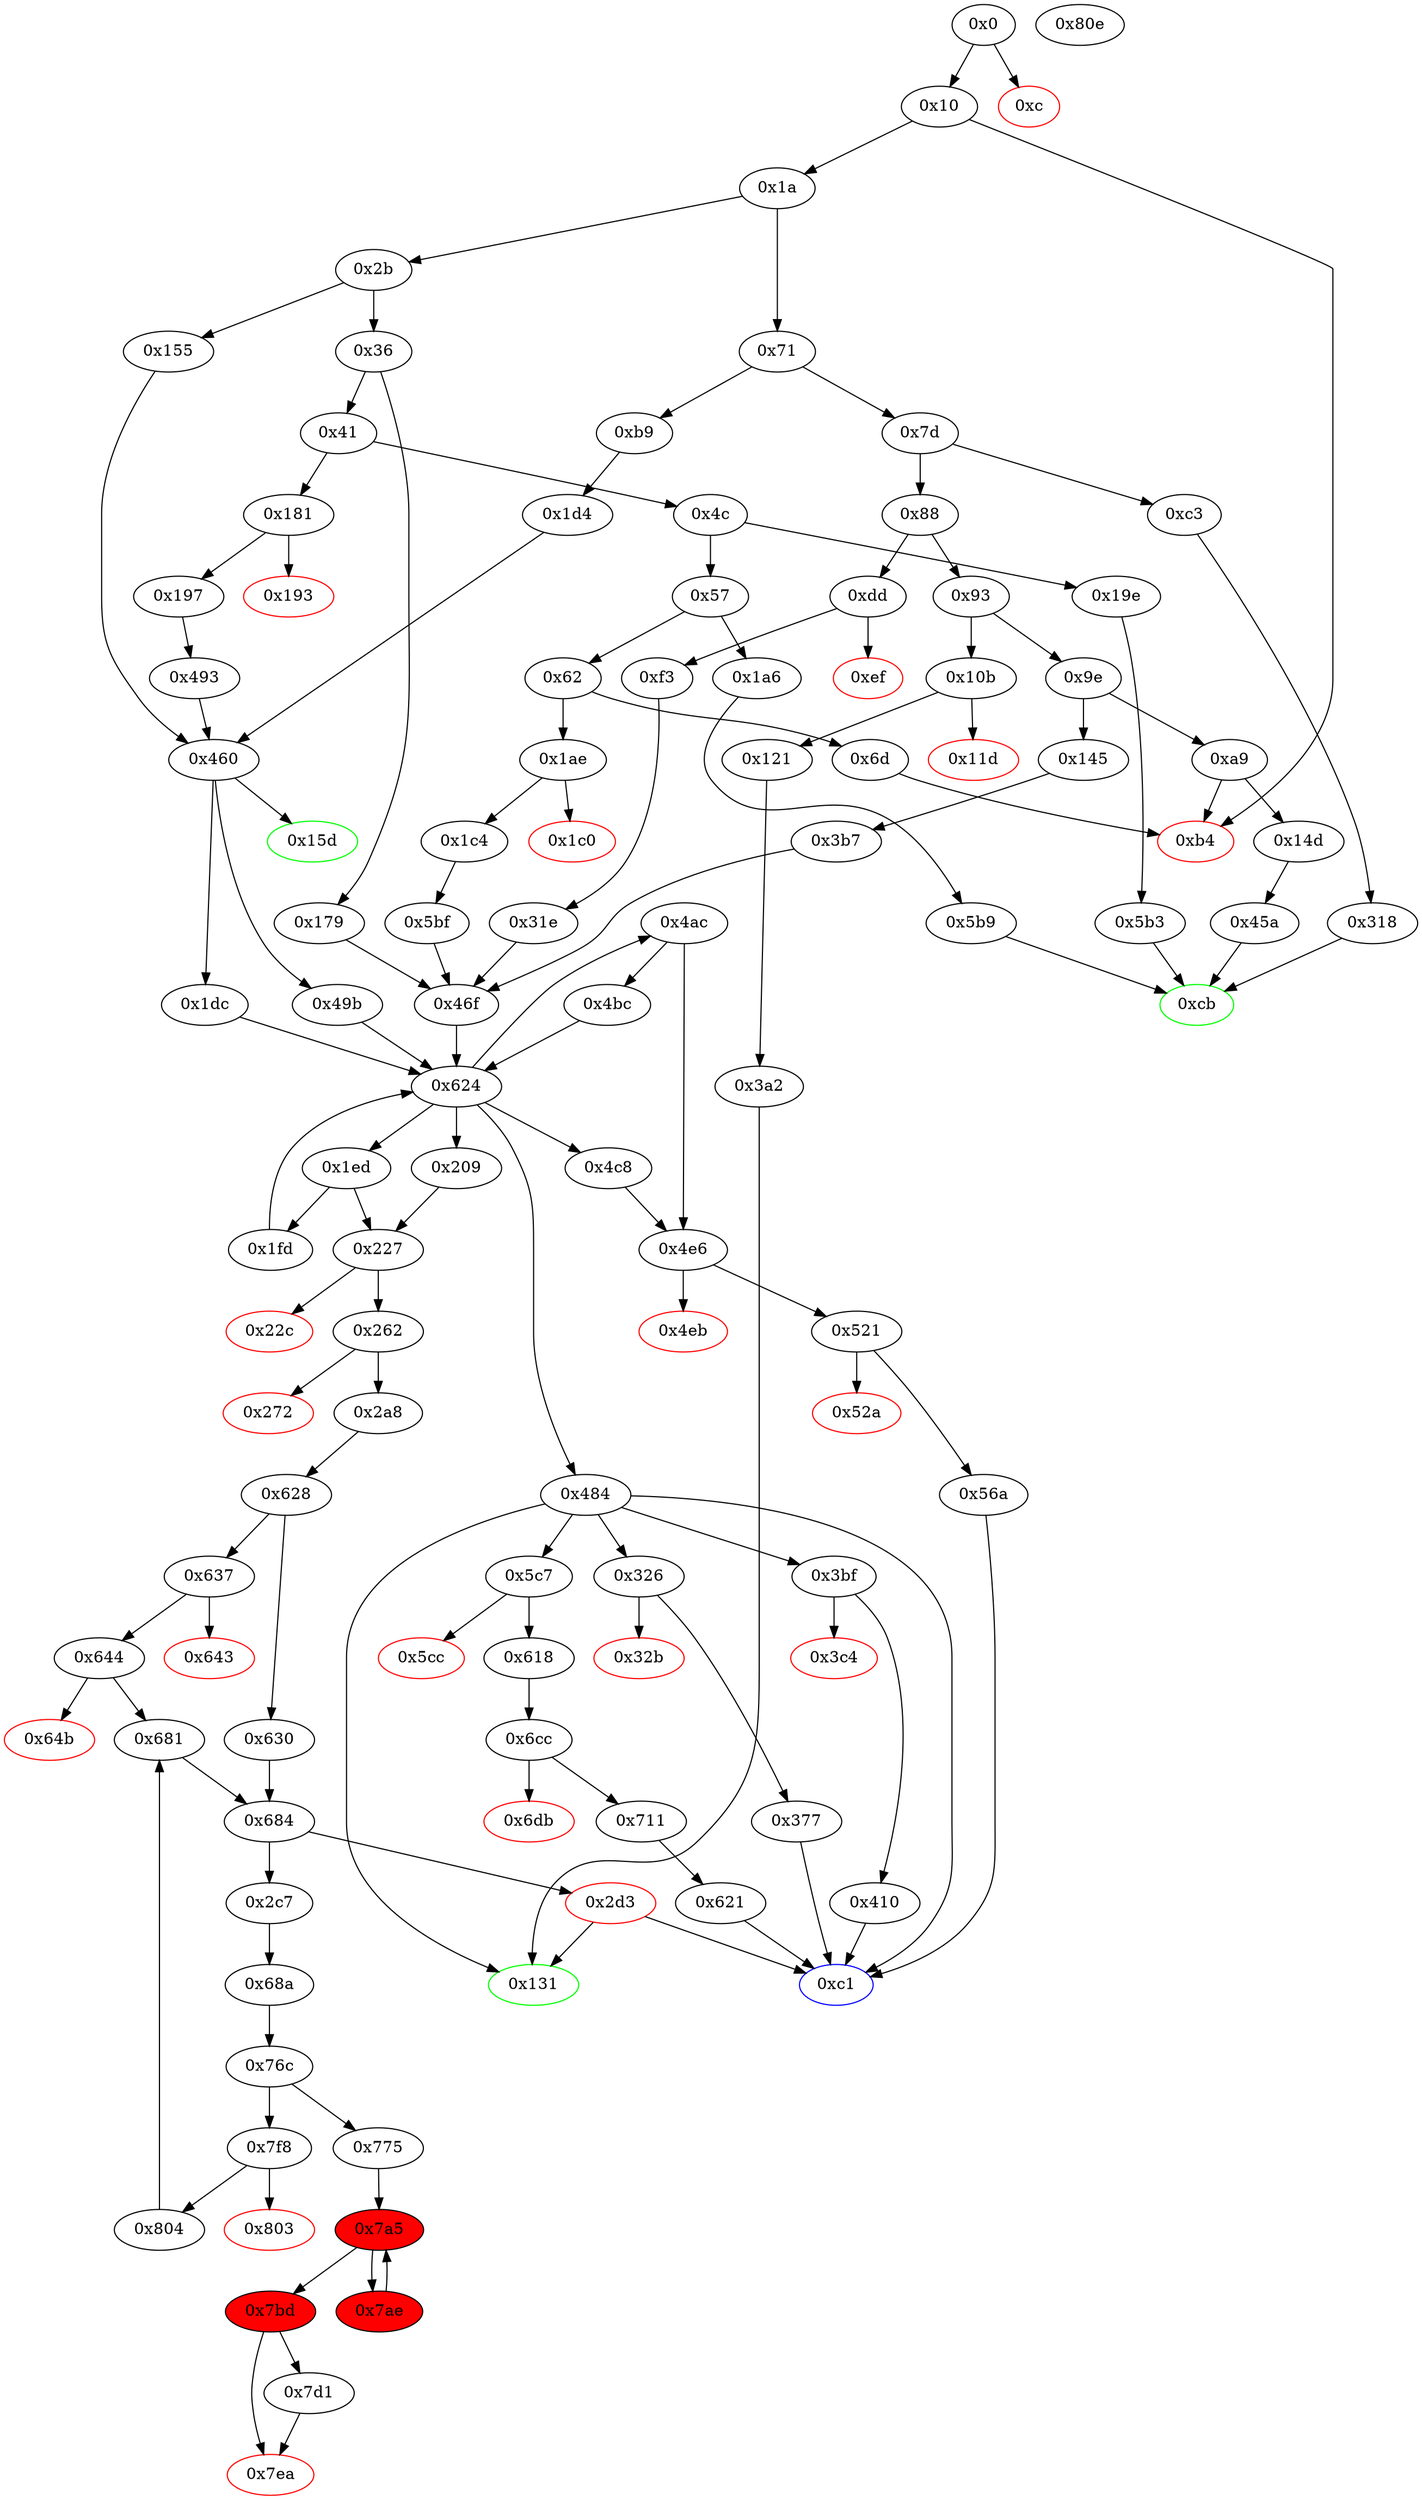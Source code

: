 strict digraph "" {
"0x10b" [fillcolor=white, id="0x10b", style=filled, tooltip="Block 0x10b\n[0x10b:0x11c]\n---\nPredecessors: [0x93]\nSuccessors: [0x11d, 0x121]\n---\n0x10b JUMPDEST\n0x10c PUSH2 0x131\n0x10f PUSH1 0x4\n0x111 DUP1\n0x112 CALLDATASIZE\n0x113 SUB\n0x114 PUSH1 0x20\n0x116 DUP2\n0x117 LT\n0x118 ISZERO\n0x119 PUSH2 0x121\n0x11c JUMPI\n---\n0x10b: JUMPDEST \n0x10c: V87 = 0x131\n0x10f: V88 = 0x4\n0x112: V89 = CALLDATASIZE\n0x113: V90 = SUB V89 0x4\n0x114: V91 = 0x20\n0x117: V92 = LT V90 0x20\n0x118: V93 = ISZERO V92\n0x119: V94 = 0x121\n0x11c: JUMPI 0x121 V93\n---\nEntry stack: [V13]\nStack pops: 0\nStack additions: [0x131, 0x4, V90]\nExit stack: [V13, 0x131, 0x4, V90]\n\nDef sites:\nV13: {0x1a.0x1f}\n"];
"0x71" [fillcolor=white, id="0x71", style=filled, tooltip="Block 0x71\n[0x71:0x7c]\n---\nPredecessors: [0x1a]\nSuccessors: [0x7d, 0xb9]\n---\n0x71 JUMPDEST\n0x72 DUP1\n0x73 PUSH4 0x790c537\n0x78 EQ\n0x79 PUSH2 0xb9\n0x7c JUMPI\n---\n0x71: JUMPDEST \n0x73: V36 = 0x790c537\n0x78: V37 = EQ 0x790c537 V13\n0x79: V38 = 0xb9\n0x7c: JUMPI 0xb9 V37\n---\nEntry stack: [V13]\nStack pops: 1\nStack additions: [S0]\nExit stack: [V13]\n\nDef sites:\nV13: {0x1a.0x1f}\n"];
"0x410" [fillcolor=white, id="0x410", style=filled, tooltip="Block 0x410\n[0x410:0x459]\n---\nPredecessors: [0x3bf]\nSuccessors: [0xc1]\n---\n0x410 JUMPDEST\n0x411 PUSH1 0x0\n0x413 DUP1\n0x414 SLOAD\n0x415 PUSH1 0x40\n0x417 MLOAD\n0x418 PUSH1 0x1\n0x41a PUSH1 0x1\n0x41c PUSH1 0xa0\n0x41e SHL\n0x41f SUB\n0x420 SWAP1\n0x421 SWAP2\n0x422 AND\n0x423 SWAP1\n0x424 PUSH32 0x8be0079c531659141344cd1fd0a4f28419497f9722a3daafe3b4186f6b6457e0\n0x445 SWAP1\n0x446 DUP4\n0x447 SWAP1\n0x448 LOG3\n0x449 PUSH1 0x0\n0x44b DUP1\n0x44c SLOAD\n0x44d PUSH1 0x1\n0x44f PUSH1 0x1\n0x451 PUSH1 0xa0\n0x453 SHL\n0x454 SUB\n0x455 NOT\n0x456 AND\n0x457 SWAP1\n0x458 SSTORE\n0x459 JUMP\n---\n0x410: JUMPDEST \n0x411: V343 = 0x0\n0x414: V344 = S[0x0]\n0x415: V345 = 0x40\n0x417: V346 = M[0x40]\n0x418: V347 = 0x1\n0x41a: V348 = 0x1\n0x41c: V349 = 0xa0\n0x41e: V350 = SHL 0xa0 0x1\n0x41f: V351 = SUB 0x10000000000000000000000000000000000000000 0x1\n0x422: V352 = AND V344 0xffffffffffffffffffffffffffffffffffffffff\n0x424: V353 = 0x8be0079c531659141344cd1fd0a4f28419497f9722a3daafe3b4186f6b6457e0\n0x448: LOG V346 0x0 0x8be0079c531659141344cd1fd0a4f28419497f9722a3daafe3b4186f6b6457e0 V352 0x0\n0x449: V354 = 0x0\n0x44c: V355 = S[0x0]\n0x44d: V356 = 0x1\n0x44f: V357 = 0x1\n0x451: V358 = 0xa0\n0x453: V359 = SHL 0xa0 0x1\n0x454: V360 = SUB 0x10000000000000000000000000000000000000000 0x1\n0x455: V361 = NOT 0xffffffffffffffffffffffffffffffffffffffff\n0x456: V362 = AND 0xffffffffffffffffffffffff0000000000000000000000000000000000000000 V355\n0x458: S[0x0] = V362\n0x459: JUMP S0\n---\nEntry stack: [V13, S2, S1, S0]\nStack pops: 1\nStack additions: []\nExit stack: [V13, S2, S1]\n\nDef sites:\nV13: {0x1a.0x1f}\nS2: {0x1a.0x1f, 0xdd.0xde}\nS1: {0xf3.0xff, 0x1a.0x1f, 0x1ae.0x1af}\nS0: {0x181.0x182, 0xf3.0x106, 0x1a.0x1f, 0x145.0x146, 0x1c4.0x1cf}\n"];
"0xf3" [fillcolor=white, id="0xf3", style=filled, tooltip="Block 0xf3\n[0xf3:0x10a]\n---\nPredecessors: [0xdd]\nSuccessors: [0x31e]\n---\n0xf3 JUMPDEST\n0xf4 POP\n0xf5 PUSH1 0x1\n0xf7 PUSH1 0x1\n0xf9 PUSH1 0xa0\n0xfb SHL\n0xfc SUB\n0xfd DUP2\n0xfe CALLDATALOAD\n0xff AND\n0x100 SWAP1\n0x101 PUSH1 0x20\n0x103 ADD\n0x104 CALLDATALOAD\n0x105 ISZERO\n0x106 ISZERO\n0x107 PUSH2 0x31e\n0x10a JUMP\n---\n0xf3: JUMPDEST \n0xf5: V74 = 0x1\n0xf7: V75 = 0x1\n0xf9: V76 = 0xa0\n0xfb: V77 = SHL 0xa0 0x1\n0xfc: V78 = SUB 0x10000000000000000000000000000000000000000 0x1\n0xfe: V79 = CALLDATALOAD 0x4\n0xff: V80 = AND V79 0xffffffffffffffffffffffffffffffffffffffff\n0x101: V81 = 0x20\n0x103: V82 = ADD 0x20 0x4\n0x104: V83 = CALLDATALOAD 0x24\n0x105: V84 = ISZERO V83\n0x106: V85 = ISZERO V84\n0x107: V86 = 0x31e\n0x10a: JUMP 0x31e\n---\nEntry stack: [V13, 0xc1, 0x4, V68]\nStack pops: 2\nStack additions: [V80, V85]\nExit stack: [V13, 0xc1, V80, V85]\n\nDef sites:\nV13: {0x1a.0x1f}\n0xc1: {0xdd.0xde}\n0x4: {0xdd.0xe1}\nV68: {0xdd.0xe5}\n"];
"0x22c" [color=red, fillcolor=white, id="0x22c", style=filled, tooltip="Block 0x22c\n[0x22c:0x261]\n---\nPredecessors: [0x227]\nSuccessors: []\n---\n0x22c PUSH1 0x40\n0x22e MLOAD\n0x22f PUSH3 0x461bcd\n0x233 PUSH1 0xe5\n0x235 SHL\n0x236 DUP2\n0x237 MSTORE\n0x238 PUSH1 0x4\n0x23a ADD\n0x23b DUP1\n0x23c DUP1\n0x23d PUSH1 0x20\n0x23f ADD\n0x240 DUP3\n0x241 DUP2\n0x242 SUB\n0x243 DUP3\n0x244 MSTORE\n0x245 PUSH1 0x27\n0x247 DUP2\n0x248 MSTORE\n0x249 PUSH1 0x20\n0x24b ADD\n0x24c DUP1\n0x24d PUSH2 0x885\n0x250 PUSH1 0x27\n0x252 SWAP2\n0x253 CODECOPY\n0x254 PUSH1 0x40\n0x256 ADD\n0x257 SWAP2\n0x258 POP\n0x259 POP\n0x25a PUSH1 0x40\n0x25c MLOAD\n0x25d DUP1\n0x25e SWAP2\n0x25f SUB\n0x260 SWAP1\n0x261 REVERT\n---\n0x22c: V202 = 0x40\n0x22e: V203 = M[0x40]\n0x22f: V204 = 0x461bcd\n0x233: V205 = 0xe5\n0x235: V206 = SHL 0xe5 0x461bcd\n0x237: M[V203] = 0x8c379a000000000000000000000000000000000000000000000000000000000\n0x238: V207 = 0x4\n0x23a: V208 = ADD 0x4 V203\n0x23d: V209 = 0x20\n0x23f: V210 = ADD 0x20 V208\n0x242: V211 = SUB V210 V208\n0x244: M[V208] = V211\n0x245: V212 = 0x27\n0x248: M[V210] = 0x27\n0x249: V213 = 0x20\n0x24b: V214 = ADD 0x20 V210\n0x24d: V215 = 0x885\n0x250: V216 = 0x27\n0x253: CODECOPY V214 0x885 0x27\n0x254: V217 = 0x40\n0x256: V218 = ADD 0x40 V214\n0x25a: V219 = 0x40\n0x25c: V220 = M[0x40]\n0x25f: V221 = SUB V218 V220\n0x261: REVERT V220 V221\n---\nEntry stack: [V13, S5, S4, S3, S2, S1, S0]\nStack pops: 0\nStack additions: []\nExit stack: [V13, S5, S4, S3, S2, S1, S0]\n\nDef sites:\nV13: {0x1a.0x1f}\nS5: {0x1a.0x1f, 0xdd.0xde}\nS4: {0xf3.0xff, 0x1a.0x1f, 0xdd.0xde, 0x1ae.0x1af}\nS3: {0x1a.0x1f, 0xdd.0xde, 0xf3.0x106, 0xf3.0xff, 0x1ae.0x1af, 0x181.0x182, 0x145.0x146, 0x1c4.0x1cf}\nS2: {0xb9.0xba, 0x179.0x17a, 0x1a.0x1f, 0x5bf.0x5c0, 0x31e.0x31f, 0xf3.0x106, 0xf3.0xff, 0x3b7.0x3b8, 0x197.0x199, 0x1ae.0x1af, 0x181.0x182, 0x145.0x146, 0x1c4.0x1cf}\nS1: {0x1a.0x1f, 0x31e.0x31f, 0x197.0x199, 0x181.0x182, 0x145.0x146, 0x1c4.0x1cf, 0xb9.0xba, 0x179.0x17a, 0x1fd.0x1fe, 0x4bc.0x4bd, 0x5bf.0x5c0, 0xf3.0x106, 0x46f_0x31e.0x470, 0x46f_0x3b7.0x470, 0x3b7.0x3b8, 0x46f_0x5bf.0x470, 0x46f_0x179.0x470}\nS0: {0xb9.0xba, 0x179.0x17a, 0x1a.0x1f, 0x1fd.0x1fe, 0x4bc.0x4bd, 0x5bf.0x5c0, 0x31e.0x31f, 0x46f_0x179.0x470, 0x197.0x199, 0x46f_0x3b7.0x470, 0x3b7.0x3b8, 0x46f_0x5bf.0x470, 0x46f_0x31e.0x470, 0x181.0x182}\n"];
"0x19e" [fillcolor=white, id="0x19e", style=filled, tooltip="Block 0x19e\n[0x19e:0x1a5]\n---\nPredecessors: [0x4c]\nSuccessors: [0x5b3]\n---\n0x19e JUMPDEST\n0x19f PUSH2 0xcb\n0x1a2 PUSH2 0x5b3\n0x1a5 JUMP\n---\n0x19e: JUMPDEST \n0x19f: V143 = 0xcb\n0x1a2: V144 = 0x5b3\n0x1a5: JUMP 0x5b3\n---\nEntry stack: [V13]\nStack pops: 0\nStack additions: [0xcb]\nExit stack: [V13, 0xcb]\n\nDef sites:\nV13: {0x1a.0x1f}\n"];
"0x7bd" [fillcolor=red, id="0x7bd", style=filled, tooltip="Block 0x7bd\n[0x7bd:0x7d0]\n---\nPredecessors: [0x7a5]\nSuccessors: [0x7d1, 0x7ea]\n---\n0x7bd JUMPDEST\n0x7be POP\n0x7bf POP\n0x7c0 POP\n0x7c1 POP\n0x7c2 SWAP1\n0x7c3 POP\n0x7c4 SWAP1\n0x7c5 DUP2\n0x7c6 ADD\n0x7c7 SWAP1\n0x7c8 PUSH1 0x1f\n0x7ca AND\n0x7cb DUP1\n0x7cc ISZERO\n0x7cd PUSH2 0x7ea\n0x7d0 JUMPI\n---\n0x7bd: JUMPDEST \n0x7c6: V633 = ADD V620 V619\n0x7c8: V634 = 0x1f\n0x7ca: V635 = AND 0x1f V620\n0x7cc: V636 = ISZERO V635\n0x7cd: V637 = 0x7ea\n0x7d0: JUMPI 0x7ea V636\n---\nEntry stack: [V13, S23, S22, S21, S20, S19, S18, S17, {0x64, 0xc1}, 0x0, 0x681, S13, {0x64, 0xc1}, V541, 0x0, V541, V613, V613, V619, V622, V620, V620, V619, V622, S0]\nStack pops: 7\nStack additions: [V633, V635]\nExit stack: [V13, S23, S22, S21, S20, S19, S18, S17, {0x64, 0xc1}, 0x0, 0x681, S13, {0x64, 0xc1}, V541, 0x0, V541, V613, V613, V633, V635]\n\nDef sites:\nV13: {0x1a.0x1f}\nS23: {0x1a.0x1f, 0xdd.0xde}\nS22: {0xf3.0xff, 0x1a.0x1f, 0xdd.0xde, 0x1ae.0x1af}\nS21: {0x145.0x146, 0x1a.0x1f, 0x1ae.0x1af, 0x181.0x182, 0xf3.0x106, 0xf3.0xff, 0x1c4.0x1cf}\nS20: {0xb9.0xba, 0x179.0x17a, 0x1a.0x1f, 0x5bf.0x5c0, 0x31e.0x31f, 0xf3.0x106, 0x3b7.0x3b8, 0x197.0x199, 0x181.0x182, 0x145.0x146, 0x1c4.0x1cf}\nS19: {0xb9.0xba, 0x179.0x17a, 0x1a.0x1f, 0x1fd.0x1fe, 0x4bc.0x4bd, 0x5bf.0x5c0, 0x31e.0x31f, 0x46f_0x5bf.0x470, 0x46f_0x179.0x470, 0x46f_0x31e.0x470, 0x197.0x199, 0x3b7.0x3b8, 0x46f_0x3b7.0x470, 0x181.0x182}\nS18: {0x2a8.0x2b0, 0x1a.0x1f}\nS17: {0x630.0x631, 0x804.0x805, 0x637.0x63a}\n{0x64, 0xc1}: {0xb9.0xba, 0x2a8.0x2b4}\n0x0: {0x68a.0x68b}\n0x681: {0x68a.0x68d}\nS13: {0x630.0x631, 0x804.0x805, 0x637.0x63a}\n{0x64, 0xc1}: {0xb9.0xba, 0x2a8.0x2b4}\nV541: {0x68a.0x694}\n0x0: {0x76c.0x76d}\nV541: {0x68a.0x694}\nV613: {0x775.0x783}\nV613: {0x775.0x783}\nV619: {0x775.0x796}\nV622: {0x775.0x79e}\nV620: {0x775.0x79a}\nV620: {0x775.0x79a}\nV619: {0x775.0x796}\nV622: {0x775.0x79e}\nS0: {0x775.0x7a3, 0x7ae.0x7b8}\n"];
"0x637" [fillcolor=white, id="0x637", style=filled, tooltip="Block 0x637\n[0x637:0x642]\n---\nPredecessors: [0x628]\nSuccessors: [0x643, 0x644]\n---\n0x637 JUMPDEST\n0x638 DUP3\n0x639 DUP3\n0x63a MUL\n0x63b DUP3\n0x63c DUP5\n0x63d DUP3\n0x63e DUP2\n0x63f PUSH2 0x644\n0x642 JUMPI\n---\n0x637: JUMPDEST \n0x63a: V513 = MUL 0x78 V253\n0x63f: V514 = 0x644\n0x642: JUMPI 0x644 V253\n---\nEntry stack: [V13, S11, S10, S9, S8, S7, S6, 0x2d3, 0x64, 0x2c7, V253, 0x78, 0x0]\nStack pops: 3\nStack additions: [S2, S1, S0, V513, S1, S2, V513]\nExit stack: [V13, S11, S10, S9, S8, S7, S6, 0x2d3, 0x64, 0x2c7, V253, 0x78, 0x0, V513, 0x78, V253, V513]\n\nDef sites:\nV13: {0x1a.0x1f}\nS11: {0x1a.0x1f, 0xdd.0xde}\nS10: {0xf3.0xff, 0x1a.0x1f, 0xdd.0xde, 0x1ae.0x1af}\nS9: {0x1a.0x1f, 0xdd.0xde, 0xf3.0x106, 0xf3.0xff, 0x1ae.0x1af, 0x181.0x182, 0x145.0x146, 0x1c4.0x1cf}\nS8: {0xb9.0xba, 0x179.0x17a, 0x1a.0x1f, 0x5bf.0x5c0, 0x31e.0x31f, 0xf3.0x106, 0xf3.0xff, 0x3b7.0x3b8, 0x197.0x199, 0x1ae.0x1af, 0x181.0x182, 0x145.0x146, 0x1c4.0x1cf}\nS7: {0x1a.0x1f, 0x31e.0x31f, 0x197.0x199, 0x181.0x182, 0x145.0x146, 0x1c4.0x1cf, 0xb9.0xba, 0x179.0x17a, 0x1fd.0x1fe, 0x4bc.0x4bd, 0x5bf.0x5c0, 0xf3.0x106, 0x46f_0x31e.0x470, 0x46f_0x3b7.0x470, 0x3b7.0x3b8, 0x46f_0x5bf.0x470, 0x46f_0x179.0x470}\nS6: {0xb9.0xba, 0x179.0x17a, 0x1a.0x1f, 0x1fd.0x1fe, 0x4bc.0x4bd, 0x5bf.0x5c0, 0x31e.0x31f, 0x46f_0x179.0x470, 0x197.0x199, 0x46f_0x3b7.0x470, 0x3b7.0x3b8, 0x46f_0x5bf.0x470, 0x46f_0x31e.0x470, 0x181.0x182}\n0x2d3: {0x2a8.0x2b0}\n0x64: {0x2a8.0x2b4}\n0x2c7: {0x2a8.0x2b7}\nV253: {0x2a8.0x2af}\n0x78: {0x2a8.0x2bb}\n0x0: {0x628.0x629}\n"];
"0x76c" [fillcolor=white, id="0x76c", style=filled, tooltip="Block 0x76c\n[0x76c:0x774]\n---\nPredecessors: [0x68a]\nSuccessors: [0x775, 0x7f8]\n---\n0x76c JUMPDEST\n0x76d PUSH1 0x0\n0x76f DUP2\n0x770 DUP4\n0x771 PUSH2 0x7f8\n0x774 JUMPI\n---\n0x76c: JUMPDEST \n0x76d: V605 = 0x0\n0x771: V606 = 0x7f8\n0x774: JUMPI 0x7f8 {0x64, 0xc1}\n---\nEntry stack: [V13, S12, S11, S10, S9, S8, S7, S6, {0x64, 0xc1}, 0x0, 0x681, S2, {0x64, 0xc1}, V541]\nStack pops: 2\nStack additions: [S1, S0, 0x0, S0]\nExit stack: [V13, S12, S11, S10, S9, S8, S7, S6, {0x64, 0xc1}, 0x0, 0x681, S2, {0x64, 0xc1}, V541, 0x0, V541]\n\nDef sites:\nV13: {0x1a.0x1f}\nS12: {0x1a.0x1f, 0xdd.0xde}\nS11: {0xf3.0xff, 0x1a.0x1f, 0xdd.0xde, 0x1ae.0x1af}\nS10: {0x145.0x146, 0x1a.0x1f, 0x1ae.0x1af, 0x181.0x182, 0xf3.0x106, 0xf3.0xff, 0x1c4.0x1cf}\nS9: {0xb9.0xba, 0x179.0x17a, 0x1a.0x1f, 0x5bf.0x5c0, 0x31e.0x31f, 0xf3.0x106, 0x3b7.0x3b8, 0x197.0x199, 0x181.0x182, 0x145.0x146, 0x1c4.0x1cf}\nS8: {0xb9.0xba, 0x179.0x17a, 0x1a.0x1f, 0x1fd.0x1fe, 0x4bc.0x4bd, 0x5bf.0x5c0, 0x31e.0x31f, 0x46f_0x5bf.0x470, 0x46f_0x179.0x470, 0x46f_0x31e.0x470, 0x197.0x199, 0x3b7.0x3b8, 0x46f_0x3b7.0x470, 0x181.0x182}\nS7: {0x2a8.0x2b0, 0x1a.0x1f}\nS6: {0x630.0x631, 0x804.0x805, 0x637.0x63a}\n{0x64, 0xc1}: {0xb9.0xba, 0x2a8.0x2b4}\n0x0: {0x68a.0x68b}\n0x681: {0x68a.0x68d}\nS2: {0x630.0x631, 0x804.0x805, 0x637.0x63a}\n{0x64, 0xc1}: {0xb9.0xba, 0x2a8.0x2b4}\nV541: {0x68a.0x694}\n"];
"0x2c7" [fillcolor=white, id="0x2c7", style=filled, tooltip="Block 0x2c7\n[0x2c7:0x2d2]\n---\nPredecessors: [0x684]\nSuccessors: [0x68a]\n---\n0x2c7 JUMPDEST\n0x2c8 SWAP1\n0x2c9 PUSH4 0xffffffff\n0x2ce PUSH2 0x68a\n0x2d1 AND\n0x2d2 JUMP\n---\n0x2c7: JUMPDEST \n0x2c9: V261 = 0xffffffff\n0x2ce: V262 = 0x68a\n0x2d1: V263 = AND 0x68a 0xffffffff\n0x2d2: JUMP 0x68a\n---\nEntry stack: [V13, S7, S6, S5, S4, S3, S2, {0x64, 0xc1}, S0]\nStack pops: 2\nStack additions: [S0, S1]\nExit stack: [V13, S7, S6, S5, S4, S3, S2, S0, {0x64, 0xc1}]\n\nDef sites:\nV13: {0x1a.0x1f}\nS7: {0x1a.0x1f, 0xdd.0xde}\nS6: {0xf3.0xff, 0x1a.0x1f, 0xdd.0xde, 0x1ae.0x1af}\nS5: {0x145.0x146, 0x1a.0x1f, 0x1ae.0x1af, 0x181.0x182, 0xf3.0x106, 0xf3.0xff, 0x1c4.0x1cf}\nS4: {0xb9.0xba, 0x179.0x17a, 0x1a.0x1f, 0x5bf.0x5c0, 0x31e.0x31f, 0xf3.0x106, 0x3b7.0x3b8, 0x197.0x199, 0x181.0x182, 0x145.0x146, 0x1c4.0x1cf}\nS3: {0xb9.0xba, 0x179.0x17a, 0x1a.0x1f, 0x1fd.0x1fe, 0x4bc.0x4bd, 0x5bf.0x5c0, 0x31e.0x31f, 0x46f_0x5bf.0x470, 0x46f_0x179.0x470, 0x46f_0x31e.0x470, 0x197.0x199, 0x3b7.0x3b8, 0x46f_0x3b7.0x470, 0x181.0x182}\nS2: {0x2a8.0x2b0, 0x1a.0x1f}\n{0x64, 0xc1}: {0xb9.0xba, 0x2a8.0x2b4}\nS0: {0x630.0x631, 0x804.0x805, 0x637.0x63a}\n"];
"0x68a" [fillcolor=white, id="0x68a", style=filled, tooltip="Block 0x68a\n[0x68a:0x6cb]\n---\nPredecessors: [0x2c7]\nSuccessors: [0x76c]\n---\n0x68a JUMPDEST\n0x68b PUSH1 0x0\n0x68d PUSH2 0x681\n0x690 DUP4\n0x691 DUP4\n0x692 PUSH1 0x40\n0x694 MLOAD\n0x695 DUP1\n0x696 PUSH1 0x40\n0x698 ADD\n0x699 PUSH1 0x40\n0x69b MSTORE\n0x69c DUP1\n0x69d PUSH1 0x1a\n0x69f DUP2\n0x6a0 MSTORE\n0x6a1 PUSH1 0x20\n0x6a3 ADD\n0x6a4 PUSH32 0x536166654d6174683a206469766973696f6e206279207a65726f000000000000\n0x6c5 DUP2\n0x6c6 MSTORE\n0x6c7 POP\n0x6c8 PUSH2 0x76c\n0x6cb JUMP\n---\n0x68a: JUMPDEST \n0x68b: V538 = 0x0\n0x68d: V539 = 0x681\n0x692: V540 = 0x40\n0x694: V541 = M[0x40]\n0x696: V542 = 0x40\n0x698: V543 = ADD 0x40 V541\n0x699: V544 = 0x40\n0x69b: M[0x40] = V543\n0x69d: V545 = 0x1a\n0x6a0: M[V541] = 0x1a\n0x6a1: V546 = 0x20\n0x6a3: V547 = ADD 0x20 V541\n0x6a4: V548 = 0x536166654d6174683a206469766973696f6e206279207a65726f000000000000\n0x6c6: M[V547] = 0x536166654d6174683a206469766973696f6e206279207a65726f000000000000\n0x6c8: V549 = 0x76c\n0x6cb: JUMP 0x76c\n---\nEntry stack: [V13, S7, S6, S5, S4, S3, S2, S1, {0x64, 0xc1}]\nStack pops: 2\nStack additions: [S1, S0, 0x0, 0x681, S1, S0, V541]\nExit stack: [V13, S7, S6, S5, S4, S3, S2, S1, {0x64, 0xc1}, 0x0, 0x681, S1, {0x64, 0xc1}, V541]\n\nDef sites:\nV13: {0x1a.0x1f}\nS7: {0x1a.0x1f, 0xdd.0xde}\nS6: {0xf3.0xff, 0x1a.0x1f, 0xdd.0xde, 0x1ae.0x1af}\nS5: {0x145.0x146, 0x1a.0x1f, 0x1ae.0x1af, 0x181.0x182, 0xf3.0x106, 0xf3.0xff, 0x1c4.0x1cf}\nS4: {0xb9.0xba, 0x179.0x17a, 0x1a.0x1f, 0x5bf.0x5c0, 0x31e.0x31f, 0xf3.0x106, 0x3b7.0x3b8, 0x197.0x199, 0x181.0x182, 0x145.0x146, 0x1c4.0x1cf}\nS3: {0xb9.0xba, 0x179.0x17a, 0x1a.0x1f, 0x1fd.0x1fe, 0x4bc.0x4bd, 0x5bf.0x5c0, 0x31e.0x31f, 0x46f_0x5bf.0x470, 0x46f_0x179.0x470, 0x46f_0x31e.0x470, 0x197.0x199, 0x3b7.0x3b8, 0x46f_0x3b7.0x470, 0x181.0x182}\nS2: {0x2a8.0x2b0, 0x1a.0x1f}\nS1: {0x630.0x631, 0x804.0x805, 0x637.0x63a}\n{0x64, 0xc1}: {0xb9.0xba, 0x2a8.0x2b4}\n"];
"0x93" [fillcolor=white, id="0x93", style=filled, tooltip="Block 0x93\n[0x93:0x9d]\n---\nPredecessors: [0x88]\nSuccessors: [0x9e, 0x10b]\n---\n0x93 DUP1\n0x94 PUSH4 0x536fff6c\n0x99 EQ\n0x9a PUSH2 0x10b\n0x9d JUMPI\n---\n0x94: V45 = 0x536fff6c\n0x99: V46 = EQ 0x536fff6c V13\n0x9a: V47 = 0x10b\n0x9d: JUMPI 0x10b V46\n---\nEntry stack: [V13]\nStack pops: 1\nStack additions: [S0]\nExit stack: [V13]\n\nDef sites:\nV13: {0x1a.0x1f}\n"];
"0x681" [fillcolor=white, id="0x681", style=filled, tooltip="Block 0x681\n[0x681:0x683]\n---\nPredecessors: [0x644, 0x804]\nSuccessors: [0x684]\n---\n0x681 JUMPDEST\n0x682 SWAP1\n0x683 POP\n---\n0x681: JUMPDEST \n---\nEntry stack: [V13, S12, S11, S10, S9, S8, S7, S6, S5, S4, S3, {0x64, 0x78, 0xc1}, 0x0, S0]\nStack pops: 2\nStack additions: [S0]\nExit stack: [V13, S12, S11, S10, S9, S8, S7, S6, S5, S4, S3, {0x64, 0x78, 0xc1}, S0]\n\nDef sites:\nV13: {0x1a.0x1f}\nS12: {0x1a.0x1f, 0xdd.0xde}\nS11: {0xf3.0xff, 0x1a.0x1f, 0xdd.0xde, 0x1ae.0x1af}\nS10: {0x1a.0x1f, 0xdd.0xde, 0xf3.0x106, 0xf3.0xff, 0x1ae.0x1af, 0x181.0x182, 0x145.0x146, 0x1c4.0x1cf}\nS9: {0xb9.0xba, 0x179.0x17a, 0x1a.0x1f, 0xdd.0xde, 0x5bf.0x5c0, 0x31e.0x31f, 0xf3.0x106, 0xf3.0xff, 0x3b7.0x3b8, 0x197.0x199, 0x1ae.0x1af, 0x181.0x182, 0x145.0x146, 0x1c4.0x1cf}\nS8: {0x1a.0x1f, 0xdd.0xde, 0x31e.0x31f, 0x197.0x199, 0x181.0x182, 0x145.0x146, 0x1c4.0x1cf, 0xb9.0xba, 0x179.0x17a, 0x1fd.0x1fe, 0x4bc.0x4bd, 0x5bf.0x5c0, 0x1ae.0x1af, 0xf3.0x106, 0xf3.0xff, 0x46f_0x31e.0x470, 0x46f_0x3b7.0x470, 0x3b7.0x3b8, 0x46f_0x5bf.0x470, 0x46f_0x179.0x470}\nS7: {0x1a.0x1f, 0x31e.0x31f, 0x197.0x199, 0x181.0x182, 0x145.0x146, 0x1c4.0x1cf, 0xb9.0xba, 0x179.0x17a, 0x1fd.0x1fe, 0x4bc.0x4bd, 0x5bf.0x5c0, 0xf3.0x106, 0xf3.0xff, 0x46f_0x179.0x470, 0x46f_0x3b7.0x470, 0x3b7.0x3b8, 0x46f_0x5bf.0x470, 0x46f_0x31e.0x470, 0x1ae.0x1af}\nS6: {0xb9.0xba, 0x179.0x17a, 0x1a.0x1f, 0x5bf.0x5c0, 0x31e.0x31f, 0xf3.0x106, 0x3b7.0x3b8, 0x197.0x199, 0x2a8.0x2b0, 0x181.0x182, 0x145.0x146, 0x1c4.0x1cf}\nS5: {0xb9.0xba, 0x179.0x17a, 0x1a.0x1f, 0x1fd.0x1fe, 0x4bc.0x4bd, 0x5bf.0x5c0, 0x31e.0x31f, 0x46f_0x179.0x470, 0x46f_0x31e.0x470, 0x197.0x199, 0x3b7.0x3b8, 0x2a8.0x2b4, 0x46f_0x3b7.0x470, 0x46f_0x5bf.0x470, 0x181.0x182}\nS4: {0x2a8.0x2b7, 0x2a8.0x2b0, 0x1a.0x1f}\nS3: {0x804.0x805, 0x2a8.0x2af, 0x630.0x631, 0x637.0x63a}\n{0x64, 0x78, 0xc1}: {0xb9.0xba, 0x2a8.0x2bb, 0x2a8.0x2b4}\n0x0: {0x628.0x629, 0x68a.0x68b}\nS0: {0x804.0x805, 0x637.0x63a}\n"];
"0x197" [fillcolor=white, id="0x197", style=filled, tooltip="Block 0x197\n[0x197:0x19d]\n---\nPredecessors: [0x181]\nSuccessors: [0x493]\n---\n0x197 JUMPDEST\n0x198 POP\n0x199 CALLDATALOAD\n0x19a PUSH2 0x493\n0x19d JUMP\n---\n0x197: JUMPDEST \n0x199: V141 = CALLDATALOAD 0x4\n0x19a: V142 = 0x493\n0x19d: JUMP 0x493\n---\nEntry stack: [V13, 0xc1, 0x4, V135]\nStack pops: 2\nStack additions: [V141]\nExit stack: [V13, 0xc1, V141]\n\nDef sites:\nV13: {0x1a.0x1f}\n0xc1: {0x181.0x182}\n0x4: {0x181.0x185}\nV135: {0x181.0x189}\n"];
"0x4e6" [fillcolor=white, id="0x4e6", style=filled, tooltip="Block 0x4e6\n[0x4e6:0x4ea]\n---\nPredecessors: [0x4ac, 0x4c8]\nSuccessors: [0x4eb, 0x521]\n---\n0x4e6 JUMPDEST\n0x4e7 PUSH2 0x521\n0x4ea JUMPI\n---\n0x4e6: JUMPDEST \n0x4e7: V427 = 0x521\n0x4ea: JUMPI 0x521 S0\n---\nEntry stack: [V13, S6, S5, S4, S3, S2, S1, S0]\nStack pops: 1\nStack additions: []\nExit stack: [V13, S6, S5, S4, S3, S2, S1]\n\nDef sites:\nV13: {0x1a.0x1f}\nS6: {0x1a.0x1f, 0xdd.0xde}\nS5: {0xf3.0xff, 0x1a.0x1f, 0xdd.0xde, 0x1ae.0x1af}\nS4: {0x1a.0x1f, 0xdd.0xde, 0xf3.0x106, 0xf3.0xff, 0x1ae.0x1af, 0x181.0x182, 0x145.0x146, 0x1c4.0x1cf}\nS3: {0xb9.0xba, 0x179.0x17a, 0x1a.0x1f, 0x5bf.0x5c0, 0x31e.0x31f, 0xf3.0x106, 0xf3.0xff, 0x3b7.0x3b8, 0x197.0x199, 0x1ae.0x1af, 0x181.0x182, 0x145.0x146, 0x1c4.0x1cf}\nS2: {0x1a.0x1f, 0x31e.0x31f, 0x197.0x199, 0x181.0x182, 0x145.0x146, 0x1c4.0x1cf, 0xb9.0xba, 0x179.0x17a, 0x1fd.0x1fe, 0x4bc.0x4bd, 0x5bf.0x5c0, 0xf3.0x106, 0x46f_0x31e.0x470, 0x46f_0x3b7.0x470, 0x3b7.0x3b8, 0x46f_0x5bf.0x470, 0x46f_0x179.0x470}\nS1: {0xb9.0xba, 0x179.0x17a, 0x1a.0x1f, 0x1fd.0x1fe, 0x4bc.0x4bd, 0x5bf.0x5c0, 0x31e.0x31f, 0x46f_0x179.0x470, 0x197.0x199, 0x46f_0x3b7.0x470, 0x3b7.0x3b8, 0x46f_0x5bf.0x470, 0x46f_0x31e.0x470, 0x181.0x182}\nS0: {0x4c8.0x4e5, 0x4ac.0x4b6}\n"];
"0x7ea" [color=red, fillcolor=white, id="0x7ea", style=filled, tooltip="Block 0x7ea\n[0x7ea:0x7f7]\n---\nPredecessors: [0x7bd, 0x7d1]\nSuccessors: []\n---\n0x7ea JUMPDEST\n0x7eb POP\n0x7ec SWAP3\n0x7ed POP\n0x7ee POP\n0x7ef POP\n0x7f0 PUSH1 0x40\n0x7f2 MLOAD\n0x7f3 DUP1\n0x7f4 SWAP2\n0x7f5 SUB\n0x7f6 SWAP1\n0x7f7 REVERT\n---\n0x7ea: JUMPDEST \n0x7f0: V650 = 0x40\n0x7f2: V651 = M[0x40]\n0x7f5: V652 = SUB S1 V651\n0x7f7: REVERT V651 V652\n---\nEntry stack: [V13, S18, S17, S16, S15, S14, S13, S12, {0x64, 0xc1}, 0x0, 0x681, S8, {0x64, 0xc1}, V541, 0x0, V541, V613, V613, S1, V635]\nStack pops: 5\nStack additions: []\nExit stack: [V13, S18, S17, S16, S15, S14, S13, S12, {0x64, 0xc1}, 0x0, 0x681, S8, {0x64, 0xc1}, V541, 0x0]\n\nDef sites:\nV13: {0x1a.0x1f}\nS18: {0x1a.0x1f, 0xdd.0xde}\nS17: {0xf3.0xff, 0x1a.0x1f, 0xdd.0xde, 0x1ae.0x1af}\nS16: {0x145.0x146, 0x1a.0x1f, 0x1ae.0x1af, 0x181.0x182, 0xf3.0x106, 0xf3.0xff, 0x1c4.0x1cf}\nS15: {0xb9.0xba, 0x179.0x17a, 0x1a.0x1f, 0x5bf.0x5c0, 0x31e.0x31f, 0xf3.0x106, 0x197.0x199, 0x3b7.0x3b8, 0x181.0x182, 0x145.0x146, 0x1c4.0x1cf}\nS14: {0xb9.0xba, 0x179.0x17a, 0x1a.0x1f, 0x1fd.0x1fe, 0x4bc.0x4bd, 0x5bf.0x5c0, 0x31e.0x31f, 0x46f_0x31e.0x470, 0x197.0x199, 0x3b7.0x3b8, 0x46f_0x3b7.0x470, 0x46f_0x5bf.0x470, 0x46f_0x179.0x470, 0x181.0x182}\nS13: {0x2a8.0x2b0, 0x1a.0x1f}\nS12: {0x630.0x631, 0x804.0x805, 0x637.0x63a}\n{0x64, 0xc1}: {0xb9.0xba, 0x2a8.0x2b4}\n0x0: {0x68a.0x68b}\n0x681: {0x68a.0x68d}\nS8: {0x630.0x631, 0x804.0x805, 0x637.0x63a}\n{0x64, 0xc1}: {0xb9.0xba, 0x2a8.0x2b4}\nV541: {0x68a.0x694}\n0x0: {0x76c.0x76d}\nV541: {0x68a.0x694}\nV613: {0x775.0x783}\nV613: {0x775.0x783}\nS1: {0x7d1.0x7e7, 0x7bd.0x7c6}\nV635: {0x7bd.0x7ca}\n"];
"0x5cc" [color=red, fillcolor=white, id="0x5cc", style=filled, tooltip="Block 0x5cc\n[0x5cc:0x617]\n---\nPredecessors: [0x5c7]\nSuccessors: []\n---\n0x5cc PUSH1 0x40\n0x5ce DUP1\n0x5cf MLOAD\n0x5d0 PUSH3 0x461bcd\n0x5d4 PUSH1 0xe5\n0x5d6 SHL\n0x5d7 DUP2\n0x5d8 MSTORE\n0x5d9 PUSH1 0x20\n0x5db PUSH1 0x4\n0x5dd DUP3\n0x5de ADD\n0x5df DUP2\n0x5e0 SWAP1\n0x5e1 MSTORE\n0x5e2 PUSH1 0x24\n0x5e4 DUP3\n0x5e5 ADD\n0x5e6 MSTORE\n0x5e7 PUSH32 0x4f776e61626c653a2063616c6c6572206973206e6f7420746865206f776e6572\n0x608 PUSH1 0x44\n0x60a DUP3\n0x60b ADD\n0x60c MSTORE\n0x60d SWAP1\n0x60e MLOAD\n0x60f SWAP1\n0x610 DUP2\n0x611 SWAP1\n0x612 SUB\n0x613 PUSH1 0x64\n0x615 ADD\n0x616 SWAP1\n0x617 REVERT\n---\n0x5cc: V489 = 0x40\n0x5cf: V490 = M[0x40]\n0x5d0: V491 = 0x461bcd\n0x5d4: V492 = 0xe5\n0x5d6: V493 = SHL 0xe5 0x461bcd\n0x5d8: M[V490] = 0x8c379a000000000000000000000000000000000000000000000000000000000\n0x5d9: V494 = 0x20\n0x5db: V495 = 0x4\n0x5de: V496 = ADD V490 0x4\n0x5e1: M[V496] = 0x20\n0x5e2: V497 = 0x24\n0x5e5: V498 = ADD V490 0x24\n0x5e6: M[V498] = 0x20\n0x5e7: V499 = 0x4f776e61626c653a2063616c6c6572206973206e6f7420746865206f776e6572\n0x608: V500 = 0x44\n0x60b: V501 = ADD V490 0x44\n0x60c: M[V501] = 0x4f776e61626c653a2063616c6c6572206973206e6f7420746865206f776e6572\n0x60e: V502 = M[0x40]\n0x612: V503 = SUB V490 V502\n0x613: V504 = 0x64\n0x615: V505 = ADD 0x64 V503\n0x617: REVERT V502 V505\n---\nEntry stack: [V13, S2, S1, S0]\nStack pops: 0\nStack additions: []\nExit stack: [V13, S2, S1, S0]\n\nDef sites:\nV13: {0x1a.0x1f}\nS2: {0x1a.0x1f, 0xdd.0xde}\nS1: {0xf3.0xff, 0x1a.0x1f, 0x1ae.0x1af}\nS0: {0x181.0x182, 0xf3.0x106, 0x1a.0x1f, 0x145.0x146, 0x1c4.0x1cf}\n"];
"0x7f8" [fillcolor=white, id="0x7f8", style=filled, tooltip="Block 0x7f8\n[0x7f8:0x802]\n---\nPredecessors: [0x76c]\nSuccessors: [0x803, 0x804]\n---\n0x7f8 JUMPDEST\n0x7f9 POP\n0x7fa PUSH1 0x0\n0x7fc DUP4\n0x7fd DUP6\n0x7fe DUP2\n0x7ff PUSH2 0x804\n0x802 JUMPI\n---\n0x7f8: JUMPDEST \n0x7fa: V653 = 0x0\n0x7ff: V654 = 0x804\n0x802: JUMPI 0x804 {0x64, 0xc1}\n---\nEntry stack: [V13, S14, S13, S12, S11, S10, S9, S8, {0x64, 0xc1}, 0x0, 0x681, S4, {0x64, 0xc1}, V541, 0x0, V541]\nStack pops: 5\nStack additions: [S4, S3, S2, S1, 0x0, S3, S4]\nExit stack: [V13, S14, S13, S12, S11, S10, S9, S8, {0x64, 0xc1}, 0x0, 0x681, S4, {0x64, 0xc1}, V541, 0x0, 0x0, {0x64, 0xc1}, S4]\n\nDef sites:\nV13: {0x1a.0x1f}\nS14: {0x1a.0x1f, 0xdd.0xde}\nS13: {0xf3.0xff, 0x1a.0x1f, 0xdd.0xde, 0x1ae.0x1af}\nS12: {0x145.0x146, 0x1a.0x1f, 0x1ae.0x1af, 0x181.0x182, 0xf3.0x106, 0xf3.0xff, 0x1c4.0x1cf}\nS11: {0xb9.0xba, 0x179.0x17a, 0x1a.0x1f, 0x5bf.0x5c0, 0x31e.0x31f, 0xf3.0x106, 0x3b7.0x3b8, 0x197.0x199, 0x181.0x182, 0x145.0x146, 0x1c4.0x1cf}\nS10: {0xb9.0xba, 0x179.0x17a, 0x1a.0x1f, 0x1fd.0x1fe, 0x4bc.0x4bd, 0x5bf.0x5c0, 0x31e.0x31f, 0x46f_0x5bf.0x470, 0x46f_0x179.0x470, 0x46f_0x31e.0x470, 0x197.0x199, 0x3b7.0x3b8, 0x46f_0x3b7.0x470, 0x181.0x182}\nS9: {0x2a8.0x2b0, 0x1a.0x1f}\nS8: {0x630.0x631, 0x804.0x805, 0x637.0x63a}\n{0x64, 0xc1}: {0xb9.0xba, 0x2a8.0x2b4}\n0x0: {0x68a.0x68b}\n0x681: {0x68a.0x68d}\nS4: {0x630.0x631, 0x804.0x805, 0x637.0x63a}\n{0x64, 0xc1}: {0xb9.0xba, 0x2a8.0x2b4}\nV541: {0x68a.0x694}\n0x0: {0x76c.0x76d}\nV541: {0x68a.0x694}\n"];
"0x628" [fillcolor=white, id="0x628", style=filled, tooltip="Block 0x628\n[0x628:0x62f]\n---\nPredecessors: [0x2a8]\nSuccessors: [0x630, 0x637]\n---\n0x628 JUMPDEST\n0x629 PUSH1 0x0\n0x62b DUP3\n0x62c PUSH2 0x637\n0x62f JUMPI\n---\n0x628: JUMPDEST \n0x629: V509 = 0x0\n0x62c: V510 = 0x637\n0x62f: JUMPI 0x637 V253\n---\nEntry stack: [V13, S10, S9, S8, S7, S6, S5, 0x2d3, 0x64, 0x2c7, V253, 0x78]\nStack pops: 2\nStack additions: [S1, S0, 0x0]\nExit stack: [V13, S10, S9, S8, S7, S6, S5, 0x2d3, 0x64, 0x2c7, V253, 0x78, 0x0]\n\nDef sites:\nV13: {0x1a.0x1f}\nS10: {0x1a.0x1f, 0xdd.0xde}\nS9: {0xf3.0xff, 0x1a.0x1f, 0xdd.0xde, 0x1ae.0x1af}\nS8: {0x1a.0x1f, 0xdd.0xde, 0xf3.0x106, 0xf3.0xff, 0x1ae.0x1af, 0x181.0x182, 0x145.0x146, 0x1c4.0x1cf}\nS7: {0xb9.0xba, 0x179.0x17a, 0x1a.0x1f, 0x5bf.0x5c0, 0x31e.0x31f, 0xf3.0x106, 0xf3.0xff, 0x3b7.0x3b8, 0x197.0x199, 0x1ae.0x1af, 0x181.0x182, 0x145.0x146, 0x1c4.0x1cf}\nS6: {0x1a.0x1f, 0x31e.0x31f, 0x197.0x199, 0x181.0x182, 0x145.0x146, 0x1c4.0x1cf, 0xb9.0xba, 0x179.0x17a, 0x1fd.0x1fe, 0x4bc.0x4bd, 0x5bf.0x5c0, 0xf3.0x106, 0x46f_0x31e.0x470, 0x46f_0x3b7.0x470, 0x3b7.0x3b8, 0x46f_0x5bf.0x470, 0x46f_0x179.0x470}\nS5: {0xb9.0xba, 0x179.0x17a, 0x1a.0x1f, 0x1fd.0x1fe, 0x4bc.0x4bd, 0x5bf.0x5c0, 0x31e.0x31f, 0x46f_0x179.0x470, 0x197.0x199, 0x46f_0x3b7.0x470, 0x3b7.0x3b8, 0x46f_0x5bf.0x470, 0x46f_0x31e.0x470, 0x181.0x182}\n0x2d3: {0x2a8.0x2b0}\n0x64: {0x2a8.0x2b4}\n0x2c7: {0x2a8.0x2b7}\nV253: {0x2a8.0x2af}\n0x78: {0x2a8.0x2bb}\n"];
"0x6db" [color=red, fillcolor=white, id="0x6db", style=filled, tooltip="Block 0x6db\n[0x6db:0x710]\n---\nPredecessors: [0x6cc]\nSuccessors: []\n---\n0x6db PUSH1 0x40\n0x6dd MLOAD\n0x6de PUSH3 0x461bcd\n0x6e2 PUSH1 0xe5\n0x6e4 SHL\n0x6e5 DUP2\n0x6e6 MSTORE\n0x6e7 PUSH1 0x4\n0x6e9 ADD\n0x6ea DUP1\n0x6eb DUP1\n0x6ec PUSH1 0x20\n0x6ee ADD\n0x6ef DUP3\n0x6f0 DUP2\n0x6f1 SUB\n0x6f2 DUP3\n0x6f3 MSTORE\n0x6f4 PUSH1 0x26\n0x6f6 DUP2\n0x6f7 MSTORE\n0x6f8 PUSH1 0x20\n0x6fa ADD\n0x6fb DUP1\n0x6fc PUSH2 0x80f\n0x6ff PUSH1 0x26\n0x701 SWAP2\n0x702 CODECOPY\n0x703 PUSH1 0x40\n0x705 ADD\n0x706 SWAP2\n0x707 POP\n0x708 POP\n0x709 PUSH1 0x40\n0x70b MLOAD\n0x70c DUP1\n0x70d SWAP2\n0x70e SUB\n0x70f SWAP1\n0x710 REVERT\n---\n0x6db: V557 = 0x40\n0x6dd: V558 = M[0x40]\n0x6de: V559 = 0x461bcd\n0x6e2: V560 = 0xe5\n0x6e4: V561 = SHL 0xe5 0x461bcd\n0x6e6: M[V558] = 0x8c379a000000000000000000000000000000000000000000000000000000000\n0x6e7: V562 = 0x4\n0x6e9: V563 = ADD 0x4 V558\n0x6ec: V564 = 0x20\n0x6ee: V565 = ADD 0x20 V563\n0x6f1: V566 = SUB V565 V563\n0x6f3: M[V563] = V566\n0x6f4: V567 = 0x26\n0x6f7: M[V565] = 0x26\n0x6f8: V568 = 0x20\n0x6fa: V569 = ADD 0x20 V565\n0x6fc: V570 = 0x80f\n0x6ff: V571 = 0x26\n0x702: CODECOPY V569 0x80f 0x26\n0x703: V572 = 0x40\n0x705: V573 = ADD 0x40 V569\n0x709: V574 = 0x40\n0x70b: V575 = M[0x40]\n0x70e: V576 = SUB V573 V575\n0x710: REVERT V575 V576\n---\nEntry stack: [V13, S4, S3, S2, 0x621, S0]\nStack pops: 0\nStack additions: []\nExit stack: [V13, S4, S3, S2, 0x621, S0]\n\nDef sites:\nV13: {0x1a.0x1f}\nS4: {0x1a.0x1f, 0xdd.0xde}\nS3: {0xf3.0xff, 0x1a.0x1f, 0x1ae.0x1af}\nS2: {0x181.0x182, 0xf3.0x106, 0x1a.0x1f, 0x145.0x146, 0x1c4.0x1cf}\n0x621: {0x618.0x619}\nS0: {0x181.0x182, 0xf3.0x106, 0x1a.0x1f, 0x145.0x146, 0x1c4.0x1cf}\n"];
"0x179" [fillcolor=white, id="0x179", style=filled, tooltip="Block 0x179\n[0x179:0x180]\n---\nPredecessors: [0x36]\nSuccessors: [0x46f]\n---\n0x179 JUMPDEST\n0x17a PUSH2 0x131\n0x17d PUSH2 0x46f\n0x180 JUMP\n---\n0x179: JUMPDEST \n0x17a: V130 = 0x131\n0x17d: V131 = 0x46f\n0x180: JUMP 0x46f\n---\nEntry stack: [V13]\nStack pops: 0\nStack additions: [0x131]\nExit stack: [V13, 0x131]\n\nDef sites:\nV13: {0x1a.0x1f}\n"];
"0x193" [color=red, fillcolor=white, id="0x193", style=filled, tooltip="Block 0x193\n[0x193:0x196]\n---\nPredecessors: [0x181]\nSuccessors: []\n---\n0x193 PUSH1 0x0\n0x195 DUP1\n0x196 REVERT\n---\n0x193: V140 = 0x0\n0x196: REVERT 0x0 0x0\n---\nEntry stack: [V13, 0xc1, 0x4, V135]\nStack pops: 0\nStack additions: []\nExit stack: [V13, 0xc1, 0x4, V135]\n\nDef sites:\nV13: {0x1a.0x1f}\n0xc1: {0x181.0x182}\n0x4: {0x181.0x185}\nV135: {0x181.0x189}\n"];
"0x484" [fillcolor=white, id="0x484", style=filled, tooltip="Block 0x484\n[0x484:0x492]\n---\nPredecessors: [0x624]\nSuccessors: [0xc1, 0x131, 0x326, 0x3bf, 0x5c7]\n---\n0x484 JUMPDEST\n0x485 PUSH1 0x1\n0x487 PUSH1 0x1\n0x489 PUSH1 0xa0\n0x48b SHL\n0x48c SUB\n0x48d AND\n0x48e EQ\n0x48f SWAP1\n0x490 POP\n0x491 SWAP1\n0x492 JUMP\n---\n0x484: JUMPDEST \n0x485: V383 = 0x1\n0x487: V384 = 0x1\n0x489: V385 = 0xa0\n0x48b: V386 = SHL 0xa0 0x1\n0x48c: V387 = SUB 0x10000000000000000000000000000000000000000 0x1\n0x48d: V388 = AND 0xffffffffffffffffffffffffffffffffffffffff V508\n0x48e: V389 = EQ V388 S1\n0x492: JUMP S3\n---\nEntry stack: [V13, S7, S6, S5, S4, S3, S2, S1, V508]\nStack pops: 4\nStack additions: [V389]\nExit stack: [V13, S7, S6, S5, S4, V389]\n\nDef sites:\nV13: {0x1a.0x1f}\nS7: {0x1a.0x1f, 0xdd.0xde}\nS6: {0xf3.0xff, 0x1a.0x1f, 0xdd.0xde, 0x1ae.0x1af}\nS5: {0x145.0x146, 0x1a.0x1f, 0x1ae.0x1af, 0x181.0x182, 0xf3.0x106, 0xf3.0xff, 0x1c4.0x1cf}\nS4: {0xb9.0xba, 0x179.0x17a, 0x1a.0x1f, 0x5bf.0x5c0, 0x31e.0x31f, 0xf3.0x106, 0x3b7.0x3b8, 0x197.0x199, 0x181.0x182, 0x145.0x146, 0x1c4.0x1cf}\nS3: {0xb9.0xba, 0x179.0x17a, 0x1a.0x1f, 0x1fd.0x1fe, 0x4bc.0x4bd, 0x5bf.0x5c0, 0x31e.0x31f, 0x46f_0x179.0x470, 0x46f_0x31e.0x470, 0x197.0x199, 0x46f_0x3b7.0x470, 0x3b7.0x3b8, 0x46f_0x5bf.0x470, 0x181.0x182}\nS2: {0xb9.0xba, 0x1a.0x1f, 0x1fd.0x1fe, 0x4bc.0x4bd, 0x46f_0x5bf.0x470, 0x197.0x199, 0x46f_0x31e.0x470, 0x46f_0x179.0x470, 0x46f_0x3b7.0x470}\nS1: {0x46f_0x179.0x47c, 0x49b.0x4a4, 0x46f_0x3b7.0x47c, 0x1fd.0x200, 0x1dc.0x1e5, 0x4bc.0x4bf, 0x46f_0x5bf.0x47c, 0x46f_0x31e.0x47c}\nV508: {0x624.0x625}\n"];
"0x7a5" [fillcolor=red, id="0x7a5", style=filled, tooltip="Block 0x7a5\n[0x7a5:0x7ad]\n---\nPredecessors: [0x775, 0x7ae]\nSuccessors: [0x7ae, 0x7bd]\n---\n0x7a5 JUMPDEST\n0x7a6 DUP4\n0x7a7 DUP2\n0x7a8 LT\n0x7a9 ISZERO\n0x7aa PUSH2 0x7bd\n0x7ad JUMPI\n---\n0x7a5: JUMPDEST \n0x7a8: V624 = LT S0 V620\n0x7a9: V625 = ISZERO V624\n0x7aa: V626 = 0x7bd\n0x7ad: JUMPI 0x7bd V625\n---\nEntry stack: [V13, S23, S22, S21, S20, S19, S18, S17, {0x64, 0xc1}, 0x0, 0x681, S13, {0x64, 0xc1}, V541, 0x0, V541, V613, V613, V619, V622, V620, V620, V619, V622, S0]\nStack pops: 4\nStack additions: [S3, S2, S1, S0]\nExit stack: [V13, S23, S22, S21, S20, S19, S18, S17, {0x64, 0xc1}, 0x0, 0x681, S13, {0x64, 0xc1}, V541, 0x0, V541, V613, V613, V619, V622, V620, V620, V619, V622, S0]\n\nDef sites:\nV13: {0x1a.0x1f}\nS23: {0x1a.0x1f, 0xdd.0xde}\nS22: {0xf3.0xff, 0x1a.0x1f, 0xdd.0xde, 0x1ae.0x1af}\nS21: {0x145.0x146, 0x1a.0x1f, 0x1ae.0x1af, 0x181.0x182, 0xf3.0x106, 0xf3.0xff, 0x1c4.0x1cf}\nS20: {0xb9.0xba, 0x179.0x17a, 0x1a.0x1f, 0x5bf.0x5c0, 0x31e.0x31f, 0xf3.0x106, 0x3b7.0x3b8, 0x197.0x199, 0x181.0x182, 0x145.0x146, 0x1c4.0x1cf}\nS19: {0xb9.0xba, 0x179.0x17a, 0x1a.0x1f, 0x1fd.0x1fe, 0x4bc.0x4bd, 0x5bf.0x5c0, 0x31e.0x31f, 0x46f_0x5bf.0x470, 0x46f_0x179.0x470, 0x46f_0x31e.0x470, 0x197.0x199, 0x3b7.0x3b8, 0x46f_0x3b7.0x470, 0x181.0x182}\nS18: {0x2a8.0x2b0, 0x1a.0x1f}\nS17: {0x630.0x631, 0x804.0x805, 0x637.0x63a}\n{0x64, 0xc1}: {0xb9.0xba, 0x2a8.0x2b4}\n0x0: {0x68a.0x68b}\n0x681: {0x68a.0x68d}\nS13: {0x630.0x631, 0x804.0x805, 0x637.0x63a}\n{0x64, 0xc1}: {0xb9.0xba, 0x2a8.0x2b4}\nV541: {0x68a.0x694}\n0x0: {0x76c.0x76d}\nV541: {0x68a.0x694}\nV613: {0x775.0x783}\nV613: {0x775.0x783}\nV619: {0x775.0x796}\nV622: {0x775.0x79e}\nV620: {0x775.0x79a}\nV620: {0x775.0x79a}\nV619: {0x775.0x796}\nV622: {0x775.0x79e}\nS0: {0x775.0x7a3, 0x7ae.0x7b8}\n"];
"0x1dc" [fillcolor=white, id="0x1dc", style=filled, tooltip="Block 0x1dc\n[0x1dc:0x1ec]\n---\nPredecessors: [0x460]\nSuccessors: [0x624]\n---\n0x1dc JUMPDEST\n0x1dd PUSH1 0x1\n0x1df PUSH1 0x1\n0x1e1 PUSH1 0xa0\n0x1e3 SHL\n0x1e4 SUB\n0x1e5 AND\n0x1e6 PUSH2 0x1ed\n0x1e9 PUSH2 0x624\n0x1ec JUMP\n---\n0x1dc: JUMPDEST \n0x1dd: V166 = 0x1\n0x1df: V167 = 0x1\n0x1e1: V168 = 0xa0\n0x1e3: V169 = SHL 0xa0 0x1\n0x1e4: V170 = SUB 0x10000000000000000000000000000000000000000 0x1\n0x1e5: V171 = AND 0xffffffffffffffffffffffffffffffffffffffff V372\n0x1e6: V172 = 0x1ed\n0x1e9: V173 = 0x624\n0x1ec: JUMP 0x624\n---\nEntry stack: [V13, S2, S1, V372]\nStack pops: 1\nStack additions: [V171, 0x1ed]\nExit stack: [V13, S2, S1, V171, 0x1ed]\n\nDef sites:\nV13: {0x1a.0x1f}\nS2: {0x181.0x182, 0x1a.0x1f}\nS1: {0xb9.0xba, 0x1a.0x1f, 0x197.0x199}\nV372: {0x460.0x46c}\n"];
"0x57" [fillcolor=white, id="0x57", style=filled, tooltip="Block 0x57\n[0x57:0x61]\n---\nPredecessors: [0x4c]\nSuccessors: [0x62, 0x1a6]\n---\n0x57 DUP1\n0x58 PUSH4 0xe9a158a6\n0x5d EQ\n0x5e PUSH2 0x1a6\n0x61 JUMPI\n---\n0x58: V29 = 0xe9a158a6\n0x5d: V30 = EQ 0xe9a158a6 V13\n0x5e: V31 = 0x1a6\n0x61: JUMPI 0x1a6 V30\n---\nEntry stack: [V13]\nStack pops: 1\nStack additions: [S0]\nExit stack: [V13]\n\nDef sites:\nV13: {0x1a.0x1f}\n"];
"0x643" [color=red, fillcolor=white, id="0x643", style=filled, tooltip="Block 0x643\n[0x643:0x643]\n---\nPredecessors: [0x637]\nSuccessors: []\n---\n0x643 INVALID\n---\n0x643: INVALID \n---\nEntry stack: [V13, S15, S14, S13, S12, S11, S10, 0x2d3, 0x64, 0x2c7, V253, 0x78, 0x0, V513, 0x78, V253, V513]\nStack pops: 0\nStack additions: []\nExit stack: [V13, S15, S14, S13, S12, S11, S10, 0x2d3, 0x64, 0x2c7, V253, 0x78, 0x0, V513, 0x78, V253, V513]\n\nDef sites:\nV13: {0x1a.0x1f}\nS15: {0x1a.0x1f, 0xdd.0xde}\nS14: {0xf3.0xff, 0x1a.0x1f, 0xdd.0xde, 0x1ae.0x1af}\nS13: {0x1a.0x1f, 0xdd.0xde, 0xf3.0x106, 0xf3.0xff, 0x1ae.0x1af, 0x181.0x182, 0x145.0x146, 0x1c4.0x1cf}\nS12: {0xb9.0xba, 0x179.0x17a, 0x1a.0x1f, 0x5bf.0x5c0, 0x31e.0x31f, 0xf3.0x106, 0xf3.0xff, 0x3b7.0x3b8, 0x197.0x199, 0x1ae.0x1af, 0x181.0x182, 0x145.0x146, 0x1c4.0x1cf}\nS11: {0x1a.0x1f, 0x31e.0x31f, 0x197.0x199, 0x181.0x182, 0x145.0x146, 0x1c4.0x1cf, 0xb9.0xba, 0x179.0x17a, 0x1fd.0x1fe, 0x4bc.0x4bd, 0x5bf.0x5c0, 0xf3.0x106, 0x46f_0x31e.0x470, 0x46f_0x3b7.0x470, 0x3b7.0x3b8, 0x46f_0x5bf.0x470, 0x46f_0x179.0x470}\nS10: {0xb9.0xba, 0x179.0x17a, 0x1a.0x1f, 0x1fd.0x1fe, 0x4bc.0x4bd, 0x5bf.0x5c0, 0x31e.0x31f, 0x46f_0x179.0x470, 0x197.0x199, 0x46f_0x3b7.0x470, 0x3b7.0x3b8, 0x46f_0x5bf.0x470, 0x46f_0x31e.0x470, 0x181.0x182}\n0x2d3: {0x2a8.0x2b0}\n0x64: {0x2a8.0x2b4}\n0x2c7: {0x2a8.0x2b7}\nV253: {0x2a8.0x2af}\n0x78: {0x2a8.0x2bb}\n0x0: {0x628.0x629}\nV513: {0x637.0x63a}\n0x78: {0x2a8.0x2bb}\nV253: {0x2a8.0x2af}\nV513: {0x637.0x63a}\n"];
"0x49b" [fillcolor=white, id="0x49b", style=filled, tooltip="Block 0x49b\n[0x49b:0x4ab]\n---\nPredecessors: [0x460]\nSuccessors: [0x624]\n---\n0x49b JUMPDEST\n0x49c PUSH1 0x1\n0x49e PUSH1 0x1\n0x4a0 PUSH1 0xa0\n0x4a2 SHL\n0x4a3 SUB\n0x4a4 AND\n0x4a5 PUSH2 0x4ac\n0x4a8 PUSH2 0x624\n0x4ab JUMP\n---\n0x49b: JUMPDEST \n0x49c: V392 = 0x1\n0x49e: V393 = 0x1\n0x4a0: V394 = 0xa0\n0x4a2: V395 = SHL 0xa0 0x1\n0x4a3: V396 = SUB 0x10000000000000000000000000000000000000000 0x1\n0x4a4: V397 = AND 0xffffffffffffffffffffffffffffffffffffffff V372\n0x4a5: V398 = 0x4ac\n0x4a8: V399 = 0x624\n0x4ab: JUMP 0x624\n---\nEntry stack: [V13, S2, S1, V372]\nStack pops: 1\nStack additions: [V397, 0x4ac]\nExit stack: [V13, S2, S1, V397, 0x4ac]\n\nDef sites:\nV13: {0x1a.0x1f}\nS2: {0x181.0x182, 0x1a.0x1f}\nS1: {0xb9.0xba, 0x1a.0x1f, 0x197.0x199}\nV372: {0x460.0x46c}\n"];
"0x46f" [fillcolor=white, id="0x46f", style=filled, tooltip="Block 0x46f\n[0x46f:0x483]\n---\nPredecessors: [0x179, 0x31e, 0x3b7, 0x5bf]\nSuccessors: [0x624]\n---\n0x46f JUMPDEST\n0x470 PUSH1 0x0\n0x472 DUP1\n0x473 SLOAD\n0x474 PUSH1 0x1\n0x476 PUSH1 0x1\n0x478 PUSH1 0xa0\n0x47a SHL\n0x47b SUB\n0x47c AND\n0x47d PUSH2 0x484\n0x480 PUSH2 0x624\n0x483 JUMP\n---\n0x46f: JUMPDEST \n0x470: V373 = 0x0\n0x473: V374 = S[0x0]\n0x474: V375 = 0x1\n0x476: V376 = 0x1\n0x478: V377 = 0xa0\n0x47a: V378 = SHL 0xa0 0x1\n0x47b: V379 = SUB 0x10000000000000000000000000000000000000000 0x1\n0x47c: V380 = AND 0xffffffffffffffffffffffffffffffffffffffff V374\n0x47d: V381 = 0x484\n0x480: V382 = 0x624\n0x483: JUMP 0x624\n---\nEntry stack: [V13, S3, S2, S1, {0x131, 0x326, 0x3bf, 0x5c7}]\nStack pops: 0\nStack additions: [0x0, V380, 0x484]\nExit stack: [V13, S3, S2, S1, {0x131, 0x326, 0x3bf, 0x5c7}, 0x0, V380, 0x484]\n\nDef sites:\nV13: {0x1a.0x1f}\nS3: {0x1a.0x1f, 0xdd.0xde}\nS2: {0xf3.0xff, 0x1a.0x1f, 0x1ae.0x1af}\nS1: {0xf3.0x106, 0x1a.0x1f, 0x145.0x146, 0x1c4.0x1cf}\n{0x131, 0x326, 0x3bf, 0x5c7}: {0x179.0x17a, 0x5bf.0x5c0, 0x3b7.0x3b8, 0x31e.0x31f}\n"];
"0x630" [fillcolor=white, id="0x630", style=filled, tooltip="Block 0x630\n[0x630:0x636]\n---\nPredecessors: [0x628]\nSuccessors: [0x684]\n---\n0x630 POP\n0x631 PUSH1 0x0\n0x633 PUSH2 0x684\n0x636 JUMP\n---\n0x631: V511 = 0x0\n0x633: V512 = 0x684\n0x636: JUMP 0x684\n---\nEntry stack: [V13, S11, S10, S9, S8, S7, S6, 0x2d3, 0x64, 0x2c7, V253, 0x78, 0x0]\nStack pops: 1\nStack additions: [0x0]\nExit stack: [V13, S11, S10, S9, S8, S7, S6, 0x2d3, 0x64, 0x2c7, V253, 0x78, 0x0]\n\nDef sites:\nV13: {0x1a.0x1f}\nS11: {0x1a.0x1f, 0xdd.0xde}\nS10: {0xf3.0xff, 0x1a.0x1f, 0xdd.0xde, 0x1ae.0x1af}\nS9: {0x1a.0x1f, 0xdd.0xde, 0xf3.0x106, 0xf3.0xff, 0x1ae.0x1af, 0x181.0x182, 0x145.0x146, 0x1c4.0x1cf}\nS8: {0xb9.0xba, 0x179.0x17a, 0x1a.0x1f, 0x5bf.0x5c0, 0x31e.0x31f, 0xf3.0x106, 0xf3.0xff, 0x3b7.0x3b8, 0x197.0x199, 0x1ae.0x1af, 0x181.0x182, 0x145.0x146, 0x1c4.0x1cf}\nS7: {0x1a.0x1f, 0x31e.0x31f, 0x197.0x199, 0x181.0x182, 0x145.0x146, 0x1c4.0x1cf, 0xb9.0xba, 0x179.0x17a, 0x1fd.0x1fe, 0x4bc.0x4bd, 0x5bf.0x5c0, 0xf3.0x106, 0x46f_0x31e.0x470, 0x46f_0x3b7.0x470, 0x3b7.0x3b8, 0x46f_0x5bf.0x470, 0x46f_0x179.0x470}\nS6: {0xb9.0xba, 0x179.0x17a, 0x1a.0x1f, 0x1fd.0x1fe, 0x4bc.0x4bd, 0x5bf.0x5c0, 0x31e.0x31f, 0x46f_0x179.0x470, 0x197.0x199, 0x46f_0x3b7.0x470, 0x3b7.0x3b8, 0x46f_0x5bf.0x470, 0x46f_0x31e.0x470, 0x181.0x182}\n0x2d3: {0x2a8.0x2b0}\n0x64: {0x2a8.0x2b4}\n0x2c7: {0x2a8.0x2b7}\nV253: {0x2a8.0x2af}\n0x78: {0x2a8.0x2bb}\n0x0: {0x628.0x629}\n"];
"0x711" [fillcolor=white, id="0x711", style=filled, tooltip="Block 0x711\n[0x711:0x76b]\n---\nPredecessors: [0x6cc]\nSuccessors: [0x621]\n---\n0x711 JUMPDEST\n0x712 PUSH1 0x0\n0x714 DUP1\n0x715 SLOAD\n0x716 PUSH1 0x40\n0x718 MLOAD\n0x719 PUSH1 0x1\n0x71b PUSH1 0x1\n0x71d PUSH1 0xa0\n0x71f SHL\n0x720 SUB\n0x721 DUP1\n0x722 DUP6\n0x723 AND\n0x724 SWAP4\n0x725 SWAP3\n0x726 AND\n0x727 SWAP2\n0x728 PUSH32 0x8be0079c531659141344cd1fd0a4f28419497f9722a3daafe3b4186f6b6457e0\n0x749 SWAP2\n0x74a LOG3\n0x74b PUSH1 0x0\n0x74d DUP1\n0x74e SLOAD\n0x74f PUSH1 0x1\n0x751 PUSH1 0x1\n0x753 PUSH1 0xa0\n0x755 SHL\n0x756 SUB\n0x757 NOT\n0x758 AND\n0x759 PUSH1 0x1\n0x75b PUSH1 0x1\n0x75d PUSH1 0xa0\n0x75f SHL\n0x760 SUB\n0x761 SWAP3\n0x762 SWAP1\n0x763 SWAP3\n0x764 AND\n0x765 SWAP2\n0x766 SWAP1\n0x767 SWAP2\n0x768 OR\n0x769 SWAP1\n0x76a SSTORE\n0x76b JUMP\n---\n0x711: JUMPDEST \n0x712: V577 = 0x0\n0x715: V578 = S[0x0]\n0x716: V579 = 0x40\n0x718: V580 = M[0x40]\n0x719: V581 = 0x1\n0x71b: V582 = 0x1\n0x71d: V583 = 0xa0\n0x71f: V584 = SHL 0xa0 0x1\n0x720: V585 = SUB 0x10000000000000000000000000000000000000000 0x1\n0x723: V586 = AND S0 0xffffffffffffffffffffffffffffffffffffffff\n0x726: V587 = AND V578 0xffffffffffffffffffffffffffffffffffffffff\n0x728: V588 = 0x8be0079c531659141344cd1fd0a4f28419497f9722a3daafe3b4186f6b6457e0\n0x74a: LOG V580 0x0 0x8be0079c531659141344cd1fd0a4f28419497f9722a3daafe3b4186f6b6457e0 V587 V586\n0x74b: V589 = 0x0\n0x74e: V590 = S[0x0]\n0x74f: V591 = 0x1\n0x751: V592 = 0x1\n0x753: V593 = 0xa0\n0x755: V594 = SHL 0xa0 0x1\n0x756: V595 = SUB 0x10000000000000000000000000000000000000000 0x1\n0x757: V596 = NOT 0xffffffffffffffffffffffffffffffffffffffff\n0x758: V597 = AND 0xffffffffffffffffffffffff0000000000000000000000000000000000000000 V590\n0x759: V598 = 0x1\n0x75b: V599 = 0x1\n0x75d: V600 = 0xa0\n0x75f: V601 = SHL 0xa0 0x1\n0x760: V602 = SUB 0x10000000000000000000000000000000000000000 0x1\n0x764: V603 = AND 0xffffffffffffffffffffffffffffffffffffffff S0\n0x768: V604 = OR V603 V597\n0x76a: S[0x0] = V604\n0x76b: JUMP 0x621\n---\nEntry stack: [V13, S4, S3, S2, 0x621, S0]\nStack pops: 2\nStack additions: []\nExit stack: [V13, S4, S3, S2]\n\nDef sites:\nV13: {0x1a.0x1f}\nS4: {0x1a.0x1f, 0xdd.0xde}\nS3: {0xf3.0xff, 0x1a.0x1f, 0x1ae.0x1af}\nS2: {0x181.0x182, 0xf3.0x106, 0x1a.0x1f, 0x145.0x146, 0x1c4.0x1cf}\n0x621: {0x618.0x619}\nS0: {0x181.0x182, 0xf3.0x106, 0x1a.0x1f, 0x145.0x146, 0x1c4.0x1cf}\n"];
"0x7d1" [fillcolor=white, id="0x7d1", style=filled, tooltip="Block 0x7d1\n[0x7d1:0x7e9]\n---\nPredecessors: [0x7bd]\nSuccessors: [0x7ea]\n---\n0x7d1 DUP1\n0x7d2 DUP3\n0x7d3 SUB\n0x7d4 DUP1\n0x7d5 MLOAD\n0x7d6 PUSH1 0x1\n0x7d8 DUP4\n0x7d9 PUSH1 0x20\n0x7db SUB\n0x7dc PUSH2 0x100\n0x7df EXP\n0x7e0 SUB\n0x7e1 NOT\n0x7e2 AND\n0x7e3 DUP2\n0x7e4 MSTORE\n0x7e5 PUSH1 0x20\n0x7e7 ADD\n0x7e8 SWAP2\n0x7e9 POP\n---\n0x7d3: V638 = SUB V633 V635\n0x7d5: V639 = M[V638]\n0x7d6: V640 = 0x1\n0x7d9: V641 = 0x20\n0x7db: V642 = SUB 0x20 V635\n0x7dc: V643 = 0x100\n0x7df: V644 = EXP 0x100 V642\n0x7e0: V645 = SUB V644 0x1\n0x7e1: V646 = NOT V645\n0x7e2: V647 = AND V646 V639\n0x7e4: M[V638] = V647\n0x7e5: V648 = 0x20\n0x7e7: V649 = ADD 0x20 V638\n---\nEntry stack: [V13, S18, S17, S16, S15, S14, S13, S12, {0x64, 0xc1}, 0x0, 0x681, S8, {0x64, 0xc1}, V541, 0x0, V541, V613, V613, V633, V635]\nStack pops: 2\nStack additions: [V649, S0]\nExit stack: [V13, S18, S17, S16, S15, S14, S13, S12, {0x64, 0xc1}, 0x0, 0x681, S8, {0x64, 0xc1}, V541, 0x0, V541, V613, V613, V649, V635]\n\nDef sites:\nV13: {0x1a.0x1f}\nS18: {0x1a.0x1f, 0xdd.0xde}\nS17: {0xf3.0xff, 0x1a.0x1f, 0xdd.0xde, 0x1ae.0x1af}\nS16: {0x145.0x146, 0x1a.0x1f, 0x1ae.0x1af, 0x181.0x182, 0xf3.0x106, 0xf3.0xff, 0x1c4.0x1cf}\nS15: {0xb9.0xba, 0x179.0x17a, 0x1a.0x1f, 0x5bf.0x5c0, 0x31e.0x31f, 0xf3.0x106, 0x3b7.0x3b8, 0x197.0x199, 0x181.0x182, 0x145.0x146, 0x1c4.0x1cf}\nS14: {0xb9.0xba, 0x179.0x17a, 0x1a.0x1f, 0x1fd.0x1fe, 0x4bc.0x4bd, 0x5bf.0x5c0, 0x31e.0x31f, 0x46f_0x5bf.0x470, 0x46f_0x179.0x470, 0x46f_0x31e.0x470, 0x197.0x199, 0x3b7.0x3b8, 0x46f_0x3b7.0x470, 0x181.0x182}\nS13: {0x2a8.0x2b0, 0x1a.0x1f}\nS12: {0x630.0x631, 0x804.0x805, 0x637.0x63a}\n{0x64, 0xc1}: {0xb9.0xba, 0x2a8.0x2b4}\n0x0: {0x68a.0x68b}\n0x681: {0x68a.0x68d}\nS8: {0x630.0x631, 0x804.0x805, 0x637.0x63a}\n{0x64, 0xc1}: {0xb9.0xba, 0x2a8.0x2b4}\nV541: {0x68a.0x694}\n0x0: {0x76c.0x76d}\nV541: {0x68a.0x694}\nV613: {0x775.0x783}\nV613: {0x775.0x783}\nV633: {0x7bd.0x7c6}\nV635: {0x7bd.0x7ca}\n"];
"0xb4" [color=red, fillcolor=white, id="0xb4", style=filled, tooltip="Block 0xb4\n[0xb4:0xb8]\n---\nPredecessors: [0x10, 0x6d, 0xa9]\nSuccessors: []\n---\n0xb4 JUMPDEST\n0xb5 PUSH1 0x0\n0xb7 DUP1\n0xb8 REVERT\n---\n0xb4: JUMPDEST \n0xb5: V54 = 0x0\n0xb8: REVERT 0x0 0x0\n---\nEntry stack: [V13]\nStack pops: 0\nStack additions: []\nExit stack: [V13]\n\nDef sites:\nV13: {0x1a.0x1f}\n"];
"0x80e" [fillcolor=white, id="0x80e", style=filled, tooltip="Block 0x80e\n[0x80e:0x8f1]\n---\nPredecessors: []\nSuccessors: []\n---\n0x80e INVALID\n0x80f MISSING 0x4f\n0x810 PUSH24 0x6e61626c653a206e6577206f776e65722069732074686520\n0x829 PUSH27 0x65726f2061646472657373546f6b656e2070726963652063616e20\n0x845 PUSH3 0x652063\n0x849 PUSH9 0x616e676564206f6e63\n0x853 PUSH6 0x207769746869\n0x85a PUSH15 0x206120706572696f64536166654d61\n0x86a PUSH21 0x683a206d756c7469706c69636174696f6e206f7665\n0x880 PUSH19 0x666c6f77536d61727465784f7261636c653a20\n0x894 PUSH4 0x616c6c65\n0x899 PUSH19 0x206973206e6f7420617574686f72697a6564a2\n0x8ad PUSH6 0x627a7a723158\n0x8b4 SHA3\n0x8b5 DUP15\n0x8b6 CALLDATASIZE\n0x8b7 ADDRESS\n0x8b8 MISSING 0xca\n0x8b9 SWAP8\n0x8ba SAR\n0x8bb RETURN\n0x8bc CREATE2\n0x8bd MISSING 0x1f\n0x8be MISSING 0xd6\n0x8bf MISSING 0x4d\n0x8c0 DUP16\n0x8c1 PUSH14 0xf81211d39a70e38bc2b6958cfc34\n0x8d0 DUP3\n0x8d1 PUSH32 0xfed11864736f6c634300050c0032\n---\n0x80e: INVALID \n0x80f: MISSING 0x4f\n0x810: V656 = 0x6e61626c653a206e6577206f776e65722069732074686520\n0x829: V657 = 0x65726f2061646472657373546f6b656e2070726963652063616e20\n0x845: V658 = 0x652063\n0x849: V659 = 0x616e676564206f6e63\n0x853: V660 = 0x207769746869\n0x85a: V661 = 0x206120706572696f64536166654d61\n0x86a: V662 = 0x683a206d756c7469706c69636174696f6e206f7665\n0x880: V663 = 0x666c6f77536d61727465784f7261636c653a20\n0x894: V664 = 0x616c6c65\n0x899: V665 = 0x206973206e6f7420617574686f72697a6564a2\n0x8ad: V666 = 0x627a7a723158\n0x8b4: V667 = SHA3 0x627a7a723158 0x206973206e6f7420617574686f72697a6564a2\n0x8b6: V668 = CALLDATASIZE\n0x8b7: V669 = ADDRESS\n0x8b8: MISSING 0xca\n0x8ba: V670 = SAR S8 S1\n0x8bb: RETURN V670 S2\n0x8bc: V671 = CREATE2 S0 S1 S2 S3\n0x8bd: MISSING 0x1f\n0x8be: MISSING 0xd6\n0x8bf: MISSING 0x4d\n0x8c1: V672 = 0xf81211d39a70e38bc2b6958cfc34\n0x8d1: V673 = 0xfed11864736f6c634300050c0032\n---\nEntry stack: []\nStack pops: 0\nStack additions: [V669, V668, S4, V667, 0x616c6c65, 0x666c6f77536d61727465784f7261636c653a20, 0x683a206d756c7469706c69636174696f6e206f7665, 0x206120706572696f64536166654d61, 0x207769746869, 0x616e676564206f6e63, 0x652063, 0x65726f2061646472657373546f6b656e2070726963652063616e20, 0x6e61626c653a206e6577206f776e65722069732074686520, S0, S1, S2, S3, S4, S3, S4, S5, S6, S7, S0, V671, 0xfed11864736f6c634300050c0032, S0, 0xf81211d39a70e38bc2b6958cfc34, S15, S0, S1, S2, S3, S4, S5, S6, S7, S8, S9, S10, S11, S12, S13, S14, S15]\nExit stack: []\n\nDef sites:\n"];
"0x7ae" [fillcolor=red, id="0x7ae", style=filled, tooltip="Block 0x7ae\n[0x7ae:0x7bc]\n---\nPredecessors: [0x7a5]\nSuccessors: [0x7a5]\n---\n0x7ae DUP2\n0x7af DUP2\n0x7b0 ADD\n0x7b1 MLOAD\n0x7b2 DUP4\n0x7b3 DUP3\n0x7b4 ADD\n0x7b5 MSTORE\n0x7b6 PUSH1 0x20\n0x7b8 ADD\n0x7b9 PUSH2 0x7a5\n0x7bc JUMP\n---\n0x7b0: V627 = ADD S0 V622\n0x7b1: V628 = M[V627]\n0x7b4: V629 = ADD S0 V619\n0x7b5: M[V629] = V628\n0x7b6: V630 = 0x20\n0x7b8: V631 = ADD 0x20 S0\n0x7b9: V632 = 0x7a5\n0x7bc: JUMP 0x7a5\n---\nEntry stack: [V13, S23, S22, S21, S20, S19, S18, S17, {0x64, 0xc1}, 0x0, 0x681, S13, {0x64, 0xc1}, V541, 0x0, V541, V613, V613, V619, V622, V620, V620, V619, V622, S0]\nStack pops: 3\nStack additions: [S2, S1, V631]\nExit stack: [V13, S23, S22, S21, S20, S19, S18, S17, {0x64, 0xc1}, 0x0, 0x681, S13, {0x64, 0xc1}, V541, 0x0, V541, V613, V613, V619, V622, V620, V620, V619, V622, V631]\n\nDef sites:\nV13: {0x1a.0x1f}\nS23: {0x1a.0x1f, 0xdd.0xde}\nS22: {0xf3.0xff, 0x1a.0x1f, 0xdd.0xde, 0x1ae.0x1af}\nS21: {0x145.0x146, 0x1a.0x1f, 0x1ae.0x1af, 0x181.0x182, 0xf3.0x106, 0xf3.0xff, 0x1c4.0x1cf}\nS20: {0xb9.0xba, 0x179.0x17a, 0x1a.0x1f, 0x5bf.0x5c0, 0x31e.0x31f, 0xf3.0x106, 0x3b7.0x3b8, 0x197.0x199, 0x181.0x182, 0x145.0x146, 0x1c4.0x1cf}\nS19: {0xb9.0xba, 0x179.0x17a, 0x1a.0x1f, 0x1fd.0x1fe, 0x4bc.0x4bd, 0x5bf.0x5c0, 0x31e.0x31f, 0x46f_0x5bf.0x470, 0x46f_0x179.0x470, 0x46f_0x31e.0x470, 0x197.0x199, 0x3b7.0x3b8, 0x46f_0x3b7.0x470, 0x181.0x182}\nS18: {0x2a8.0x2b0, 0x1a.0x1f}\nS17: {0x630.0x631, 0x804.0x805, 0x637.0x63a}\n{0x64, 0xc1}: {0xb9.0xba, 0x2a8.0x2b4}\n0x0: {0x68a.0x68b}\n0x681: {0x68a.0x68d}\nS13: {0x630.0x631, 0x804.0x805, 0x637.0x63a}\n{0x64, 0xc1}: {0xb9.0xba, 0x2a8.0x2b4}\nV541: {0x68a.0x694}\n0x0: {0x76c.0x76d}\nV541: {0x68a.0x694}\nV613: {0x775.0x783}\nV613: {0x775.0x783}\nV619: {0x775.0x796}\nV622: {0x775.0x79e}\nV620: {0x775.0x79a}\nV620: {0x775.0x79a}\nV619: {0x775.0x796}\nV622: {0x775.0x79e}\nS0: {0x775.0x7a3, 0x7ae.0x7b8}\n"];
"0x621" [fillcolor=white, id="0x621", style=filled, tooltip="Block 0x621\n[0x621:0x623]\n---\nPredecessors: [0x711]\nSuccessors: [0xc1]\n---\n0x621 JUMPDEST\n0x622 POP\n0x623 JUMP\n---\n0x621: JUMPDEST \n0x623: JUMP S1\n---\nEntry stack: [V13, S2, S1, S0]\nStack pops: 2\nStack additions: []\nExit stack: [V13, S2]\n\nDef sites:\nV13: {0x1a.0x1f}\nS2: {0x1a.0x1f, 0xdd.0xde}\nS1: {0xf3.0xff, 0x1a.0x1f, 0x1ae.0x1af}\nS0: {0x181.0x182, 0xf3.0x106, 0x1a.0x1f, 0x145.0x146, 0x1c4.0x1cf}\n"];
"0x326" [fillcolor=white, id="0x326", style=filled, tooltip="Block 0x326\n[0x326:0x32a]\n---\nPredecessors: [0x484]\nSuccessors: [0x32b, 0x377]\n---\n0x326 JUMPDEST\n0x327 PUSH2 0x377\n0x32a JUMPI\n---\n0x326: JUMPDEST \n0x327: V279 = 0x377\n0x32a: JUMPI 0x377 V389\n---\nEntry stack: [V13, S4, S3, S2, S1, V389]\nStack pops: 1\nStack additions: []\nExit stack: [V13, S4, S3, S2, S1]\n\nDef sites:\nV13: {0x1a.0x1f}\nS4: {0x1a.0x1f, 0xdd.0xde}\nS3: {0xf3.0xff, 0x1a.0x1f, 0xdd.0xde, 0x1ae.0x1af}\nS2: {0x145.0x146, 0x1a.0x1f, 0x1ae.0x1af, 0x181.0x182, 0xf3.0x106, 0xf3.0xff, 0x1c4.0x1cf}\nS1: {0xb9.0xba, 0x179.0x17a, 0x1a.0x1f, 0x5bf.0x5c0, 0x31e.0x31f, 0xf3.0x106, 0x3b7.0x3b8, 0x197.0x199, 0x181.0x182, 0x145.0x146, 0x1c4.0x1cf}\nV389: {0x484.0x48e}\n"];
"0x5b9" [fillcolor=white, id="0x5b9", style=filled, tooltip="Block 0x5b9\n[0x5b9:0x5be]\n---\nPredecessors: [0x1a6]\nSuccessors: [0xcb]\n---\n0x5b9 JUMPDEST\n0x5ba PUSH1 0x4\n0x5bc SLOAD\n0x5bd SWAP1\n0x5be JUMP\n---\n0x5b9: JUMPDEST \n0x5ba: V484 = 0x4\n0x5bc: V485 = S[0x4]\n0x5be: JUMP 0xcb\n---\nEntry stack: [V13, 0xcb]\nStack pops: 1\nStack additions: [V485]\nExit stack: [V13, V485]\n\nDef sites:\nV13: {0x1a.0x1f}\n0xcb: {0x1a6.0x1a7}\n"];
"0x145" [fillcolor=white, id="0x145", style=filled, tooltip="Block 0x145\n[0x145:0x14c]\n---\nPredecessors: [0x9e]\nSuccessors: [0x3b7]\n---\n0x145 JUMPDEST\n0x146 PUSH2 0xc1\n0x149 PUSH2 0x3b7\n0x14c JUMP\n---\n0x145: JUMPDEST \n0x146: V112 = 0xc1\n0x149: V113 = 0x3b7\n0x14c: JUMP 0x3b7\n---\nEntry stack: [V13]\nStack pops: 0\nStack additions: [0xc1]\nExit stack: [V13, 0xc1]\n\nDef sites:\nV13: {0x1a.0x1f}\n"];
"0x88" [fillcolor=white, id="0x88", style=filled, tooltip="Block 0x88\n[0x88:0x92]\n---\nPredecessors: [0x7d]\nSuccessors: [0x93, 0xdd]\n---\n0x88 DUP1\n0x89 PUSH4 0x454bbd29\n0x8e EQ\n0x8f PUSH2 0xdd\n0x92 JUMPI\n---\n0x89: V42 = 0x454bbd29\n0x8e: V43 = EQ 0x454bbd29 V13\n0x8f: V44 = 0xdd\n0x92: JUMPI 0xdd V43\n---\nEntry stack: [V13]\nStack pops: 1\nStack additions: [S0]\nExit stack: [V13]\n\nDef sites:\nV13: {0x1a.0x1f}\n"];
"0x262" [fillcolor=white, id="0x262", style=filled, tooltip="Block 0x262\n[0x262:0x271]\n---\nPredecessors: [0x227]\nSuccessors: [0x272, 0x2a8]\n---\n0x262 JUMPDEST\n0x263 TIMESTAMP\n0x264 PUSH3 0x93a80\n0x268 PUSH1 0x3\n0x26a SLOAD\n0x26b ADD\n0x26c GT\n0x26d ISZERO\n0x26e PUSH2 0x2a8\n0x271 JUMPI\n---\n0x262: JUMPDEST \n0x263: V222 = TIMESTAMP\n0x264: V223 = 0x93a80\n0x268: V224 = 0x3\n0x26a: V225 = S[0x3]\n0x26b: V226 = ADD V225 0x93a80\n0x26c: V227 = GT V226 V222\n0x26d: V228 = ISZERO V227\n0x26e: V229 = 0x2a8\n0x271: JUMPI 0x2a8 V228\n---\nEntry stack: [V13, S5, S4, S3, S2, S1, S0]\nStack pops: 0\nStack additions: []\nExit stack: [V13, S5, S4, S3, S2, S1, S0]\n\nDef sites:\nV13: {0x1a.0x1f}\nS5: {0x1a.0x1f, 0xdd.0xde}\nS4: {0xf3.0xff, 0x1a.0x1f, 0xdd.0xde, 0x1ae.0x1af}\nS3: {0x1a.0x1f, 0xdd.0xde, 0xf3.0x106, 0xf3.0xff, 0x1ae.0x1af, 0x181.0x182, 0x145.0x146, 0x1c4.0x1cf}\nS2: {0xb9.0xba, 0x179.0x17a, 0x1a.0x1f, 0x5bf.0x5c0, 0x31e.0x31f, 0xf3.0x106, 0xf3.0xff, 0x3b7.0x3b8, 0x197.0x199, 0x1ae.0x1af, 0x181.0x182, 0x145.0x146, 0x1c4.0x1cf}\nS1: {0x1a.0x1f, 0x31e.0x31f, 0x197.0x199, 0x181.0x182, 0x145.0x146, 0x1c4.0x1cf, 0xb9.0xba, 0x179.0x17a, 0x1fd.0x1fe, 0x4bc.0x4bd, 0x5bf.0x5c0, 0xf3.0x106, 0x46f_0x31e.0x470, 0x46f_0x3b7.0x470, 0x3b7.0x3b8, 0x46f_0x5bf.0x470, 0x46f_0x179.0x470}\nS0: {0xb9.0xba, 0x179.0x17a, 0x1a.0x1f, 0x1fd.0x1fe, 0x4bc.0x4bd, 0x5bf.0x5c0, 0x31e.0x31f, 0x46f_0x179.0x470, 0x197.0x199, 0x46f_0x3b7.0x470, 0x3b7.0x3b8, 0x46f_0x5bf.0x470, 0x46f_0x31e.0x470, 0x181.0x182}\n"];
"0x41" [fillcolor=white, id="0x41", style=filled, tooltip="Block 0x41\n[0x41:0x4b]\n---\nPredecessors: [0x36]\nSuccessors: [0x4c, 0x181]\n---\n0x41 DUP1\n0x42 PUSH4 0xbc7dce06\n0x47 EQ\n0x48 PUSH2 0x181\n0x4b JUMPI\n---\n0x42: V23 = 0xbc7dce06\n0x47: V24 = EQ 0xbc7dce06 V13\n0x48: V25 = 0x181\n0x4b: JUMPI 0x181 V24\n---\nEntry stack: [V13]\nStack pops: 1\nStack additions: [S0]\nExit stack: [V13]\n\nDef sites:\nV13: {0x1a.0x1f}\n"];
"0x3c4" [color=red, fillcolor=white, id="0x3c4", style=filled, tooltip="Block 0x3c4\n[0x3c4:0x40f]\n---\nPredecessors: [0x3bf]\nSuccessors: []\n---\n0x3c4 PUSH1 0x40\n0x3c6 DUP1\n0x3c7 MLOAD\n0x3c8 PUSH3 0x461bcd\n0x3cc PUSH1 0xe5\n0x3ce SHL\n0x3cf DUP2\n0x3d0 MSTORE\n0x3d1 PUSH1 0x20\n0x3d3 PUSH1 0x4\n0x3d5 DUP3\n0x3d6 ADD\n0x3d7 DUP2\n0x3d8 SWAP1\n0x3d9 MSTORE\n0x3da PUSH1 0x24\n0x3dc DUP3\n0x3dd ADD\n0x3de MSTORE\n0x3df PUSH32 0x4f776e61626c653a2063616c6c6572206973206e6f7420746865206f776e6572\n0x400 PUSH1 0x44\n0x402 DUP3\n0x403 ADD\n0x404 MSTORE\n0x405 SWAP1\n0x406 MLOAD\n0x407 SWAP1\n0x408 DUP2\n0x409 SWAP1\n0x40a SUB\n0x40b PUSH1 0x64\n0x40d ADD\n0x40e SWAP1\n0x40f REVERT\n---\n0x3c4: V326 = 0x40\n0x3c7: V327 = M[0x40]\n0x3c8: V328 = 0x461bcd\n0x3cc: V329 = 0xe5\n0x3ce: V330 = SHL 0xe5 0x461bcd\n0x3d0: M[V327] = 0x8c379a000000000000000000000000000000000000000000000000000000000\n0x3d1: V331 = 0x20\n0x3d3: V332 = 0x4\n0x3d6: V333 = ADD V327 0x4\n0x3d9: M[V333] = 0x20\n0x3da: V334 = 0x24\n0x3dd: V335 = ADD V327 0x24\n0x3de: M[V335] = 0x20\n0x3df: V336 = 0x4f776e61626c653a2063616c6c6572206973206e6f7420746865206f776e6572\n0x400: V337 = 0x44\n0x403: V338 = ADD V327 0x44\n0x404: M[V338] = 0x4f776e61626c653a2063616c6c6572206973206e6f7420746865206f776e6572\n0x406: V339 = M[0x40]\n0x40a: V340 = SUB V327 V339\n0x40b: V341 = 0x64\n0x40d: V342 = ADD 0x64 V340\n0x40f: REVERT V339 V342\n---\nEntry stack: [V13, S2, S1, S0]\nStack pops: 0\nStack additions: []\nExit stack: [V13, S2, S1, S0]\n\nDef sites:\nV13: {0x1a.0x1f}\nS2: {0x1a.0x1f, 0xdd.0xde}\nS1: {0xf3.0xff, 0x1a.0x1f, 0x1ae.0x1af}\nS0: {0x181.0x182, 0xf3.0x106, 0x1a.0x1f, 0x145.0x146, 0x1c4.0x1cf}\n"];
"0x36" [fillcolor=white, id="0x36", style=filled, tooltip="Block 0x36\n[0x36:0x40]\n---\nPredecessors: [0x2b]\nSuccessors: [0x41, 0x179]\n---\n0x36 DUP1\n0x37 PUSH4 0x8f32d59b\n0x3c EQ\n0x3d PUSH2 0x179\n0x40 JUMPI\n---\n0x37: V20 = 0x8f32d59b\n0x3c: V21 = EQ 0x8f32d59b V13\n0x3d: V22 = 0x179\n0x40: JUMPI 0x179 V21\n---\nEntry stack: [V13]\nStack pops: 1\nStack additions: [S0]\nExit stack: [V13]\n\nDef sites:\nV13: {0x1a.0x1f}\n"];
"0x1ae" [fillcolor=white, id="0x1ae", style=filled, tooltip="Block 0x1ae\n[0x1ae:0x1bf]\n---\nPredecessors: [0x62]\nSuccessors: [0x1c0, 0x1c4]\n---\n0x1ae JUMPDEST\n0x1af PUSH2 0xc1\n0x1b2 PUSH1 0x4\n0x1b4 DUP1\n0x1b5 CALLDATASIZE\n0x1b6 SUB\n0x1b7 PUSH1 0x20\n0x1b9 DUP2\n0x1ba LT\n0x1bb ISZERO\n0x1bc PUSH2 0x1c4\n0x1bf JUMPI\n---\n0x1ae: JUMPDEST \n0x1af: V147 = 0xc1\n0x1b2: V148 = 0x4\n0x1b5: V149 = CALLDATASIZE\n0x1b6: V150 = SUB V149 0x4\n0x1b7: V151 = 0x20\n0x1ba: V152 = LT V150 0x20\n0x1bb: V153 = ISZERO V152\n0x1bc: V154 = 0x1c4\n0x1bf: JUMPI 0x1c4 V153\n---\nEntry stack: [V13]\nStack pops: 0\nStack additions: [0xc1, 0x4, V150]\nExit stack: [V13, 0xc1, 0x4, V150]\n\nDef sites:\nV13: {0x1a.0x1f}\n"];
"0x0" [fillcolor=white, id="0x0", style=filled, tooltip="Block 0x0\n[0x0:0xb]\n---\nPredecessors: []\nSuccessors: [0xc, 0x10]\n---\n0x0 PUSH1 0x80\n0x2 PUSH1 0x40\n0x4 MSTORE\n0x5 CALLVALUE\n0x6 DUP1\n0x7 ISZERO\n0x8 PUSH2 0x10\n0xb JUMPI\n---\n0x0: V0 = 0x80\n0x2: V1 = 0x40\n0x4: M[0x40] = 0x80\n0x5: V2 = CALLVALUE\n0x7: V3 = ISZERO V2\n0x8: V4 = 0x10\n0xb: JUMPI 0x10 V3\n---\nEntry stack: []\nStack pops: 0\nStack additions: [V2]\nExit stack: [V2]\n\nDef sites:\n"];
"0x121" [fillcolor=white, id="0x121", style=filled, tooltip="Block 0x121\n[0x121:0x130]\n---\nPredecessors: [0x10b]\nSuccessors: [0x3a2]\n---\n0x121 JUMPDEST\n0x122 POP\n0x123 CALLDATALOAD\n0x124 PUSH1 0x1\n0x126 PUSH1 0x1\n0x128 PUSH1 0xa0\n0x12a SHL\n0x12b SUB\n0x12c AND\n0x12d PUSH2 0x3a2\n0x130 JUMP\n---\n0x121: JUMPDEST \n0x123: V96 = CALLDATALOAD 0x4\n0x124: V97 = 0x1\n0x126: V98 = 0x1\n0x128: V99 = 0xa0\n0x12a: V100 = SHL 0xa0 0x1\n0x12b: V101 = SUB 0x10000000000000000000000000000000000000000 0x1\n0x12c: V102 = AND 0xffffffffffffffffffffffffffffffffffffffff V96\n0x12d: V103 = 0x3a2\n0x130: JUMP 0x3a2\n---\nEntry stack: [V13, 0x131, 0x4, V90]\nStack pops: 2\nStack additions: [V102]\nExit stack: [V13, 0x131, V102]\n\nDef sites:\nV13: {0x1a.0x1f}\n0x131: {0x10b.0x10c}\n0x4: {0x10b.0x10f}\nV90: {0x10b.0x113}\n"];
"0xc1" [color=blue, fillcolor=white, id="0xc1", style=filled, tooltip="Block 0xc1\n[0xc1:0xc2]\n---\nPredecessors: [0x2d3, 0x377, 0x410, 0x484, 0x56a, 0x621]\nSuccessors: []\n---\n0xc1 JUMPDEST\n0xc2 STOP\n---\n0xc1: JUMPDEST \n0xc2: STOP \n---\nEntry stack: [V13, S3, S2, S1, S0]\nStack pops: 0\nStack additions: []\nExit stack: [V13, S3, S2, S1, S0]\n\nDef sites:\nV13: {0x1a.0x1f}\nS3: {0x1a.0x1f, 0xdd.0xde}\nS2: {0xf3.0xff, 0x1a.0x1f, 0x1ae.0x1af}\nS1: {0xb9.0xba, 0x1a.0x1f, 0xdd.0xde, 0x181.0x182, 0xf3.0x106, 0x145.0x146, 0x1c4.0x1cf}\nS0: {0x484.0x48e, 0x2a8.0x2b0, 0x1a.0x1f, 0xf3.0xff, 0x1ae.0x1af}\n"];
"0x32b" [color=red, fillcolor=white, id="0x32b", style=filled, tooltip="Block 0x32b\n[0x32b:0x376]\n---\nPredecessors: [0x326]\nSuccessors: []\n---\n0x32b PUSH1 0x40\n0x32d DUP1\n0x32e MLOAD\n0x32f PUSH3 0x461bcd\n0x333 PUSH1 0xe5\n0x335 SHL\n0x336 DUP2\n0x337 MSTORE\n0x338 PUSH1 0x20\n0x33a PUSH1 0x4\n0x33c DUP3\n0x33d ADD\n0x33e DUP2\n0x33f SWAP1\n0x340 MSTORE\n0x341 PUSH1 0x24\n0x343 DUP3\n0x344 ADD\n0x345 MSTORE\n0x346 PUSH32 0x4f776e61626c653a2063616c6c6572206973206e6f7420746865206f776e6572\n0x367 PUSH1 0x44\n0x369 DUP3\n0x36a ADD\n0x36b MSTORE\n0x36c SWAP1\n0x36d MLOAD\n0x36e SWAP1\n0x36f DUP2\n0x370 SWAP1\n0x371 SUB\n0x372 PUSH1 0x64\n0x374 ADD\n0x375 SWAP1\n0x376 REVERT\n---\n0x32b: V280 = 0x40\n0x32e: V281 = M[0x40]\n0x32f: V282 = 0x461bcd\n0x333: V283 = 0xe5\n0x335: V284 = SHL 0xe5 0x461bcd\n0x337: M[V281] = 0x8c379a000000000000000000000000000000000000000000000000000000000\n0x338: V285 = 0x20\n0x33a: V286 = 0x4\n0x33d: V287 = ADD V281 0x4\n0x340: M[V287] = 0x20\n0x341: V288 = 0x24\n0x344: V289 = ADD V281 0x24\n0x345: M[V289] = 0x20\n0x346: V290 = 0x4f776e61626c653a2063616c6c6572206973206e6f7420746865206f776e6572\n0x367: V291 = 0x44\n0x36a: V292 = ADD V281 0x44\n0x36b: M[V292] = 0x4f776e61626c653a2063616c6c6572206973206e6f7420746865206f776e6572\n0x36d: V293 = M[0x40]\n0x371: V294 = SUB V281 V293\n0x372: V295 = 0x64\n0x374: V296 = ADD 0x64 V294\n0x376: REVERT V293 V296\n---\nEntry stack: [V13, S2, S1, S0]\nStack pops: 0\nStack additions: []\nExit stack: [V13, S2, S1, S0]\n\nDef sites:\nV13: {0x1a.0x1f}\nS2: {0x1a.0x1f, 0xdd.0xde}\nS1: {0xf3.0xff, 0x1a.0x1f, 0x1ae.0x1af}\nS0: {0x181.0x182, 0xf3.0x106, 0x1a.0x1f, 0x145.0x146, 0x1c4.0x1cf}\n"];
"0xb9" [fillcolor=white, id="0xb9", style=filled, tooltip="Block 0xb9\n[0xb9:0xc0]\n---\nPredecessors: [0x71]\nSuccessors: [0x1d4]\n---\n0xb9 JUMPDEST\n0xba PUSH2 0xc1\n0xbd PUSH2 0x1d4\n0xc0 JUMP\n---\n0xb9: JUMPDEST \n0xba: V55 = 0xc1\n0xbd: V56 = 0x1d4\n0xc0: JUMP 0x1d4\n---\nEntry stack: [V13]\nStack pops: 0\nStack additions: [0xc1]\nExit stack: [V13, 0xc1]\n\nDef sites:\nV13: {0x1a.0x1f}\n"];
"0x4eb" [color=red, fillcolor=white, id="0x4eb", style=filled, tooltip="Block 0x4eb\n[0x4eb:0x520]\n---\nPredecessors: [0x4e6]\nSuccessors: []\n---\n0x4eb PUSH1 0x40\n0x4ed MLOAD\n0x4ee PUSH3 0x461bcd\n0x4f2 PUSH1 0xe5\n0x4f4 SHL\n0x4f5 DUP2\n0x4f6 MSTORE\n0x4f7 PUSH1 0x4\n0x4f9 ADD\n0x4fa DUP1\n0x4fb DUP1\n0x4fc PUSH1 0x20\n0x4fe ADD\n0x4ff DUP3\n0x500 DUP2\n0x501 SUB\n0x502 DUP3\n0x503 MSTORE\n0x504 PUSH1 0x27\n0x506 DUP2\n0x507 MSTORE\n0x508 PUSH1 0x20\n0x50a ADD\n0x50b DUP1\n0x50c PUSH2 0x885\n0x50f PUSH1 0x27\n0x511 SWAP2\n0x512 CODECOPY\n0x513 PUSH1 0x40\n0x515 ADD\n0x516 SWAP2\n0x517 POP\n0x518 POP\n0x519 PUSH1 0x40\n0x51b MLOAD\n0x51c DUP1\n0x51d SWAP2\n0x51e SUB\n0x51f SWAP1\n0x520 REVERT\n---\n0x4eb: V428 = 0x40\n0x4ed: V429 = M[0x40]\n0x4ee: V430 = 0x461bcd\n0x4f2: V431 = 0xe5\n0x4f4: V432 = SHL 0xe5 0x461bcd\n0x4f6: M[V429] = 0x8c379a000000000000000000000000000000000000000000000000000000000\n0x4f7: V433 = 0x4\n0x4f9: V434 = ADD 0x4 V429\n0x4fc: V435 = 0x20\n0x4fe: V436 = ADD 0x20 V434\n0x501: V437 = SUB V436 V434\n0x503: M[V434] = V437\n0x504: V438 = 0x27\n0x507: M[V436] = 0x27\n0x508: V439 = 0x20\n0x50a: V440 = ADD 0x20 V436\n0x50c: V441 = 0x885\n0x50f: V442 = 0x27\n0x512: CODECOPY V440 0x885 0x27\n0x513: V443 = 0x40\n0x515: V444 = ADD 0x40 V440\n0x519: V445 = 0x40\n0x51b: V446 = M[0x40]\n0x51e: V447 = SUB V444 V446\n0x520: REVERT V446 V447\n---\nEntry stack: [V13, S4, S3, S2, S1, S0]\nStack pops: 0\nStack additions: []\nExit stack: [V13, S4, S3, S2, S1, S0]\n\nDef sites:\nV13: {0x1a.0x1f}\nS4: {0x1a.0x1f, 0xdd.0xde}\nS3: {0xf3.0xff, 0x1a.0x1f, 0xdd.0xde, 0x1ae.0x1af}\nS2: {0x145.0x146, 0x1a.0x1f, 0x1ae.0x1af, 0x181.0x182, 0xf3.0x106, 0xf3.0xff, 0x1c4.0x1cf}\nS1: {0xb9.0xba, 0x179.0x17a, 0x1a.0x1f, 0x5bf.0x5c0, 0x31e.0x31f, 0xf3.0x106, 0x3b7.0x3b8, 0x197.0x199, 0x181.0x182, 0x145.0x146, 0x1c4.0x1cf}\nS0: {0xb9.0xba, 0x179.0x17a, 0x1a.0x1f, 0x1fd.0x1fe, 0x4bc.0x4bd, 0x5bf.0x5c0, 0x31e.0x31f, 0x46f_0x5bf.0x470, 0x46f_0x179.0x470, 0x46f_0x31e.0x470, 0x197.0x199, 0x3b7.0x3b8, 0x46f_0x3b7.0x470, 0x181.0x182}\n"];
"0x14d" [fillcolor=white, id="0x14d", style=filled, tooltip="Block 0x14d\n[0x14d:0x154]\n---\nPredecessors: [0xa9]\nSuccessors: [0x45a]\n---\n0x14d JUMPDEST\n0x14e PUSH2 0xcb\n0x151 PUSH2 0x45a\n0x154 JUMP\n---\n0x14d: JUMPDEST \n0x14e: V114 = 0xcb\n0x151: V115 = 0x45a\n0x154: JUMP 0x45a\n---\nEntry stack: [V13]\nStack pops: 0\nStack additions: [0xcb]\nExit stack: [V13, 0xcb]\n\nDef sites:\nV13: {0x1a.0x1f}\n"];
"0x318" [fillcolor=white, id="0x318", style=filled, tooltip="Block 0x318\n[0x318:0x31d]\n---\nPredecessors: [0xc3]\nSuccessors: [0xcb]\n---\n0x318 JUMPDEST\n0x319 PUSH1 0x3\n0x31b SLOAD\n0x31c SWAP1\n0x31d JUMP\n---\n0x318: JUMPDEST \n0x319: V275 = 0x3\n0x31b: V276 = S[0x3]\n0x31d: JUMP 0xcb\n---\nEntry stack: [V13, 0xcb]\nStack pops: 1\nStack additions: [V276]\nExit stack: [V13, V276]\n\nDef sites:\nV13: {0x1a.0x1f}\n0xcb: {0xc3.0xc4}\n"];
"0x644" [fillcolor=white, id="0x644", style=filled, tooltip="Block 0x644\n[0x644:0x64a]\n---\nPredecessors: [0x637]\nSuccessors: [0x64b, 0x681]\n---\n0x644 JUMPDEST\n0x645 DIV\n0x646 EQ\n0x647 PUSH2 0x681\n0x64a JUMPI\n---\n0x644: JUMPDEST \n0x645: V515 = DIV V513 V253\n0x646: V516 = EQ V515 0x78\n0x647: V517 = 0x681\n0x64a: JUMPI 0x681 V516\n---\nEntry stack: [V13, S15, S14, S13, S12, S11, S10, 0x2d3, 0x64, 0x2c7, V253, 0x78, 0x0, V513, 0x78, V253, V513]\nStack pops: 3\nStack additions: []\nExit stack: [V13, S15, S14, S13, S12, S11, S10, 0x2d3, 0x64, 0x2c7, V253, 0x78, 0x0, V513]\n\nDef sites:\nV13: {0x1a.0x1f}\nS15: {0x1a.0x1f, 0xdd.0xde}\nS14: {0xf3.0xff, 0x1a.0x1f, 0xdd.0xde, 0x1ae.0x1af}\nS13: {0x1a.0x1f, 0xdd.0xde, 0xf3.0x106, 0xf3.0xff, 0x1ae.0x1af, 0x181.0x182, 0x145.0x146, 0x1c4.0x1cf}\nS12: {0xb9.0xba, 0x179.0x17a, 0x1a.0x1f, 0x5bf.0x5c0, 0x31e.0x31f, 0xf3.0x106, 0xf3.0xff, 0x3b7.0x3b8, 0x197.0x199, 0x1ae.0x1af, 0x181.0x182, 0x145.0x146, 0x1c4.0x1cf}\nS11: {0x1a.0x1f, 0x31e.0x31f, 0x197.0x199, 0x181.0x182, 0x145.0x146, 0x1c4.0x1cf, 0xb9.0xba, 0x179.0x17a, 0x1fd.0x1fe, 0x4bc.0x4bd, 0x5bf.0x5c0, 0xf3.0x106, 0x46f_0x31e.0x470, 0x46f_0x3b7.0x470, 0x3b7.0x3b8, 0x46f_0x5bf.0x470, 0x46f_0x179.0x470}\nS10: {0xb9.0xba, 0x179.0x17a, 0x1a.0x1f, 0x1fd.0x1fe, 0x4bc.0x4bd, 0x5bf.0x5c0, 0x31e.0x31f, 0x46f_0x179.0x470, 0x197.0x199, 0x46f_0x3b7.0x470, 0x3b7.0x3b8, 0x46f_0x5bf.0x470, 0x46f_0x31e.0x470, 0x181.0x182}\n0x2d3: {0x2a8.0x2b0}\n0x64: {0x2a8.0x2b4}\n0x2c7: {0x2a8.0x2b7}\nV253: {0x2a8.0x2af}\n0x78: {0x2a8.0x2bb}\n0x0: {0x628.0x629}\nV513: {0x637.0x63a}\n0x78: {0x2a8.0x2bb}\nV253: {0x2a8.0x2af}\nV513: {0x637.0x63a}\n"];
"0x1c0" [color=red, fillcolor=white, id="0x1c0", style=filled, tooltip="Block 0x1c0\n[0x1c0:0x1c3]\n---\nPredecessors: [0x1ae]\nSuccessors: []\n---\n0x1c0 PUSH1 0x0\n0x1c2 DUP1\n0x1c3 REVERT\n---\n0x1c0: V155 = 0x0\n0x1c3: REVERT 0x0 0x0\n---\nEntry stack: [V13, 0xc1, 0x4, V150]\nStack pops: 0\nStack additions: []\nExit stack: [V13, 0xc1, 0x4, V150]\n\nDef sites:\nV13: {0x1a.0x1f}\n0xc1: {0x1ae.0x1af}\n0x4: {0x1ae.0x1b2}\nV150: {0x1ae.0x1b6}\n"];
"0x460" [fillcolor=white, id="0x460", style=filled, tooltip="Block 0x460\n[0x460:0x46e]\n---\nPredecessors: [0x155, 0x1d4, 0x493]\nSuccessors: [0x15d, 0x1dc, 0x49b]\n---\n0x460 JUMPDEST\n0x461 PUSH1 0x0\n0x463 SLOAD\n0x464 PUSH1 0x1\n0x466 PUSH1 0x1\n0x468 PUSH1 0xa0\n0x46a SHL\n0x46b SUB\n0x46c AND\n0x46d SWAP1\n0x46e JUMP\n---\n0x460: JUMPDEST \n0x461: V365 = 0x0\n0x463: V366 = S[0x0]\n0x464: V367 = 0x1\n0x466: V368 = 0x1\n0x468: V369 = 0xa0\n0x46a: V370 = SHL 0xa0 0x1\n0x46b: V371 = SUB 0x10000000000000000000000000000000000000000 0x1\n0x46c: V372 = AND 0xffffffffffffffffffffffffffffffffffffffff V366\n0x46e: JUMP {0x15d, 0x1dc, 0x49b}\n---\nEntry stack: [V13, S2, S1, {0x15d, 0x1dc, 0x49b}]\nStack pops: 1\nStack additions: [V372]\nExit stack: [V13, S2, S1, V372]\n\nDef sites:\nV13: {0x1a.0x1f}\nS2: {0x181.0x182, 0x1a.0x1f}\nS1: {0xb9.0xba, 0x1a.0x1f, 0x197.0x199}\n{0x15d, 0x1dc, 0x49b}: {0x493.0x494, 0x155.0x156, 0x1d4.0x1d5}\n"];
"0x684" [fillcolor=white, id="0x684", style=filled, tooltip="Block 0x684\n[0x684:0x689]\n---\nPredecessors: [0x630, 0x681]\nSuccessors: [0x2c7, 0x2d3]\n---\n0x684 JUMPDEST\n0x685 SWAP3\n0x686 SWAP2\n0x687 POP\n0x688 POP\n0x689 JUMP\n---\n0x684: JUMPDEST \n0x689: JUMP S3\n---\nEntry stack: [V13, S11, S10, S9, S8, S7, S6, S5, {0x64, 0xc1}, S3, S2, {0x64, 0x78, 0xc1}, S0]\nStack pops: 4\nStack additions: [S0]\nExit stack: [V13, S11, S10, S9, S8, S7, S6, S5, {0x64, 0xc1}, S0]\n\nDef sites:\nV13: {0x1a.0x1f}\nS11: {0x1a.0x1f, 0xdd.0xde}\nS10: {0xf3.0xff, 0x1a.0x1f, 0xdd.0xde, 0x1ae.0x1af}\nS9: {0x1a.0x1f, 0xdd.0xde, 0xf3.0x106, 0xf3.0xff, 0x1ae.0x1af, 0x181.0x182, 0x145.0x146, 0x1c4.0x1cf}\nS8: {0xb9.0xba, 0x179.0x17a, 0x1a.0x1f, 0x5bf.0x5c0, 0x31e.0x31f, 0xf3.0x106, 0xf3.0xff, 0x3b7.0x3b8, 0x197.0x199, 0x1ae.0x1af, 0x181.0x182, 0x145.0x146, 0x1c4.0x1cf}\nS7: {0x1a.0x1f, 0x31e.0x31f, 0x197.0x199, 0x181.0x182, 0x145.0x146, 0x1c4.0x1cf, 0xb9.0xba, 0x179.0x17a, 0x1fd.0x1fe, 0x4bc.0x4bd, 0x5bf.0x5c0, 0xf3.0x106, 0x46f_0x31e.0x470, 0x46f_0x3b7.0x470, 0x3b7.0x3b8, 0x46f_0x5bf.0x470, 0x46f_0x179.0x470}\nS6: {0xb9.0xba, 0x179.0x17a, 0x1a.0x1f, 0x1fd.0x1fe, 0x4bc.0x4bd, 0x5bf.0x5c0, 0x31e.0x31f, 0x46f_0x5bf.0x470, 0x197.0x199, 0x3b7.0x3b8, 0x46f_0x31e.0x470, 0x46f_0x179.0x470, 0x46f_0x3b7.0x470, 0x181.0x182}\nS5: {0x2a8.0x2b0, 0x1a.0x1f}\n{0x64, 0xc1}: {0xb9.0xba, 0x2a8.0x2b4}\nS3: {0x2a8.0x2b7, 0x2a8.0x2b0, 0x1a.0x1f}\nS2: {0x2a8.0x2af, 0x804.0x805, 0x637.0x63a, 0x630.0x631}\n{0x64, 0x78, 0xc1}: {0xb9.0xba, 0x2a8.0x2bb, 0x2a8.0x2b4}\nS0: {0x630.0x631, 0x804.0x805, 0x637.0x63a}\n"];
"0x3a2" [fillcolor=white, id="0x3a2", style=filled, tooltip="Block 0x3a2\n[0x3a2:0x3b6]\n---\nPredecessors: [0x121]\nSuccessors: [0x131]\n---\n0x3a2 JUMPDEST\n0x3a3 PUSH1 0x1\n0x3a5 PUSH1 0x20\n0x3a7 MSTORE\n0x3a8 PUSH1 0x0\n0x3aa SWAP1\n0x3ab DUP2\n0x3ac MSTORE\n0x3ad PUSH1 0x40\n0x3af SWAP1\n0x3b0 SHA3\n0x3b1 SLOAD\n0x3b2 PUSH1 0xff\n0x3b4 AND\n0x3b5 DUP2\n0x3b6 JUMP\n---\n0x3a2: JUMPDEST \n0x3a3: V315 = 0x1\n0x3a5: V316 = 0x20\n0x3a7: M[0x20] = 0x1\n0x3a8: V317 = 0x0\n0x3ac: M[0x0] = V102\n0x3ad: V318 = 0x40\n0x3b0: V319 = SHA3 0x0 0x40\n0x3b1: V320 = S[V319]\n0x3b2: V321 = 0xff\n0x3b4: V322 = AND 0xff V320\n0x3b6: JUMP 0x131\n---\nEntry stack: [V13, 0x131, V102]\nStack pops: 2\nStack additions: [S1, V322]\nExit stack: [V13, 0x131, V322]\n\nDef sites:\nV13: {0x1a.0x1f}\n0x131: {0x10b.0x10c}\nV102: {0x121.0x12c}\n"];
"0x56a" [fillcolor=white, id="0x56a", style=filled, tooltip="Block 0x56a\n[0x56a:0x5b2]\n---\nPredecessors: [0x521]\nSuccessors: [0xc1]\n---\n0x56a JUMPDEST\n0x56b TIMESTAMP\n0x56c PUSH1 0x5\n0x56e DUP2\n0x56f SWAP1\n0x570 SSTORE\n0x571 PUSH1 0x4\n0x573 DUP3\n0x574 SWAP1\n0x575 SSTORE\n0x576 PUSH1 0x40\n0x578 DUP1\n0x579 MLOAD\n0x57a DUP4\n0x57b DUP2\n0x57c MSTORE\n0x57d PUSH1 0x20\n0x57f DUP2\n0x580 ADD\n0x581 SWAP3\n0x582 SWAP1\n0x583 SWAP3\n0x584 MSTORE\n0x585 DUP1\n0x586 MLOAD\n0x587 PUSH32 0x8ada4546c77a7e35ede2f59028a5e375180a9aefab2a7360004d5460f6f4ae29\n0x5a8 SWAP3\n0x5a9 DUP2\n0x5aa SWAP1\n0x5ab SUB\n0x5ac SWAP1\n0x5ad SWAP2\n0x5ae ADD\n0x5af SWAP1\n0x5b0 LOG1\n0x5b1 POP\n0x5b2 JUMP\n---\n0x56a: JUMPDEST \n0x56b: V471 = TIMESTAMP\n0x56c: V472 = 0x5\n0x570: S[0x5] = V471\n0x571: V473 = 0x4\n0x575: S[0x4] = V141\n0x576: V474 = 0x40\n0x579: V475 = M[0x40]\n0x57c: M[V475] = V141\n0x57d: V476 = 0x20\n0x580: V477 = ADD V475 0x20\n0x584: M[V477] = V471\n0x586: V478 = M[0x40]\n0x587: V479 = 0x8ada4546c77a7e35ede2f59028a5e375180a9aefab2a7360004d5460f6f4ae29\n0x5ab: V480 = SUB V475 V478\n0x5ae: V481 = ADD 0x40 V480\n0x5b0: LOG V478 V481 0x8ada4546c77a7e35ede2f59028a5e375180a9aefab2a7360004d5460f6f4ae29\n0x5b2: JUMP 0xc1\n---\nEntry stack: [V13, 0xc1, V141]\nStack pops: 2\nStack additions: []\nExit stack: [V13]\n\nDef sites:\nV13: {0x1a.0x1f}\n0xc1: {0x181.0x182}\nV141: {0x197.0x199}\n"];
"0xa9" [fillcolor=white, id="0xa9", style=filled, tooltip="Block 0xa9\n[0xa9:0xb3]\n---\nPredecessors: [0x9e]\nSuccessors: [0xb4, 0x14d]\n---\n0xa9 DUP1\n0xaa PUSH4 0x71b3659e\n0xaf EQ\n0xb0 PUSH2 0x14d\n0xb3 JUMPI\n---\n0xaa: V51 = 0x71b3659e\n0xaf: V52 = EQ 0x71b3659e V13\n0xb0: V53 = 0x14d\n0xb3: JUMPI 0x14d V52\n---\nEntry stack: [V13]\nStack pops: 1\nStack additions: [S0]\nExit stack: [V13]\n\nDef sites:\nV13: {0x1a.0x1f}\n"];
"0x155" [fillcolor=white, id="0x155", style=filled, tooltip="Block 0x155\n[0x155:0x15c]\n---\nPredecessors: [0x2b]\nSuccessors: [0x460]\n---\n0x155 JUMPDEST\n0x156 PUSH2 0x15d\n0x159 PUSH2 0x460\n0x15c JUMP\n---\n0x155: JUMPDEST \n0x156: V116 = 0x15d\n0x159: V117 = 0x460\n0x15c: JUMP 0x460\n---\nEntry stack: [V13]\nStack pops: 0\nStack additions: [0x15d]\nExit stack: [V13, 0x15d]\n\nDef sites:\nV13: {0x1a.0x1f}\n"];
"0x9e" [fillcolor=white, id="0x9e", style=filled, tooltip="Block 0x9e\n[0x9e:0xa8]\n---\nPredecessors: [0x93]\nSuccessors: [0xa9, 0x145]\n---\n0x9e DUP1\n0x9f PUSH4 0x715018a6\n0xa4 EQ\n0xa5 PUSH2 0x145\n0xa8 JUMPI\n---\n0x9f: V48 = 0x715018a6\n0xa4: V49 = EQ 0x715018a6 V13\n0xa5: V50 = 0x145\n0xa8: JUMPI 0x145 V49\n---\nEntry stack: [V13]\nStack pops: 1\nStack additions: [S0]\nExit stack: [V13]\n\nDef sites:\nV13: {0x1a.0x1f}\n"];
"0x31e" [fillcolor=white, id="0x31e", style=filled, tooltip="Block 0x31e\n[0x31e:0x325]\n---\nPredecessors: [0xf3]\nSuccessors: [0x46f]\n---\n0x31e JUMPDEST\n0x31f PUSH2 0x326\n0x322 PUSH2 0x46f\n0x325 JUMP\n---\n0x31e: JUMPDEST \n0x31f: V277 = 0x326\n0x322: V278 = 0x46f\n0x325: JUMP 0x46f\n---\nEntry stack: [V13, 0xc1, V80, V85]\nStack pops: 0\nStack additions: [0x326]\nExit stack: [V13, 0xc1, V80, V85, 0x326]\n\nDef sites:\nV13: {0x1a.0x1f}\n0xc1: {0xdd.0xde}\nV80: {0xf3.0xff}\nV85: {0xf3.0x106}\n"];
"0x10" [fillcolor=white, id="0x10", style=filled, tooltip="Block 0x10\n[0x10:0x19]\n---\nPredecessors: [0x0]\nSuccessors: [0x1a, 0xb4]\n---\n0x10 JUMPDEST\n0x11 POP\n0x12 PUSH1 0x4\n0x14 CALLDATASIZE\n0x15 LT\n0x16 PUSH2 0xb4\n0x19 JUMPI\n---\n0x10: JUMPDEST \n0x12: V6 = 0x4\n0x14: V7 = CALLDATASIZE\n0x15: V8 = LT V7 0x4\n0x16: V9 = 0xb4\n0x19: JUMPI 0xb4 V8\n---\nEntry stack: [V2]\nStack pops: 1\nStack additions: []\nExit stack: []\n\nDef sites:\nV2: {0x0.0x5}\n"];
"0x2a8" [fillcolor=white, id="0x2a8", style=filled, tooltip="Block 0x2a8\n[0x2a8:0x2c6]\n---\nPredecessors: [0x262]\nSuccessors: [0x628]\n---\n0x2a8 JUMPDEST\n0x2a9 TIMESTAMP\n0x2aa PUSH1 0x3\n0x2ac SSTORE\n0x2ad PUSH1 0x2\n0x2af SLOAD\n0x2b0 PUSH2 0x2d3\n0x2b3 SWAP1\n0x2b4 PUSH1 0x64\n0x2b6 SWAP1\n0x2b7 PUSH2 0x2c7\n0x2ba SWAP1\n0x2bb PUSH1 0x78\n0x2bd PUSH4 0xffffffff\n0x2c2 PUSH2 0x628\n0x2c5 AND\n0x2c6 JUMP\n---\n0x2a8: JUMPDEST \n0x2a9: V250 = TIMESTAMP\n0x2aa: V251 = 0x3\n0x2ac: S[0x3] = V250\n0x2ad: V252 = 0x2\n0x2af: V253 = S[0x2]\n0x2b0: V254 = 0x2d3\n0x2b4: V255 = 0x64\n0x2b7: V256 = 0x2c7\n0x2bb: V257 = 0x78\n0x2bd: V258 = 0xffffffff\n0x2c2: V259 = 0x628\n0x2c5: V260 = AND 0x628 0xffffffff\n0x2c6: JUMP 0x628\n---\nEntry stack: [V13, S5, S4, S3, S2, S1, S0]\nStack pops: 0\nStack additions: [0x2d3, 0x64, 0x2c7, V253, 0x78]\nExit stack: [V13, S5, S4, S3, S2, S1, S0, 0x2d3, 0x64, 0x2c7, V253, 0x78]\n\nDef sites:\nV13: {0x1a.0x1f}\nS5: {0x1a.0x1f, 0xdd.0xde}\nS4: {0xf3.0xff, 0x1a.0x1f, 0xdd.0xde, 0x1ae.0x1af}\nS3: {0x1a.0x1f, 0xdd.0xde, 0xf3.0x106, 0xf3.0xff, 0x1ae.0x1af, 0x181.0x182, 0x145.0x146, 0x1c4.0x1cf}\nS2: {0xb9.0xba, 0x179.0x17a, 0x1a.0x1f, 0x5bf.0x5c0, 0x31e.0x31f, 0xf3.0x106, 0xf3.0xff, 0x3b7.0x3b8, 0x197.0x199, 0x1ae.0x1af, 0x181.0x182, 0x145.0x146, 0x1c4.0x1cf}\nS1: {0x1a.0x1f, 0x31e.0x31f, 0x197.0x199, 0x181.0x182, 0x145.0x146, 0x1c4.0x1cf, 0xb9.0xba, 0x179.0x17a, 0x1fd.0x1fe, 0x4bc.0x4bd, 0x5bf.0x5c0, 0xf3.0x106, 0x46f_0x31e.0x470, 0x46f_0x3b7.0x470, 0x3b7.0x3b8, 0x46f_0x5bf.0x470, 0x46f_0x179.0x470}\nS0: {0xb9.0xba, 0x179.0x17a, 0x1a.0x1f, 0x1fd.0x1fe, 0x4bc.0x4bd, 0x5bf.0x5c0, 0x31e.0x31f, 0x46f_0x179.0x470, 0x197.0x199, 0x46f_0x3b7.0x470, 0x3b7.0x3b8, 0x46f_0x5bf.0x470, 0x46f_0x31e.0x470, 0x181.0x182}\n"];
"0x1a6" [fillcolor=white, id="0x1a6", style=filled, tooltip="Block 0x1a6\n[0x1a6:0x1ad]\n---\nPredecessors: [0x57]\nSuccessors: [0x5b9]\n---\n0x1a6 JUMPDEST\n0x1a7 PUSH2 0xcb\n0x1aa PUSH2 0x5b9\n0x1ad JUMP\n---\n0x1a6: JUMPDEST \n0x1a7: V145 = 0xcb\n0x1aa: V146 = 0x5b9\n0x1ad: JUMP 0x5b9\n---\nEntry stack: [V13]\nStack pops: 0\nStack additions: [0xcb]\nExit stack: [V13, 0xcb]\n\nDef sites:\nV13: {0x1a.0x1f}\n"];
"0x227" [fillcolor=white, id="0x227", style=filled, tooltip="Block 0x227\n[0x227:0x22b]\n---\nPredecessors: [0x1ed, 0x209]\nSuccessors: [0x22c, 0x262]\n---\n0x227 JUMPDEST\n0x228 PUSH2 0x262\n0x22b JUMPI\n---\n0x227: JUMPDEST \n0x228: V201 = 0x262\n0x22b: JUMPI 0x262 S0\n---\nEntry stack: [V13, S6, S5, S4, S3, S2, S1, S0]\nStack pops: 1\nStack additions: []\nExit stack: [V13, S6, S5, S4, S3, S2, S1]\n\nDef sites:\nV13: {0x1a.0x1f}\nS6: {0x1a.0x1f, 0xdd.0xde}\nS5: {0xf3.0xff, 0x1a.0x1f, 0xdd.0xde, 0x1ae.0x1af}\nS4: {0x1a.0x1f, 0xdd.0xde, 0xf3.0x106, 0xf3.0xff, 0x1ae.0x1af, 0x181.0x182, 0x145.0x146, 0x1c4.0x1cf}\nS3: {0xb9.0xba, 0x179.0x17a, 0x1a.0x1f, 0x5bf.0x5c0, 0x31e.0x31f, 0xf3.0x106, 0xf3.0xff, 0x3b7.0x3b8, 0x197.0x199, 0x1ae.0x1af, 0x181.0x182, 0x145.0x146, 0x1c4.0x1cf}\nS2: {0x1a.0x1f, 0x31e.0x31f, 0x197.0x199, 0x181.0x182, 0x145.0x146, 0x1c4.0x1cf, 0xb9.0xba, 0x179.0x17a, 0x1fd.0x1fe, 0x4bc.0x4bd, 0x5bf.0x5c0, 0xf3.0x106, 0x46f_0x31e.0x470, 0x46f_0x3b7.0x470, 0x3b7.0x3b8, 0x46f_0x5bf.0x470, 0x46f_0x179.0x470}\nS1: {0xb9.0xba, 0x179.0x17a, 0x1a.0x1f, 0x1fd.0x1fe, 0x4bc.0x4bd, 0x5bf.0x5c0, 0x31e.0x31f, 0x46f_0x179.0x470, 0x197.0x199, 0x46f_0x3b7.0x470, 0x3b7.0x3b8, 0x46f_0x5bf.0x470, 0x46f_0x31e.0x470, 0x181.0x182}\nS0: {0x209.0x226, 0x1ed.0x1f7}\n"];
"0x804" [fillcolor=white, id="0x804", style=filled, tooltip="Block 0x804\n[0x804:0x80d]\n---\nPredecessors: [0x7f8]\nSuccessors: [0x681]\n---\n0x804 JUMPDEST\n0x805 DIV\n0x806 SWAP6\n0x807 SWAP5\n0x808 POP\n0x809 POP\n0x80a POP\n0x80b POP\n0x80c POP\n0x80d JUMP\n---\n0x804: JUMPDEST \n0x805: V655 = DIV S0 {0x64, 0xc1}\n0x80d: JUMP 0x681\n---\nEntry stack: [V13, S16, S15, S14, S13, S12, S11, S10, {0x64, 0xc1}, 0x0, 0x681, S6, {0x64, 0xc1}, V541, 0x0, 0x0, {0x64, 0xc1}, S0]\nStack pops: 8\nStack additions: [V655]\nExit stack: [V13, S16, S15, S14, S13, S12, S11, S10, {0x64, 0xc1}, 0x0, V655]\n\nDef sites:\nV13: {0x1a.0x1f}\nS16: {0x1a.0x1f, 0xdd.0xde}\nS15: {0xf3.0xff, 0x1a.0x1f, 0xdd.0xde, 0x1ae.0x1af}\nS14: {0x145.0x146, 0x1a.0x1f, 0x1ae.0x1af, 0x181.0x182, 0xf3.0x106, 0xf3.0xff, 0x1c4.0x1cf}\nS13: {0xb9.0xba, 0x179.0x17a, 0x1a.0x1f, 0x5bf.0x5c0, 0x31e.0x31f, 0xf3.0x106, 0x3b7.0x3b8, 0x197.0x199, 0x181.0x182, 0x145.0x146, 0x1c4.0x1cf}\nS12: {0xb9.0xba, 0x179.0x17a, 0x1a.0x1f, 0x1fd.0x1fe, 0x4bc.0x4bd, 0x5bf.0x5c0, 0x31e.0x31f, 0x46f_0x5bf.0x470, 0x46f_0x179.0x470, 0x46f_0x31e.0x470, 0x197.0x199, 0x3b7.0x3b8, 0x46f_0x3b7.0x470, 0x181.0x182}\nS11: {0x2a8.0x2b0, 0x1a.0x1f}\nS10: {0x630.0x631, 0x804.0x805, 0x637.0x63a}\n{0x64, 0xc1}: {0xb9.0xba, 0x2a8.0x2b4}\n0x0: {0x68a.0x68b}\n0x681: {0x68a.0x68d}\nS6: {0x630.0x631, 0x804.0x805, 0x637.0x63a}\n{0x64, 0xc1}: {0xb9.0xba, 0x2a8.0x2b4}\nV541: {0x68a.0x694}\n0x0: {0x76c.0x76d}\n0x0: {0x7f8.0x7fa}\n{0x64, 0xc1}: {0xb9.0xba, 0x2a8.0x2b4}\nS0: {0x630.0x631, 0x804.0x805, 0x637.0x63a}\n"];
"0x1c4" [fillcolor=white, id="0x1c4", style=filled, tooltip="Block 0x1c4\n[0x1c4:0x1d3]\n---\nPredecessors: [0x1ae]\nSuccessors: [0x5bf]\n---\n0x1c4 JUMPDEST\n0x1c5 POP\n0x1c6 CALLDATALOAD\n0x1c7 PUSH1 0x1\n0x1c9 PUSH1 0x1\n0x1cb PUSH1 0xa0\n0x1cd SHL\n0x1ce SUB\n0x1cf AND\n0x1d0 PUSH2 0x5bf\n0x1d3 JUMP\n---\n0x1c4: JUMPDEST \n0x1c6: V156 = CALLDATALOAD 0x4\n0x1c7: V157 = 0x1\n0x1c9: V158 = 0x1\n0x1cb: V159 = 0xa0\n0x1cd: V160 = SHL 0xa0 0x1\n0x1ce: V161 = SUB 0x10000000000000000000000000000000000000000 0x1\n0x1cf: V162 = AND 0xffffffffffffffffffffffffffffffffffffffff V156\n0x1d0: V163 = 0x5bf\n0x1d3: JUMP 0x5bf\n---\nEntry stack: [V13, 0xc1, 0x4, V150]\nStack pops: 2\nStack additions: [V162]\nExit stack: [V13, 0xc1, V162]\n\nDef sites:\nV13: {0x1a.0x1f}\n0xc1: {0x1ae.0x1af}\n0x4: {0x1ae.0x1b2}\nV150: {0x1ae.0x1b6}\n"];
"0x15d" [color=green, fillcolor=white, id="0x15d", style=filled, tooltip="Block 0x15d\n[0x15d:0x178]\n---\nPredecessors: [0x460]\nSuccessors: []\n---\n0x15d JUMPDEST\n0x15e PUSH1 0x40\n0x160 DUP1\n0x161 MLOAD\n0x162 PUSH1 0x1\n0x164 PUSH1 0x1\n0x166 PUSH1 0xa0\n0x168 SHL\n0x169 SUB\n0x16a SWAP1\n0x16b SWAP3\n0x16c AND\n0x16d DUP3\n0x16e MSTORE\n0x16f MLOAD\n0x170 SWAP1\n0x171 DUP2\n0x172 SWAP1\n0x173 SUB\n0x174 PUSH1 0x20\n0x176 ADD\n0x177 SWAP1\n0x178 RETURN\n---\n0x15d: JUMPDEST \n0x15e: V118 = 0x40\n0x161: V119 = M[0x40]\n0x162: V120 = 0x1\n0x164: V121 = 0x1\n0x166: V122 = 0xa0\n0x168: V123 = SHL 0xa0 0x1\n0x169: V124 = SUB 0x10000000000000000000000000000000000000000 0x1\n0x16c: V125 = AND V372 0xffffffffffffffffffffffffffffffffffffffff\n0x16e: M[V119] = V125\n0x16f: V126 = M[0x40]\n0x173: V127 = SUB V119 V126\n0x174: V128 = 0x20\n0x176: V129 = ADD 0x20 V127\n0x178: RETURN V126 V129\n---\nEntry stack: [V13, S2, S1, V372]\nStack pops: 1\nStack additions: []\nExit stack: [V13, S2, S1]\n\nDef sites:\nV13: {0x1a.0x1f}\nS2: {0x181.0x182, 0x1a.0x1f}\nS1: {0xb9.0xba, 0x1a.0x1f, 0x197.0x199}\nV372: {0x460.0x46c}\n"];
"0x3bf" [fillcolor=white, id="0x3bf", style=filled, tooltip="Block 0x3bf\n[0x3bf:0x3c3]\n---\nPredecessors: [0x484]\nSuccessors: [0x3c4, 0x410]\n---\n0x3bf JUMPDEST\n0x3c0 PUSH2 0x410\n0x3c3 JUMPI\n---\n0x3bf: JUMPDEST \n0x3c0: V325 = 0x410\n0x3c3: JUMPI 0x410 V389\n---\nEntry stack: [V13, S3, S2, S1, V389]\nStack pops: 1\nStack additions: []\nExit stack: [V13, S3, S2, S1]\n\nDef sites:\nV13: {0x1a.0x1f}\nS3: {0x1a.0x1f, 0xdd.0xde}\nS2: {0xf3.0xff, 0x1a.0x1f, 0x1ae.0x1af}\nS1: {0x181.0x182, 0xf3.0x106, 0x1a.0x1f, 0x145.0x146, 0x1c4.0x1cf}\nV389: {0x484.0x48e}\n"];
"0x11d" [color=red, fillcolor=white, id="0x11d", style=filled, tooltip="Block 0x11d\n[0x11d:0x120]\n---\nPredecessors: [0x10b]\nSuccessors: []\n---\n0x11d PUSH1 0x0\n0x11f DUP1\n0x120 REVERT\n---\n0x11d: V95 = 0x0\n0x120: REVERT 0x0 0x0\n---\nEntry stack: [V13, 0x131, 0x4, V90]\nStack pops: 0\nStack additions: []\nExit stack: [V13, 0x131, 0x4, V90]\n\nDef sites:\nV13: {0x1a.0x1f}\n0x131: {0x10b.0x10c}\n0x4: {0x10b.0x10f}\nV90: {0x10b.0x113}\n"];
"0xcb" [color=green, fillcolor=white, id="0xcb", style=filled, tooltip="Block 0xcb\n[0xcb:0xdc]\n---\nPredecessors: [0x318, 0x45a, 0x5b3, 0x5b9]\nSuccessors: []\n---\n0xcb JUMPDEST\n0xcc PUSH1 0x40\n0xce DUP1\n0xcf MLOAD\n0xd0 SWAP2\n0xd1 DUP3\n0xd2 MSTORE\n0xd3 MLOAD\n0xd4 SWAP1\n0xd5 DUP2\n0xd6 SWAP1\n0xd7 SUB\n0xd8 PUSH1 0x20\n0xda ADD\n0xdb SWAP1\n0xdc RETURN\n---\n0xcb: JUMPDEST \n0xcc: V59 = 0x40\n0xcf: V60 = M[0x40]\n0xd2: M[V60] = S0\n0xd3: V61 = M[0x40]\n0xd7: V62 = SUB V60 V61\n0xd8: V63 = 0x20\n0xda: V64 = ADD 0x20 V62\n0xdc: RETURN V61 V64\n---\nEntry stack: [V13, S0]\nStack pops: 1\nStack additions: []\nExit stack: [V13]\n\nDef sites:\nV13: {0x1a.0x1f}\nS0: {0x5b9.0x5bc, 0x318.0x31b, 0x5b3.0x5b6, 0x45a.0x45d}\n"];
"0x52a" [color=red, fillcolor=white, id="0x52a", style=filled, tooltip="Block 0x52a\n[0x52a:0x569]\n---\nPredecessors: [0x521]\nSuccessors: []\n---\n0x52a PUSH1 0x40\n0x52c DUP1\n0x52d MLOAD\n0x52e PUSH3 0x461bcd\n0x532 PUSH1 0xe5\n0x534 SHL\n0x535 DUP2\n0x536 MSTORE\n0x537 PUSH1 0x20\n0x539 PUSH1 0x4\n0x53b DUP3\n0x53c ADD\n0x53d MSTORE\n0x53e PUSH1 0x11\n0x540 PUSH1 0x24\n0x542 DUP3\n0x543 ADD\n0x544 MSTORE\n0x545 PUSH17 0x50726963652063616e6e6f74206265203\n0x557 PUSH1 0x7c\n0x559 SHL\n0x55a PUSH1 0x44\n0x55c DUP3\n0x55d ADD\n0x55e MSTORE\n0x55f SWAP1\n0x560 MLOAD\n0x561 SWAP1\n0x562 DUP2\n0x563 SWAP1\n0x564 SUB\n0x565 PUSH1 0x64\n0x567 ADD\n0x568 SWAP1\n0x569 REVERT\n---\n0x52a: V451 = 0x40\n0x52d: V452 = M[0x40]\n0x52e: V453 = 0x461bcd\n0x532: V454 = 0xe5\n0x534: V455 = SHL 0xe5 0x461bcd\n0x536: M[V452] = 0x8c379a000000000000000000000000000000000000000000000000000000000\n0x537: V456 = 0x20\n0x539: V457 = 0x4\n0x53c: V458 = ADD V452 0x4\n0x53d: M[V458] = 0x20\n0x53e: V459 = 0x11\n0x540: V460 = 0x24\n0x543: V461 = ADD V452 0x24\n0x544: M[V461] = 0x11\n0x545: V462 = 0x50726963652063616e6e6f74206265203\n0x557: V463 = 0x7c\n0x559: V464 = SHL 0x7c 0x50726963652063616e6e6f74206265203\n0x55a: V465 = 0x44\n0x55d: V466 = ADD V452 0x44\n0x55e: M[V466] = 0x50726963652063616e6e6f742062652030000000000000000000000000000000\n0x560: V467 = M[0x40]\n0x564: V468 = SUB V452 V467\n0x565: V469 = 0x64\n0x567: V470 = ADD 0x64 V468\n0x569: REVERT V467 V470\n---\nEntry stack: [V13, 0xc1, V141]\nStack pops: 0\nStack additions: []\nExit stack: [V13, 0xc1, V141]\n\nDef sites:\nV13: {0x1a.0x1f}\n0xc1: {0x181.0x182}\nV141: {0x197.0x199}\n"];
"0xc" [color=red, fillcolor=white, id="0xc", style=filled, tooltip="Block 0xc\n[0xc:0xf]\n---\nPredecessors: [0x0]\nSuccessors: []\n---\n0xc PUSH1 0x0\n0xe DUP1\n0xf REVERT\n---\n0xc: V5 = 0x0\n0xf: REVERT 0x0 0x0\n---\nEntry stack: [V2]\nStack pops: 0\nStack additions: []\nExit stack: [V2]\n\nDef sites:\nV2: {0x0.0x5}\n"];
"0x272" [color=red, fillcolor=white, id="0x272", style=filled, tooltip="Block 0x272\n[0x272:0x2a7]\n---\nPredecessors: [0x262]\nSuccessors: []\n---\n0x272 PUSH1 0x40\n0x274 MLOAD\n0x275 PUSH3 0x461bcd\n0x279 PUSH1 0xe5\n0x27b SHL\n0x27c DUP2\n0x27d MSTORE\n0x27e PUSH1 0x4\n0x280 ADD\n0x281 DUP1\n0x282 DUP1\n0x283 PUSH1 0x20\n0x285 ADD\n0x286 DUP3\n0x287 DUP2\n0x288 SUB\n0x289 DUP3\n0x28a MSTORE\n0x28b PUSH1 0x2f\n0x28d DUP2\n0x28e MSTORE\n0x28f PUSH1 0x20\n0x291 ADD\n0x292 DUP1\n0x293 PUSH2 0x835\n0x296 PUSH1 0x2f\n0x298 SWAP2\n0x299 CODECOPY\n0x29a PUSH1 0x40\n0x29c ADD\n0x29d SWAP2\n0x29e POP\n0x29f POP\n0x2a0 PUSH1 0x40\n0x2a2 MLOAD\n0x2a3 DUP1\n0x2a4 SWAP2\n0x2a5 SUB\n0x2a6 SWAP1\n0x2a7 REVERT\n---\n0x272: V230 = 0x40\n0x274: V231 = M[0x40]\n0x275: V232 = 0x461bcd\n0x279: V233 = 0xe5\n0x27b: V234 = SHL 0xe5 0x461bcd\n0x27d: M[V231] = 0x8c379a000000000000000000000000000000000000000000000000000000000\n0x27e: V235 = 0x4\n0x280: V236 = ADD 0x4 V231\n0x283: V237 = 0x20\n0x285: V238 = ADD 0x20 V236\n0x288: V239 = SUB V238 V236\n0x28a: M[V236] = V239\n0x28b: V240 = 0x2f\n0x28e: M[V238] = 0x2f\n0x28f: V241 = 0x20\n0x291: V242 = ADD 0x20 V238\n0x293: V243 = 0x835\n0x296: V244 = 0x2f\n0x299: CODECOPY V242 0x835 0x2f\n0x29a: V245 = 0x40\n0x29c: V246 = ADD 0x40 V242\n0x2a0: V247 = 0x40\n0x2a2: V248 = M[0x40]\n0x2a5: V249 = SUB V246 V248\n0x2a7: REVERT V248 V249\n---\nEntry stack: [V13, S5, S4, S3, S2, S1, S0]\nStack pops: 0\nStack additions: []\nExit stack: [V13, S5, S4, S3, S2, S1, S0]\n\nDef sites:\nV13: {0x1a.0x1f}\nS5: {0x1a.0x1f, 0xdd.0xde}\nS4: {0xf3.0xff, 0x1a.0x1f, 0xdd.0xde, 0x1ae.0x1af}\nS3: {0x1a.0x1f, 0xdd.0xde, 0xf3.0x106, 0xf3.0xff, 0x1ae.0x1af, 0x181.0x182, 0x145.0x146, 0x1c4.0x1cf}\nS2: {0xb9.0xba, 0x179.0x17a, 0x1a.0x1f, 0x5bf.0x5c0, 0x31e.0x31f, 0xf3.0x106, 0xf3.0xff, 0x3b7.0x3b8, 0x197.0x199, 0x1ae.0x1af, 0x181.0x182, 0x145.0x146, 0x1c4.0x1cf}\nS1: {0x1a.0x1f, 0x31e.0x31f, 0x197.0x199, 0x181.0x182, 0x145.0x146, 0x1c4.0x1cf, 0xb9.0xba, 0x179.0x17a, 0x1fd.0x1fe, 0x4bc.0x4bd, 0x5bf.0x5c0, 0xf3.0x106, 0x46f_0x31e.0x470, 0x46f_0x3b7.0x470, 0x3b7.0x3b8, 0x46f_0x5bf.0x470, 0x46f_0x179.0x470}\nS0: {0xb9.0xba, 0x179.0x17a, 0x1a.0x1f, 0x1fd.0x1fe, 0x4bc.0x4bd, 0x5bf.0x5c0, 0x31e.0x31f, 0x46f_0x179.0x470, 0x197.0x199, 0x46f_0x3b7.0x470, 0x3b7.0x3b8, 0x46f_0x5bf.0x470, 0x46f_0x31e.0x470, 0x181.0x182}\n"];
"0x45a" [fillcolor=white, id="0x45a", style=filled, tooltip="Block 0x45a\n[0x45a:0x45f]\n---\nPredecessors: [0x14d]\nSuccessors: [0xcb]\n---\n0x45a JUMPDEST\n0x45b PUSH1 0x2\n0x45d SLOAD\n0x45e SWAP1\n0x45f JUMP\n---\n0x45a: JUMPDEST \n0x45b: V363 = 0x2\n0x45d: V364 = S[0x2]\n0x45f: JUMP 0xcb\n---\nEntry stack: [V13, 0xcb]\nStack pops: 1\nStack additions: [V364]\nExit stack: [V13, V364]\n\nDef sites:\nV13: {0x1a.0x1f}\n0xcb: {0x14d.0x14e}\n"];
"0xc3" [fillcolor=white, id="0xc3", style=filled, tooltip="Block 0xc3\n[0xc3:0xca]\n---\nPredecessors: [0x7d]\nSuccessors: [0x318]\n---\n0xc3 JUMPDEST\n0xc4 PUSH2 0xcb\n0xc7 PUSH2 0x318\n0xca JUMP\n---\n0xc3: JUMPDEST \n0xc4: V57 = 0xcb\n0xc7: V58 = 0x318\n0xca: JUMP 0x318\n---\nEntry stack: [V13]\nStack pops: 0\nStack additions: [0xcb]\nExit stack: [V13, 0xcb]\n\nDef sites:\nV13: {0x1a.0x1f}\n"];
"0x5bf" [fillcolor=white, id="0x5bf", style=filled, tooltip="Block 0x5bf\n[0x5bf:0x5c6]\n---\nPredecessors: [0x1c4]\nSuccessors: [0x46f]\n---\n0x5bf JUMPDEST\n0x5c0 PUSH2 0x5c7\n0x5c3 PUSH2 0x46f\n0x5c6 JUMP\n---\n0x5bf: JUMPDEST \n0x5c0: V486 = 0x5c7\n0x5c3: V487 = 0x46f\n0x5c6: JUMP 0x46f\n---\nEntry stack: [V13, 0xc1, V162]\nStack pops: 0\nStack additions: [0x5c7]\nExit stack: [V13, 0xc1, V162, 0x5c7]\n\nDef sites:\nV13: {0x1a.0x1f}\n0xc1: {0x1ae.0x1af}\nV162: {0x1c4.0x1cf}\n"];
"0x5c7" [fillcolor=white, id="0x5c7", style=filled, tooltip="Block 0x5c7\n[0x5c7:0x5cb]\n---\nPredecessors: [0x484]\nSuccessors: [0x5cc, 0x618]\n---\n0x5c7 JUMPDEST\n0x5c8 PUSH2 0x618\n0x5cb JUMPI\n---\n0x5c7: JUMPDEST \n0x5c8: V488 = 0x618\n0x5cb: JUMPI 0x618 V389\n---\nEntry stack: [V13, S3, S2, S1, V389]\nStack pops: 1\nStack additions: []\nExit stack: [V13, S3, S2, S1]\n\nDef sites:\nV13: {0x1a.0x1f}\nS3: {0x1a.0x1f, 0xdd.0xde}\nS2: {0xf3.0xff, 0x1a.0x1f, 0x1ae.0x1af}\nS1: {0x181.0x182, 0xf3.0x106, 0x1a.0x1f, 0x145.0x146, 0x1c4.0x1cf}\nV389: {0x484.0x48e}\n"];
"0x6d" [fillcolor=white, id="0x6d", style=filled, tooltip="Block 0x6d\n[0x6d:0x70]\n---\nPredecessors: [0x62]\nSuccessors: [0xb4]\n---\n0x6d PUSH2 0xb4\n0x70 JUMP\n---\n0x6d: V35 = 0xb4\n0x70: JUMP 0xb4\n---\nEntry stack: [V13]\nStack pops: 0\nStack additions: []\nExit stack: [V13]\n\nDef sites:\nV13: {0x1a.0x1f}\n"];
"0x1a" [fillcolor=white, id="0x1a", style=filled, tooltip="Block 0x1a\n[0x1a:0x2a]\n---\nPredecessors: [0x10]\nSuccessors: [0x2b, 0x71]\n---\n0x1a PUSH1 0x0\n0x1c CALLDATALOAD\n0x1d PUSH1 0xe0\n0x1f SHR\n0x20 DUP1\n0x21 PUSH4 0x8da5cb5b\n0x26 GT\n0x27 PUSH2 0x71\n0x2a JUMPI\n---\n0x1a: V10 = 0x0\n0x1c: V11 = CALLDATALOAD 0x0\n0x1d: V12 = 0xe0\n0x1f: V13 = SHR 0xe0 V11\n0x21: V14 = 0x8da5cb5b\n0x26: V15 = GT 0x8da5cb5b V13\n0x27: V16 = 0x71\n0x2a: JUMPI 0x71 V15\n---\nEntry stack: []\nStack pops: 0\nStack additions: [V13]\nExit stack: [V13]\n\nDef sites:\n"];
"0x493" [fillcolor=white, id="0x493", style=filled, tooltip="Block 0x493\n[0x493:0x49a]\n---\nPredecessors: [0x197]\nSuccessors: [0x460]\n---\n0x493 JUMPDEST\n0x494 PUSH2 0x49b\n0x497 PUSH2 0x460\n0x49a JUMP\n---\n0x493: JUMPDEST \n0x494: V390 = 0x49b\n0x497: V391 = 0x460\n0x49a: JUMP 0x460\n---\nEntry stack: [V13, 0xc1, V141]\nStack pops: 0\nStack additions: [0x49b]\nExit stack: [V13, 0xc1, V141, 0x49b]\n\nDef sites:\nV13: {0x1a.0x1f}\n0xc1: {0x181.0x182}\nV141: {0x197.0x199}\n"];
"0x618" [fillcolor=white, id="0x618", style=filled, tooltip="Block 0x618\n[0x618:0x620]\n---\nPredecessors: [0x5c7]\nSuccessors: [0x6cc]\n---\n0x618 JUMPDEST\n0x619 PUSH2 0x621\n0x61c DUP2\n0x61d PUSH2 0x6cc\n0x620 JUMP\n---\n0x618: JUMPDEST \n0x619: V506 = 0x621\n0x61d: V507 = 0x6cc\n0x620: JUMP 0x6cc\n---\nEntry stack: [V13, S2, S1, S0]\nStack pops: 1\nStack additions: [S0, 0x621, S0]\nExit stack: [V13, S2, S1, S0, 0x621, S0]\n\nDef sites:\nV13: {0x1a.0x1f}\nS2: {0x1a.0x1f, 0xdd.0xde}\nS1: {0xf3.0xff, 0x1a.0x1f, 0x1ae.0x1af}\nS0: {0x181.0x182, 0xf3.0x106, 0x1a.0x1f, 0x145.0x146, 0x1c4.0x1cf}\n"];
"0x131" [color=green, fillcolor=white, id="0x131", style=filled, tooltip="Block 0x131\n[0x131:0x144]\n---\nPredecessors: [0x2d3, 0x3a2, 0x484]\nSuccessors: []\n---\n0x131 JUMPDEST\n0x132 PUSH1 0x40\n0x134 DUP1\n0x135 MLOAD\n0x136 SWAP2\n0x137 ISZERO\n0x138 ISZERO\n0x139 DUP3\n0x13a MSTORE\n0x13b MLOAD\n0x13c SWAP1\n0x13d DUP2\n0x13e SWAP1\n0x13f SUB\n0x140 PUSH1 0x20\n0x142 ADD\n0x143 SWAP1\n0x144 RETURN\n---\n0x131: JUMPDEST \n0x132: V104 = 0x40\n0x135: V105 = M[0x40]\n0x137: V106 = ISZERO S0\n0x138: V107 = ISZERO V106\n0x13a: M[V105] = V107\n0x13b: V108 = M[0x40]\n0x13f: V109 = SUB V105 V108\n0x140: V110 = 0x20\n0x142: V111 = ADD 0x20 V109\n0x144: RETURN V108 V111\n---\nEntry stack: [V13, S3, S2, S1, S0]\nStack pops: 1\nStack additions: []\nExit stack: [V13, S3, S2, S1]\n\nDef sites:\nV13: {0x1a.0x1f}\nS3: {0x1a.0x1f, 0xdd.0xde}\nS2: {0xf3.0xff, 0x1a.0x1f, 0x1ae.0x1af}\nS1: {0xb9.0xba, 0x10b.0x10c, 0x1a.0x1f, 0x181.0x182, 0xf3.0x106, 0x145.0x146, 0x1c4.0x1cf}\nS0: {0x484.0x48e, 0x2a8.0x2b0, 0x3a2.0x3b4, 0x1a.0x1f}\n"];
"0x4ac" [fillcolor=white, id="0x4ac", style=filled, tooltip="Block 0x4ac\n[0x4ac:0x4bb]\n---\nPredecessors: [0x624]\nSuccessors: [0x4bc, 0x4e6]\n---\n0x4ac JUMPDEST\n0x4ad PUSH1 0x1\n0x4af PUSH1 0x1\n0x4b1 PUSH1 0xa0\n0x4b3 SHL\n0x4b4 SUB\n0x4b5 AND\n0x4b6 EQ\n0x4b7 DUP1\n0x4b8 PUSH2 0x4e6\n0x4bb JUMPI\n---\n0x4ac: JUMPDEST \n0x4ad: V400 = 0x1\n0x4af: V401 = 0x1\n0x4b1: V402 = 0xa0\n0x4b3: V403 = SHL 0xa0 0x1\n0x4b4: V404 = SUB 0x10000000000000000000000000000000000000000 0x1\n0x4b5: V405 = AND 0xffffffffffffffffffffffffffffffffffffffff V508\n0x4b6: V406 = EQ V405 S1\n0x4b8: V407 = 0x4e6\n0x4bb: JUMPI 0x4e6 V406\n---\nEntry stack: [V13, S7, S6, S5, S4, S3, S2, S1, V508]\nStack pops: 2\nStack additions: [V406]\nExit stack: [V13, S7, S6, S5, S4, S3, S2, V406]\n\nDef sites:\nV13: {0x1a.0x1f}\nS7: {0x1a.0x1f, 0xdd.0xde}\nS6: {0xf3.0xff, 0x1a.0x1f, 0xdd.0xde, 0x1ae.0x1af}\nS5: {0x145.0x146, 0x1a.0x1f, 0x1ae.0x1af, 0x181.0x182, 0xf3.0x106, 0xf3.0xff, 0x1c4.0x1cf}\nS4: {0xb9.0xba, 0x179.0x17a, 0x1a.0x1f, 0x5bf.0x5c0, 0x31e.0x31f, 0xf3.0x106, 0x3b7.0x3b8, 0x197.0x199, 0x181.0x182, 0x145.0x146, 0x1c4.0x1cf}\nS3: {0xb9.0xba, 0x179.0x17a, 0x1a.0x1f, 0x1fd.0x1fe, 0x4bc.0x4bd, 0x5bf.0x5c0, 0x31e.0x31f, 0x46f_0x179.0x470, 0x46f_0x31e.0x470, 0x197.0x199, 0x46f_0x3b7.0x470, 0x3b7.0x3b8, 0x46f_0x5bf.0x470, 0x181.0x182}\nS2: {0xb9.0xba, 0x1a.0x1f, 0x1fd.0x1fe, 0x4bc.0x4bd, 0x46f_0x5bf.0x470, 0x197.0x199, 0x46f_0x31e.0x470, 0x46f_0x179.0x470, 0x46f_0x3b7.0x470}\nS1: {0x46f_0x179.0x47c, 0x49b.0x4a4, 0x46f_0x3b7.0x47c, 0x1fd.0x200, 0x1dc.0x1e5, 0x4bc.0x4bf, 0x46f_0x5bf.0x47c, 0x46f_0x31e.0x47c}\nV508: {0x624.0x625}\n"];
"0x3b7" [fillcolor=white, id="0x3b7", style=filled, tooltip="Block 0x3b7\n[0x3b7:0x3be]\n---\nPredecessors: [0x145]\nSuccessors: [0x46f]\n---\n0x3b7 JUMPDEST\n0x3b8 PUSH2 0x3bf\n0x3bb PUSH2 0x46f\n0x3be JUMP\n---\n0x3b7: JUMPDEST \n0x3b8: V323 = 0x3bf\n0x3bb: V324 = 0x46f\n0x3be: JUMP 0x46f\n---\nEntry stack: [V13, 0xc1]\nStack pops: 0\nStack additions: [0x3bf]\nExit stack: [V13, 0xc1, 0x3bf]\n\nDef sites:\nV13: {0x1a.0x1f}\n0xc1: {0x145.0x146}\n"];
"0x64b" [color=red, fillcolor=white, id="0x64b", style=filled, tooltip="Block 0x64b\n[0x64b:0x680]\n---\nPredecessors: [0x644]\nSuccessors: []\n---\n0x64b PUSH1 0x40\n0x64d MLOAD\n0x64e PUSH3 0x461bcd\n0x652 PUSH1 0xe5\n0x654 SHL\n0x655 DUP2\n0x656 MSTORE\n0x657 PUSH1 0x4\n0x659 ADD\n0x65a DUP1\n0x65b DUP1\n0x65c PUSH1 0x20\n0x65e ADD\n0x65f DUP3\n0x660 DUP2\n0x661 SUB\n0x662 DUP3\n0x663 MSTORE\n0x664 PUSH1 0x21\n0x666 DUP2\n0x667 MSTORE\n0x668 PUSH1 0x20\n0x66a ADD\n0x66b DUP1\n0x66c PUSH2 0x864\n0x66f PUSH1 0x21\n0x671 SWAP2\n0x672 CODECOPY\n0x673 PUSH1 0x40\n0x675 ADD\n0x676 SWAP2\n0x677 POP\n0x678 POP\n0x679 PUSH1 0x40\n0x67b MLOAD\n0x67c DUP1\n0x67d SWAP2\n0x67e SUB\n0x67f SWAP1\n0x680 REVERT\n---\n0x64b: V518 = 0x40\n0x64d: V519 = M[0x40]\n0x64e: V520 = 0x461bcd\n0x652: V521 = 0xe5\n0x654: V522 = SHL 0xe5 0x461bcd\n0x656: M[V519] = 0x8c379a000000000000000000000000000000000000000000000000000000000\n0x657: V523 = 0x4\n0x659: V524 = ADD 0x4 V519\n0x65c: V525 = 0x20\n0x65e: V526 = ADD 0x20 V524\n0x661: V527 = SUB V526 V524\n0x663: M[V524] = V527\n0x664: V528 = 0x21\n0x667: M[V526] = 0x21\n0x668: V529 = 0x20\n0x66a: V530 = ADD 0x20 V526\n0x66c: V531 = 0x864\n0x66f: V532 = 0x21\n0x672: CODECOPY V530 0x864 0x21\n0x673: V533 = 0x40\n0x675: V534 = ADD 0x40 V530\n0x679: V535 = 0x40\n0x67b: V536 = M[0x40]\n0x67e: V537 = SUB V534 V536\n0x680: REVERT V536 V537\n---\nEntry stack: [V13, S12, S11, S10, S9, S8, S7, 0x2d3, 0x64, 0x2c7, V253, 0x78, 0x0, V513]\nStack pops: 0\nStack additions: []\nExit stack: [V13, S12, S11, S10, S9, S8, S7, 0x2d3, 0x64, 0x2c7, V253, 0x78, 0x0, V513]\n\nDef sites:\nV13: {0x1a.0x1f}\nS12: {0x1a.0x1f, 0xdd.0xde}\nS11: {0xf3.0xff, 0x1a.0x1f, 0xdd.0xde, 0x1ae.0x1af}\nS10: {0x1a.0x1f, 0xdd.0xde, 0xf3.0x106, 0xf3.0xff, 0x1ae.0x1af, 0x181.0x182, 0x145.0x146, 0x1c4.0x1cf}\nS9: {0xb9.0xba, 0x179.0x17a, 0x1a.0x1f, 0x5bf.0x5c0, 0x31e.0x31f, 0xf3.0x106, 0xf3.0xff, 0x3b7.0x3b8, 0x197.0x199, 0x1ae.0x1af, 0x181.0x182, 0x145.0x146, 0x1c4.0x1cf}\nS8: {0x1a.0x1f, 0x31e.0x31f, 0x197.0x199, 0x181.0x182, 0x145.0x146, 0x1c4.0x1cf, 0xb9.0xba, 0x179.0x17a, 0x1fd.0x1fe, 0x4bc.0x4bd, 0x5bf.0x5c0, 0xf3.0x106, 0x46f_0x31e.0x470, 0x46f_0x3b7.0x470, 0x3b7.0x3b8, 0x46f_0x5bf.0x470, 0x46f_0x179.0x470}\nS7: {0xb9.0xba, 0x179.0x17a, 0x1a.0x1f, 0x1fd.0x1fe, 0x4bc.0x4bd, 0x5bf.0x5c0, 0x31e.0x31f, 0x46f_0x179.0x470, 0x197.0x199, 0x46f_0x3b7.0x470, 0x3b7.0x3b8, 0x46f_0x5bf.0x470, 0x46f_0x31e.0x470, 0x181.0x182}\n0x2d3: {0x2a8.0x2b0}\n0x64: {0x2a8.0x2b4}\n0x2c7: {0x2a8.0x2b7}\nV253: {0x2a8.0x2af}\n0x78: {0x2a8.0x2bb}\n0x0: {0x628.0x629}\nV513: {0x637.0x63a}\n"];
"0x377" [fillcolor=white, id="0x377", style=filled, tooltip="Block 0x377\n[0x377:0x3a1]\n---\nPredecessors: [0x326]\nSuccessors: [0xc1]\n---\n0x377 JUMPDEST\n0x378 PUSH1 0x1\n0x37a PUSH1 0x1\n0x37c PUSH1 0xa0\n0x37e SHL\n0x37f SUB\n0x380 SWAP2\n0x381 SWAP1\n0x382 SWAP2\n0x383 AND\n0x384 PUSH1 0x0\n0x386 SWAP1\n0x387 DUP2\n0x388 MSTORE\n0x389 PUSH1 0x1\n0x38b PUSH1 0x20\n0x38d MSTORE\n0x38e PUSH1 0x40\n0x390 SWAP1\n0x391 SHA3\n0x392 DUP1\n0x393 SLOAD\n0x394 PUSH1 0xff\n0x396 NOT\n0x397 AND\n0x398 SWAP2\n0x399 ISZERO\n0x39a ISZERO\n0x39b SWAP2\n0x39c SWAP1\n0x39d SWAP2\n0x39e OR\n0x39f SWAP1\n0x3a0 SSTORE\n0x3a1 JUMP\n---\n0x377: JUMPDEST \n0x378: V297 = 0x1\n0x37a: V298 = 0x1\n0x37c: V299 = 0xa0\n0x37e: V300 = SHL 0xa0 0x1\n0x37f: V301 = SUB 0x10000000000000000000000000000000000000000 0x1\n0x383: V302 = AND 0xffffffffffffffffffffffffffffffffffffffff S1\n0x384: V303 = 0x0\n0x388: M[0x0] = V302\n0x389: V304 = 0x1\n0x38b: V305 = 0x20\n0x38d: M[0x20] = 0x1\n0x38e: V306 = 0x40\n0x391: V307 = SHA3 0x0 0x40\n0x393: V308 = S[V307]\n0x394: V309 = 0xff\n0x396: V310 = NOT 0xff\n0x397: V311 = AND 0xffffffffffffffffffffffffffffffffffffffffffffffffffffffffffffff00 V308\n0x399: V312 = ISZERO S0\n0x39a: V313 = ISZERO V312\n0x39e: V314 = OR V313 V311\n0x3a0: S[V307] = V314\n0x3a1: JUMP S2\n---\nEntry stack: [V13, S2, S1, S0]\nStack pops: 3\nStack additions: []\nExit stack: [V13]\n\nDef sites:\nV13: {0x1a.0x1f}\nS2: {0x1a.0x1f, 0xdd.0xde}\nS1: {0xf3.0xff, 0x1a.0x1f, 0x1ae.0x1af}\nS0: {0x181.0x182, 0xf3.0x106, 0x1a.0x1f, 0x145.0x146, 0x1c4.0x1cf}\n"];
"0x181" [fillcolor=white, id="0x181", style=filled, tooltip="Block 0x181\n[0x181:0x192]\n---\nPredecessors: [0x41]\nSuccessors: [0x193, 0x197]\n---\n0x181 JUMPDEST\n0x182 PUSH2 0xc1\n0x185 PUSH1 0x4\n0x187 DUP1\n0x188 CALLDATASIZE\n0x189 SUB\n0x18a PUSH1 0x20\n0x18c DUP2\n0x18d LT\n0x18e ISZERO\n0x18f PUSH2 0x197\n0x192 JUMPI\n---\n0x181: JUMPDEST \n0x182: V132 = 0xc1\n0x185: V133 = 0x4\n0x188: V134 = CALLDATASIZE\n0x189: V135 = SUB V134 0x4\n0x18a: V136 = 0x20\n0x18d: V137 = LT V135 0x20\n0x18e: V138 = ISZERO V137\n0x18f: V139 = 0x197\n0x192: JUMPI 0x197 V138\n---\nEntry stack: [V13]\nStack pops: 0\nStack additions: [0xc1, 0x4, V135]\nExit stack: [V13, 0xc1, 0x4, V135]\n\nDef sites:\nV13: {0x1a.0x1f}\n"];
"0x7d" [fillcolor=white, id="0x7d", style=filled, tooltip="Block 0x7d\n[0x7d:0x87]\n---\nPredecessors: [0x71]\nSuccessors: [0x88, 0xc3]\n---\n0x7d DUP1\n0x7e PUSH4 0xaa2f403\n0x83 EQ\n0x84 PUSH2 0xc3\n0x87 JUMPI\n---\n0x7e: V39 = 0xaa2f403\n0x83: V40 = EQ 0xaa2f403 V13\n0x84: V41 = 0xc3\n0x87: JUMPI 0xc3 V40\n---\nEntry stack: [V13]\nStack pops: 1\nStack additions: [S0]\nExit stack: [V13]\n\nDef sites:\nV13: {0x1a.0x1f}\n"];
"0x5b3" [fillcolor=white, id="0x5b3", style=filled, tooltip="Block 0x5b3\n[0x5b3:0x5b8]\n---\nPredecessors: [0x19e]\nSuccessors: [0xcb]\n---\n0x5b3 JUMPDEST\n0x5b4 PUSH1 0x5\n0x5b6 SLOAD\n0x5b7 SWAP1\n0x5b8 JUMP\n---\n0x5b3: JUMPDEST \n0x5b4: V482 = 0x5\n0x5b6: V483 = S[0x5]\n0x5b8: JUMP 0xcb\n---\nEntry stack: [V13, 0xcb]\nStack pops: 1\nStack additions: [V483]\nExit stack: [V13, V483]\n\nDef sites:\nV13: {0x1a.0x1f}\n0xcb: {0x19e.0x19f}\n"];
"0x2b" [fillcolor=white, id="0x2b", style=filled, tooltip="Block 0x2b\n[0x2b:0x35]\n---\nPredecessors: [0x1a]\nSuccessors: [0x36, 0x155]\n---\n0x2b DUP1\n0x2c PUSH4 0x8da5cb5b\n0x31 EQ\n0x32 PUSH2 0x155\n0x35 JUMPI\n---\n0x2c: V17 = 0x8da5cb5b\n0x31: V18 = EQ 0x8da5cb5b V13\n0x32: V19 = 0x155\n0x35: JUMPI 0x155 V18\n---\nEntry stack: [V13]\nStack pops: 1\nStack additions: [S0]\nExit stack: [V13]\n\nDef sites:\nV13: {0x1a.0x1f}\n"];
"0xdd" [fillcolor=white, id="0xdd", style=filled, tooltip="Block 0xdd\n[0xdd:0xee]\n---\nPredecessors: [0x88]\nSuccessors: [0xef, 0xf3]\n---\n0xdd JUMPDEST\n0xde PUSH2 0xc1\n0xe1 PUSH1 0x4\n0xe3 DUP1\n0xe4 CALLDATASIZE\n0xe5 SUB\n0xe6 PUSH1 0x40\n0xe8 DUP2\n0xe9 LT\n0xea ISZERO\n0xeb PUSH2 0xf3\n0xee JUMPI\n---\n0xdd: JUMPDEST \n0xde: V65 = 0xc1\n0xe1: V66 = 0x4\n0xe4: V67 = CALLDATASIZE\n0xe5: V68 = SUB V67 0x4\n0xe6: V69 = 0x40\n0xe9: V70 = LT V68 0x40\n0xea: V71 = ISZERO V70\n0xeb: V72 = 0xf3\n0xee: JUMPI 0xf3 V71\n---\nEntry stack: [V13]\nStack pops: 0\nStack additions: [0xc1, 0x4, V68]\nExit stack: [V13, 0xc1, 0x4, V68]\n\nDef sites:\nV13: {0x1a.0x1f}\n"];
"0x62" [fillcolor=white, id="0x62", style=filled, tooltip="Block 0x62\n[0x62:0x6c]\n---\nPredecessors: [0x57]\nSuccessors: [0x6d, 0x1ae]\n---\n0x62 DUP1\n0x63 PUSH4 0xf2fde38b\n0x68 EQ\n0x69 PUSH2 0x1ae\n0x6c JUMPI\n---\n0x63: V32 = 0xf2fde38b\n0x68: V33 = EQ 0xf2fde38b V13\n0x69: V34 = 0x1ae\n0x6c: JUMPI 0x1ae V33\n---\nEntry stack: [V13]\nStack pops: 1\nStack additions: [S0]\nExit stack: [V13]\n\nDef sites:\nV13: {0x1a.0x1f}\n"];
"0x1fd" [fillcolor=white, id="0x1fd", style=filled, tooltip="Block 0x1fd\n[0x1fd:0x208]\n---\nPredecessors: [0x1ed]\nSuccessors: [0x624]\n---\n0x1fd POP\n0x1fe PUSH1 0x1\n0x200 PUSH1 0x0\n0x202 PUSH2 0x209\n0x205 PUSH2 0x624\n0x208 JUMP\n---\n0x1fe: V182 = 0x1\n0x200: V183 = 0x0\n0x202: V184 = 0x209\n0x205: V185 = 0x624\n0x208: JUMP 0x624\n---\nEntry stack: [V13, S6, S5, S4, S3, S2, S1, V180]\nStack pops: 1\nStack additions: [0x1, 0x0, 0x209]\nExit stack: [V13, S6, S5, S4, S3, S2, S1, 0x1, 0x0, 0x209]\n\nDef sites:\nV13: {0x1a.0x1f}\nS6: {0x1a.0x1f, 0xdd.0xde}\nS5: {0xf3.0xff, 0x1a.0x1f, 0xdd.0xde, 0x1ae.0x1af}\nS4: {0x145.0x146, 0x1a.0x1f, 0x1ae.0x1af, 0x181.0x182, 0xf3.0x106, 0xf3.0xff, 0x1c4.0x1cf}\nS3: {0xb9.0xba, 0x179.0x17a, 0x1a.0x1f, 0x5bf.0x5c0, 0x31e.0x31f, 0xf3.0x106, 0x3b7.0x3b8, 0x197.0x199, 0x181.0x182, 0x145.0x146, 0x1c4.0x1cf}\nS2: {0xb9.0xba, 0x179.0x17a, 0x1a.0x1f, 0x1fd.0x1fe, 0x4bc.0x4bd, 0x5bf.0x5c0, 0x31e.0x31f, 0x46f_0x179.0x470, 0x46f_0x31e.0x470, 0x197.0x199, 0x46f_0x3b7.0x470, 0x3b7.0x3b8, 0x46f_0x5bf.0x470, 0x181.0x182}\nS1: {0xb9.0xba, 0x1a.0x1f, 0x1fd.0x1fe, 0x4bc.0x4bd, 0x46f_0x5bf.0x470, 0x197.0x199, 0x46f_0x31e.0x470, 0x46f_0x179.0x470, 0x46f_0x3b7.0x470}\nV180: {0x1ed.0x1f7}\n"];
"0x4c8" [fillcolor=white, id="0x4c8", style=filled, tooltip="Block 0x4c8\n[0x4c8:0x4e5]\n---\nPredecessors: [0x624]\nSuccessors: [0x4e6]\n---\n0x4c8 JUMPDEST\n0x4c9 PUSH1 0x1\n0x4cb PUSH1 0x1\n0x4cd PUSH1 0xa0\n0x4cf SHL\n0x4d0 SUB\n0x4d1 AND\n0x4d2 DUP2\n0x4d3 MSTORE\n0x4d4 PUSH1 0x20\n0x4d6 DUP2\n0x4d7 ADD\n0x4d8 SWAP2\n0x4d9 SWAP1\n0x4da SWAP2\n0x4db MSTORE\n0x4dc PUSH1 0x40\n0x4de ADD\n0x4df PUSH1 0x0\n0x4e1 SHA3\n0x4e2 SLOAD\n0x4e3 PUSH1 0xff\n0x4e5 AND\n---\n0x4c8: JUMPDEST \n0x4c9: V412 = 0x1\n0x4cb: V413 = 0x1\n0x4cd: V414 = 0xa0\n0x4cf: V415 = SHL 0xa0 0x1\n0x4d0: V416 = SUB 0x10000000000000000000000000000000000000000 0x1\n0x4d1: V417 = AND 0xffffffffffffffffffffffffffffffffffffffff V508\n0x4d3: M[S1] = V417\n0x4d4: V418 = 0x20\n0x4d7: V419 = ADD S1 0x20\n0x4db: M[V419] = S2\n0x4dc: V420 = 0x40\n0x4de: V421 = ADD 0x40 S1\n0x4df: V422 = 0x0\n0x4e1: V423 = SHA3 0x0 V421\n0x4e2: V424 = S[V423]\n0x4e3: V425 = 0xff\n0x4e5: V426 = AND 0xff V424\n---\nEntry stack: [V13, S7, S6, S5, S4, S3, S2, S1, V508]\nStack pops: 3\nStack additions: [V426]\nExit stack: [V13, S7, S6, S5, S4, S3, V426]\n\nDef sites:\nV13: {0x1a.0x1f}\nS7: {0x1a.0x1f, 0xdd.0xde}\nS6: {0xf3.0xff, 0x1a.0x1f, 0xdd.0xde, 0x1ae.0x1af}\nS5: {0x145.0x146, 0x1a.0x1f, 0x1ae.0x1af, 0x181.0x182, 0xf3.0x106, 0xf3.0xff, 0x1c4.0x1cf}\nS4: {0xb9.0xba, 0x179.0x17a, 0x1a.0x1f, 0x5bf.0x5c0, 0x31e.0x31f, 0xf3.0x106, 0x3b7.0x3b8, 0x197.0x199, 0x181.0x182, 0x145.0x146, 0x1c4.0x1cf}\nS3: {0xb9.0xba, 0x179.0x17a, 0x1a.0x1f, 0x1fd.0x1fe, 0x4bc.0x4bd, 0x5bf.0x5c0, 0x31e.0x31f, 0x46f_0x179.0x470, 0x46f_0x31e.0x470, 0x197.0x199, 0x46f_0x3b7.0x470, 0x3b7.0x3b8, 0x46f_0x5bf.0x470, 0x181.0x182}\nS2: {0xb9.0xba, 0x1a.0x1f, 0x1fd.0x1fe, 0x4bc.0x4bd, 0x46f_0x5bf.0x470, 0x197.0x199, 0x46f_0x31e.0x470, 0x46f_0x179.0x470, 0x46f_0x3b7.0x470}\nS1: {0x46f_0x179.0x47c, 0x49b.0x4a4, 0x46f_0x3b7.0x47c, 0x1fd.0x200, 0x1dc.0x1e5, 0x4bc.0x4bf, 0x46f_0x5bf.0x47c, 0x46f_0x31e.0x47c}\nV508: {0x624.0x625}\n"];
"0x2d3" [color=red, fillcolor=white, id="0x2d3", style=filled, tooltip="Block 0x2d3\n[0x2d3:0x317]\n---\nPredecessors: [0x684]\nSuccessors: [0xc1, 0x131]\n---\n0x2d3 JUMPDEST\n0x2d4 PUSH1 0x2\n0x2d6 DUP2\n0x2d7 SWAP1\n0x2d8 SSTORE\n0x2d9 PUSH1 0x3\n0x2db SLOAD\n0x2dc PUSH1 0x40\n0x2de DUP1\n0x2df MLOAD\n0x2e0 SWAP3\n0x2e1 DUP4\n0x2e2 MSTORE\n0x2e3 PUSH1 0x20\n0x2e5 DUP4\n0x2e6 ADD\n0x2e7 SWAP2\n0x2e8 SWAP1\n0x2e9 SWAP2\n0x2ea MSTORE\n0x2eb DUP1\n0x2ec MLOAD\n0x2ed PUSH32 0xd9cc159fa79112d02593601db522a6696e6c5c82d9e9ca9332f89ec824935bb0\n0x30e SWAP3\n0x30f DUP2\n0x310 SWAP1\n0x311 SUB\n0x312 SWAP1\n0x313 SWAP2\n0x314 ADD\n0x315 SWAP1\n0x316 LOG1\n0x317 JUMP\n---\n0x2d3: JUMPDEST \n0x2d4: V264 = 0x2\n0x2d8: S[0x2] = S0\n0x2d9: V265 = 0x3\n0x2db: V266 = S[0x3]\n0x2dc: V267 = 0x40\n0x2df: V268 = M[0x40]\n0x2e2: M[V268] = S0\n0x2e3: V269 = 0x20\n0x2e6: V270 = ADD V268 0x20\n0x2ea: M[V270] = V266\n0x2ec: V271 = M[0x40]\n0x2ed: V272 = 0xd9cc159fa79112d02593601db522a6696e6c5c82d9e9ca9332f89ec824935bb0\n0x311: V273 = SUB V268 V271\n0x314: V274 = ADD 0x40 V273\n0x316: LOG V271 V274 0xd9cc159fa79112d02593601db522a6696e6c5c82d9e9ca9332f89ec824935bb0\n0x317: THROW \n---\nEntry stack: [V13, S7, S6, S5, S4, S3, S2, {0x64, 0xc1}, S0]\nStack pops: 2\nStack additions: []\nExit stack: [V13, S7, S6, S5, S4, S3, S2]\n\nDef sites:\nV13: {0x1a.0x1f}\nS7: {0x1a.0x1f, 0xdd.0xde}\nS6: {0xf3.0xff, 0x1a.0x1f, 0xdd.0xde, 0x1ae.0x1af}\nS5: {0x145.0x146, 0x1a.0x1f, 0x1ae.0x1af, 0x181.0x182, 0xf3.0x106, 0xf3.0xff, 0x1c4.0x1cf}\nS4: {0xb9.0xba, 0x179.0x17a, 0x1a.0x1f, 0x5bf.0x5c0, 0x31e.0x31f, 0xf3.0x106, 0x3b7.0x3b8, 0x197.0x199, 0x181.0x182, 0x145.0x146, 0x1c4.0x1cf}\nS3: {0xb9.0xba, 0x179.0x17a, 0x1a.0x1f, 0x1fd.0x1fe, 0x4bc.0x4bd, 0x5bf.0x5c0, 0x31e.0x31f, 0x46f_0x5bf.0x470, 0x46f_0x179.0x470, 0x46f_0x31e.0x470, 0x197.0x199, 0x3b7.0x3b8, 0x46f_0x3b7.0x470, 0x181.0x182}\nS2: {0x2a8.0x2b0, 0x1a.0x1f}\n{0x64, 0xc1}: {0xb9.0xba, 0x2a8.0x2b4}\nS0: {0x630.0x631, 0x804.0x805, 0x637.0x63a}\n"];
"0x6cc" [fillcolor=white, id="0x6cc", style=filled, tooltip="Block 0x6cc\n[0x6cc:0x6da]\n---\nPredecessors: [0x618]\nSuccessors: [0x6db, 0x711]\n---\n0x6cc JUMPDEST\n0x6cd PUSH1 0x1\n0x6cf PUSH1 0x1\n0x6d1 PUSH1 0xa0\n0x6d3 SHL\n0x6d4 SUB\n0x6d5 DUP2\n0x6d6 AND\n0x6d7 PUSH2 0x711\n0x6da JUMPI\n---\n0x6cc: JUMPDEST \n0x6cd: V550 = 0x1\n0x6cf: V551 = 0x1\n0x6d1: V552 = 0xa0\n0x6d3: V553 = SHL 0xa0 0x1\n0x6d4: V554 = SUB 0x10000000000000000000000000000000000000000 0x1\n0x6d6: V555 = AND S0 0xffffffffffffffffffffffffffffffffffffffff\n0x6d7: V556 = 0x711\n0x6da: JUMPI 0x711 V555\n---\nEntry stack: [V13, S4, S3, S2, 0x621, S0]\nStack pops: 1\nStack additions: [S0]\nExit stack: [V13, S4, S3, S2, 0x621, S0]\n\nDef sites:\nV13: {0x1a.0x1f}\nS4: {0x1a.0x1f, 0xdd.0xde}\nS3: {0xf3.0xff, 0x1a.0x1f, 0x1ae.0x1af}\nS2: {0x181.0x182, 0xf3.0x106, 0x1a.0x1f, 0x145.0x146, 0x1c4.0x1cf}\n0x621: {0x618.0x619}\nS0: {0x181.0x182, 0xf3.0x106, 0x1a.0x1f, 0x145.0x146, 0x1c4.0x1cf}\n"];
"0x4c" [fillcolor=white, id="0x4c", style=filled, tooltip="Block 0x4c\n[0x4c:0x56]\n---\nPredecessors: [0x41]\nSuccessors: [0x57, 0x19e]\n---\n0x4c DUP1\n0x4d PUSH4 0xc012e7d1\n0x52 EQ\n0x53 PUSH2 0x19e\n0x56 JUMPI\n---\n0x4d: V26 = 0xc012e7d1\n0x52: V27 = EQ 0xc012e7d1 V13\n0x53: V28 = 0x19e\n0x56: JUMPI 0x19e V27\n---\nEntry stack: [V13]\nStack pops: 1\nStack additions: [S0]\nExit stack: [V13]\n\nDef sites:\nV13: {0x1a.0x1f}\n"];
"0x775" [fillcolor=white, id="0x775", style=filled, tooltip="Block 0x775\n[0x775:0x7a4]\n---\nPredecessors: [0x76c]\nSuccessors: [0x7a5]\n---\n0x775 PUSH1 0x40\n0x777 MLOAD\n0x778 PUSH3 0x461bcd\n0x77c PUSH1 0xe5\n0x77e SHL\n0x77f DUP2\n0x780 MSTORE\n0x781 PUSH1 0x4\n0x783 ADD\n0x784 DUP1\n0x785 DUP1\n0x786 PUSH1 0x20\n0x788 ADD\n0x789 DUP3\n0x78a DUP2\n0x78b SUB\n0x78c DUP3\n0x78d MSTORE\n0x78e DUP4\n0x78f DUP2\n0x790 DUP2\n0x791 MLOAD\n0x792 DUP2\n0x793 MSTORE\n0x794 PUSH1 0x20\n0x796 ADD\n0x797 SWAP2\n0x798 POP\n0x799 DUP1\n0x79a MLOAD\n0x79b SWAP1\n0x79c PUSH1 0x20\n0x79e ADD\n0x79f SWAP1\n0x7a0 DUP1\n0x7a1 DUP4\n0x7a2 DUP4\n0x7a3 PUSH1 0x0\n---\n0x775: V607 = 0x40\n0x777: V608 = M[0x40]\n0x778: V609 = 0x461bcd\n0x77c: V610 = 0xe5\n0x77e: V611 = SHL 0xe5 0x461bcd\n0x780: M[V608] = 0x8c379a000000000000000000000000000000000000000000000000000000000\n0x781: V612 = 0x4\n0x783: V613 = ADD 0x4 V608\n0x786: V614 = 0x20\n0x788: V615 = ADD 0x20 V613\n0x78b: V616 = SUB V615 V613\n0x78d: M[V613] = V616\n0x791: V617 = M[V541]\n0x793: M[V615] = V617\n0x794: V618 = 0x20\n0x796: V619 = ADD 0x20 V615\n0x79a: V620 = M[V541]\n0x79c: V621 = 0x20\n0x79e: V622 = ADD 0x20 V541\n0x7a3: V623 = 0x0\n---\nEntry stack: [V13, S14, S13, S12, S11, S10, S9, S8, {0x64, 0xc1}, 0x0, 0x681, S4, {0x64, 0xc1}, V541, 0x0, V541]\nStack pops: 1\nStack additions: [S0, V613, V613, V619, V622, V620, V620, V619, V622, 0x0]\nExit stack: [V13, S14, S13, S12, S11, S10, S9, S8, {0x64, 0xc1}, 0x0, 0x681, S4, {0x64, 0xc1}, V541, 0x0, V541, V613, V613, V619, V622, V620, V620, V619, V622, 0x0]\n\nDef sites:\nV13: {0x1a.0x1f}\nS14: {0x1a.0x1f, 0xdd.0xde}\nS13: {0xf3.0xff, 0x1a.0x1f, 0xdd.0xde, 0x1ae.0x1af}\nS12: {0x145.0x146, 0x1a.0x1f, 0x1ae.0x1af, 0x181.0x182, 0xf3.0x106, 0xf3.0xff, 0x1c4.0x1cf}\nS11: {0xb9.0xba, 0x179.0x17a, 0x1a.0x1f, 0x5bf.0x5c0, 0x31e.0x31f, 0xf3.0x106, 0x3b7.0x3b8, 0x197.0x199, 0x181.0x182, 0x145.0x146, 0x1c4.0x1cf}\nS10: {0xb9.0xba, 0x179.0x17a, 0x1a.0x1f, 0x1fd.0x1fe, 0x4bc.0x4bd, 0x5bf.0x5c0, 0x31e.0x31f, 0x46f_0x5bf.0x470, 0x46f_0x179.0x470, 0x46f_0x31e.0x470, 0x197.0x199, 0x3b7.0x3b8, 0x46f_0x3b7.0x470, 0x181.0x182}\nS9: {0x2a8.0x2b0, 0x1a.0x1f}\nS8: {0x630.0x631, 0x804.0x805, 0x637.0x63a}\n{0x64, 0xc1}: {0xb9.0xba, 0x2a8.0x2b4}\n0x0: {0x68a.0x68b}\n0x681: {0x68a.0x68d}\nS4: {0x630.0x631, 0x804.0x805, 0x637.0x63a}\n{0x64, 0xc1}: {0xb9.0xba, 0x2a8.0x2b4}\nV541: {0x68a.0x694}\n0x0: {0x76c.0x76d}\nV541: {0x68a.0x694}\n"];
"0x624" [fillcolor=white, id="0x624", style=filled, tooltip="Block 0x624\n[0x624:0x627]\n---\nPredecessors: [0x1dc, 0x1fd, 0x46f, 0x49b, 0x4bc]\nSuccessors: [0x1ed, 0x209, 0x484, 0x4ac, 0x4c8]\n---\n0x624 JUMPDEST\n0x625 CALLER\n0x626 SWAP1\n0x627 JUMP\n---\n0x624: JUMPDEST \n0x625: V508 = CALLER\n0x627: JUMP {0x1ed, 0x209, 0x484, 0x4ac, 0x4c8}\n---\nEntry stack: [V13, S8, S7, S6, S5, S4, S3, S2, S1, {0x1ed, 0x209, 0x484, 0x4ac, 0x4c8}]\nStack pops: 1\nStack additions: [V508]\nExit stack: [V13, S8, S7, S6, S5, S4, S3, S2, S1, V508]\n\nDef sites:\nV13: {0x1a.0x1f}\nS8: {0x1a.0x1f, 0xdd.0xde}\nS7: {0xf3.0xff, 0x1a.0x1f, 0xdd.0xde, 0x1ae.0x1af}\nS6: {0x1a.0x1f, 0xdd.0xde, 0xf3.0x106, 0xf3.0xff, 0x1ae.0x1af, 0x181.0x182, 0x145.0x146, 0x1c4.0x1cf}\nS5: {0xb9.0xba, 0x179.0x17a, 0x1a.0x1f, 0x5bf.0x5c0, 0x31e.0x31f, 0xf3.0x106, 0xf3.0xff, 0x197.0x199, 0x3b7.0x3b8, 0x1ae.0x1af, 0x181.0x182, 0x145.0x146, 0x1c4.0x1cf}\nS4: {0x1a.0x1f, 0x31e.0x31f, 0x197.0x199, 0x181.0x182, 0x145.0x146, 0x1c4.0x1cf, 0xb9.0xba, 0x179.0x17a, 0x1fd.0x1fe, 0x4bc.0x4bd, 0x5bf.0x5c0, 0xf3.0x106, 0x46f_0x179.0x470, 0x3b7.0x3b8, 0x46f_0x31e.0x470, 0x46f_0x3b7.0x470, 0x46f_0x5bf.0x470}\nS3: {0xb9.0xba, 0x179.0x17a, 0x1a.0x1f, 0x1fd.0x1fe, 0x4bc.0x4bd, 0x5bf.0x5c0, 0x31e.0x31f, 0x46f_0x31e.0x470, 0x197.0x199, 0x46f_0x179.0x470, 0x46f_0x3b7.0x470, 0x3b7.0x3b8, 0x46f_0x5bf.0x470, 0x181.0x182}\nS2: {0xb9.0xba, 0x1a.0x1f, 0x1fd.0x1fe, 0x4bc.0x4bd, 0x46f.0x470, 0x197.0x199}\nS1: {0x46f.0x47c, 0x49b.0x4a4, 0x1fd.0x200, 0x1dc.0x1e5, 0x4bc.0x4bf}\n{0x1ed, 0x209, 0x484, 0x4ac, 0x4c8}: {0x46f.0x47d, 0x49b.0x4a5, 0x1fd.0x202, 0x1dc.0x1e6, 0x4bc.0x4c1}\n"];
"0x1ed" [fillcolor=white, id="0x1ed", style=filled, tooltip="Block 0x1ed\n[0x1ed:0x1fc]\n---\nPredecessors: [0x624]\nSuccessors: [0x1fd, 0x227]\n---\n0x1ed JUMPDEST\n0x1ee PUSH1 0x1\n0x1f0 PUSH1 0x1\n0x1f2 PUSH1 0xa0\n0x1f4 SHL\n0x1f5 SUB\n0x1f6 AND\n0x1f7 EQ\n0x1f8 DUP1\n0x1f9 PUSH2 0x227\n0x1fc JUMPI\n---\n0x1ed: JUMPDEST \n0x1ee: V174 = 0x1\n0x1f0: V175 = 0x1\n0x1f2: V176 = 0xa0\n0x1f4: V177 = SHL 0xa0 0x1\n0x1f5: V178 = SUB 0x10000000000000000000000000000000000000000 0x1\n0x1f6: V179 = AND 0xffffffffffffffffffffffffffffffffffffffff V508\n0x1f7: V180 = EQ V179 S1\n0x1f9: V181 = 0x227\n0x1fc: JUMPI 0x227 V180\n---\nEntry stack: [V13, S7, S6, S5, S4, S3, S2, S1, V508]\nStack pops: 2\nStack additions: [V180]\nExit stack: [V13, S7, S6, S5, S4, S3, S2, V180]\n\nDef sites:\nV13: {0x1a.0x1f}\nS7: {0x1a.0x1f, 0xdd.0xde}\nS6: {0xf3.0xff, 0x1a.0x1f, 0xdd.0xde, 0x1ae.0x1af}\nS5: {0x145.0x146, 0x1a.0x1f, 0x1ae.0x1af, 0x181.0x182, 0xf3.0x106, 0xf3.0xff, 0x1c4.0x1cf}\nS4: {0xb9.0xba, 0x179.0x17a, 0x1a.0x1f, 0x5bf.0x5c0, 0x31e.0x31f, 0xf3.0x106, 0x3b7.0x3b8, 0x197.0x199, 0x181.0x182, 0x145.0x146, 0x1c4.0x1cf}\nS3: {0xb9.0xba, 0x179.0x17a, 0x1a.0x1f, 0x1fd.0x1fe, 0x4bc.0x4bd, 0x5bf.0x5c0, 0x31e.0x31f, 0x46f_0x179.0x470, 0x46f_0x31e.0x470, 0x197.0x199, 0x46f_0x3b7.0x470, 0x3b7.0x3b8, 0x46f_0x5bf.0x470, 0x181.0x182}\nS2: {0xb9.0xba, 0x1a.0x1f, 0x1fd.0x1fe, 0x4bc.0x4bd, 0x46f_0x5bf.0x470, 0x197.0x199, 0x46f_0x31e.0x470, 0x46f_0x179.0x470, 0x46f_0x3b7.0x470}\nS1: {0x46f_0x179.0x47c, 0x49b.0x4a4, 0x46f_0x3b7.0x47c, 0x1fd.0x200, 0x1dc.0x1e5, 0x4bc.0x4bf, 0x46f_0x5bf.0x47c, 0x46f_0x31e.0x47c}\nV508: {0x624.0x625}\n"];
"0x4bc" [fillcolor=white, id="0x4bc", style=filled, tooltip="Block 0x4bc\n[0x4bc:0x4c7]\n---\nPredecessors: [0x4ac]\nSuccessors: [0x624]\n---\n0x4bc POP\n0x4bd PUSH1 0x1\n0x4bf PUSH1 0x0\n0x4c1 PUSH2 0x4c8\n0x4c4 PUSH2 0x624\n0x4c7 JUMP\n---\n0x4bd: V408 = 0x1\n0x4bf: V409 = 0x0\n0x4c1: V410 = 0x4c8\n0x4c4: V411 = 0x624\n0x4c7: JUMP 0x624\n---\nEntry stack: [V13, S6, S5, S4, S3, S2, S1, V406]\nStack pops: 1\nStack additions: [0x1, 0x0, 0x4c8]\nExit stack: [V13, S6, S5, S4, S3, S2, S1, 0x1, 0x0, 0x4c8]\n\nDef sites:\nV13: {0x1a.0x1f}\nS6: {0x1a.0x1f, 0xdd.0xde}\nS5: {0xf3.0xff, 0x1a.0x1f, 0xdd.0xde, 0x1ae.0x1af}\nS4: {0x145.0x146, 0x1a.0x1f, 0x1ae.0x1af, 0x181.0x182, 0xf3.0x106, 0xf3.0xff, 0x1c4.0x1cf}\nS3: {0xb9.0xba, 0x179.0x17a, 0x1a.0x1f, 0x5bf.0x5c0, 0x31e.0x31f, 0xf3.0x106, 0x3b7.0x3b8, 0x197.0x199, 0x181.0x182, 0x145.0x146, 0x1c4.0x1cf}\nS2: {0xb9.0xba, 0x179.0x17a, 0x1a.0x1f, 0x1fd.0x1fe, 0x4bc.0x4bd, 0x5bf.0x5c0, 0x31e.0x31f, 0x46f_0x179.0x470, 0x46f_0x31e.0x470, 0x197.0x199, 0x46f_0x3b7.0x470, 0x3b7.0x3b8, 0x46f_0x5bf.0x470, 0x181.0x182}\nS1: {0xb9.0xba, 0x1a.0x1f, 0x1fd.0x1fe, 0x4bc.0x4bd, 0x46f_0x5bf.0x470, 0x197.0x199, 0x46f_0x31e.0x470, 0x46f_0x179.0x470, 0x46f_0x3b7.0x470}\nV406: {0x4ac.0x4b6}\n"];
"0x1d4" [fillcolor=white, id="0x1d4", style=filled, tooltip="Block 0x1d4\n[0x1d4:0x1db]\n---\nPredecessors: [0xb9]\nSuccessors: [0x460]\n---\n0x1d4 JUMPDEST\n0x1d5 PUSH2 0x1dc\n0x1d8 PUSH2 0x460\n0x1db JUMP\n---\n0x1d4: JUMPDEST \n0x1d5: V164 = 0x1dc\n0x1d8: V165 = 0x460\n0x1db: JUMP 0x460\n---\nEntry stack: [V13, 0xc1]\nStack pops: 0\nStack additions: [0x1dc]\nExit stack: [V13, 0xc1, 0x1dc]\n\nDef sites:\nV13: {0x1a.0x1f}\n0xc1: {0xb9.0xba}\n"];
"0x209" [fillcolor=white, id="0x209", style=filled, tooltip="Block 0x209\n[0x209:0x226]\n---\nPredecessors: [0x624]\nSuccessors: [0x227]\n---\n0x209 JUMPDEST\n0x20a PUSH1 0x1\n0x20c PUSH1 0x1\n0x20e PUSH1 0xa0\n0x210 SHL\n0x211 SUB\n0x212 AND\n0x213 DUP2\n0x214 MSTORE\n0x215 PUSH1 0x20\n0x217 DUP2\n0x218 ADD\n0x219 SWAP2\n0x21a SWAP1\n0x21b SWAP2\n0x21c MSTORE\n0x21d PUSH1 0x40\n0x21f ADD\n0x220 PUSH1 0x0\n0x222 SHA3\n0x223 SLOAD\n0x224 PUSH1 0xff\n0x226 AND\n---\n0x209: JUMPDEST \n0x20a: V186 = 0x1\n0x20c: V187 = 0x1\n0x20e: V188 = 0xa0\n0x210: V189 = SHL 0xa0 0x1\n0x211: V190 = SUB 0x10000000000000000000000000000000000000000 0x1\n0x212: V191 = AND 0xffffffffffffffffffffffffffffffffffffffff V508\n0x214: M[S1] = V191\n0x215: V192 = 0x20\n0x218: V193 = ADD S1 0x20\n0x21c: M[V193] = S2\n0x21d: V194 = 0x40\n0x21f: V195 = ADD 0x40 S1\n0x220: V196 = 0x0\n0x222: V197 = SHA3 0x0 V195\n0x223: V198 = S[V197]\n0x224: V199 = 0xff\n0x226: V200 = AND 0xff V198\n---\nEntry stack: [V13, S7, S6, S5, S4, S3, S2, S1, V508]\nStack pops: 3\nStack additions: [V200]\nExit stack: [V13, S7, S6, S5, S4, S3, V200]\n\nDef sites:\nV13: {0x1a.0x1f}\nS7: {0x1a.0x1f, 0xdd.0xde}\nS6: {0xf3.0xff, 0x1a.0x1f, 0xdd.0xde, 0x1ae.0x1af}\nS5: {0x145.0x146, 0x1a.0x1f, 0x1ae.0x1af, 0x181.0x182, 0xf3.0x106, 0xf3.0xff, 0x1c4.0x1cf}\nS4: {0xb9.0xba, 0x179.0x17a, 0x1a.0x1f, 0x5bf.0x5c0, 0x31e.0x31f, 0xf3.0x106, 0x3b7.0x3b8, 0x197.0x199, 0x181.0x182, 0x145.0x146, 0x1c4.0x1cf}\nS3: {0xb9.0xba, 0x179.0x17a, 0x1a.0x1f, 0x1fd.0x1fe, 0x4bc.0x4bd, 0x5bf.0x5c0, 0x31e.0x31f, 0x46f_0x179.0x470, 0x46f_0x31e.0x470, 0x197.0x199, 0x46f_0x3b7.0x470, 0x3b7.0x3b8, 0x46f_0x5bf.0x470, 0x181.0x182}\nS2: {0xb9.0xba, 0x1a.0x1f, 0x1fd.0x1fe, 0x4bc.0x4bd, 0x46f_0x5bf.0x470, 0x197.0x199, 0x46f_0x31e.0x470, 0x46f_0x179.0x470, 0x46f_0x3b7.0x470}\nS1: {0x46f_0x179.0x47c, 0x49b.0x4a4, 0x46f_0x3b7.0x47c, 0x1fd.0x200, 0x1dc.0x1e5, 0x4bc.0x4bf, 0x46f_0x5bf.0x47c, 0x46f_0x31e.0x47c}\nV508: {0x624.0x625}\n"];
"0x521" [fillcolor=white, id="0x521", style=filled, tooltip="Block 0x521\n[0x521:0x529]\n---\nPredecessors: [0x4e6]\nSuccessors: [0x52a, 0x56a]\n---\n0x521 JUMPDEST\n0x522 PUSH1 0x0\n0x524 DUP2\n0x525 GT\n0x526 PUSH2 0x56a\n0x529 JUMPI\n---\n0x521: JUMPDEST \n0x522: V448 = 0x0\n0x525: V449 = GT S0 0x0\n0x526: V450 = 0x56a\n0x529: JUMPI 0x56a V449\n---\nEntry stack: [V13, S4, S3, S2, S1, S0]\nStack pops: 1\nStack additions: [S0]\nExit stack: [V13, S4, S3, S2, S1, S0]\n\nDef sites:\nV13: {0x1a.0x1f}\nS4: {0x1a.0x1f, 0xdd.0xde}\nS3: {0xf3.0xff, 0x1a.0x1f, 0xdd.0xde, 0x1ae.0x1af}\nS2: {0x145.0x146, 0x1a.0x1f, 0x1ae.0x1af, 0x181.0x182, 0xf3.0x106, 0xf3.0xff, 0x1c4.0x1cf}\nS1: {0xb9.0xba, 0x179.0x17a, 0x1a.0x1f, 0x5bf.0x5c0, 0x31e.0x31f, 0xf3.0x106, 0x3b7.0x3b8, 0x197.0x199, 0x181.0x182, 0x145.0x146, 0x1c4.0x1cf}\nS0: {0xb9.0xba, 0x179.0x17a, 0x1a.0x1f, 0x1fd.0x1fe, 0x4bc.0x4bd, 0x5bf.0x5c0, 0x31e.0x31f, 0x46f_0x5bf.0x470, 0x46f_0x179.0x470, 0x46f_0x31e.0x470, 0x197.0x199, 0x3b7.0x3b8, 0x46f_0x3b7.0x470, 0x181.0x182}\n"];
"0x803" [color=red, fillcolor=white, id="0x803", style=filled, tooltip="Block 0x803\n[0x803:0x803]\n---\nPredecessors: [0x7f8]\nSuccessors: []\n---\n0x803 INVALID\n---\n0x803: INVALID \n---\nEntry stack: [V13, S16, S15, S14, S13, S12, S11, S10, {0x64, 0xc1}, 0x0, 0x681, S6, {0x64, 0xc1}, V541, 0x0, 0x0, {0x64, 0xc1}, S0]\nStack pops: 0\nStack additions: []\nExit stack: [V13, S16, S15, S14, S13, S12, S11, S10, {0x64, 0xc1}, 0x0, 0x681, S6, {0x64, 0xc1}, V541, 0x0, 0x0, {0x64, 0xc1}, S0]\n\nDef sites:\nV13: {0x1a.0x1f}\nS16: {0x1a.0x1f, 0xdd.0xde}\nS15: {0xf3.0xff, 0x1a.0x1f, 0xdd.0xde, 0x1ae.0x1af}\nS14: {0x145.0x146, 0x1a.0x1f, 0x1ae.0x1af, 0x181.0x182, 0xf3.0x106, 0xf3.0xff, 0x1c4.0x1cf}\nS13: {0xb9.0xba, 0x179.0x17a, 0x1a.0x1f, 0x5bf.0x5c0, 0x31e.0x31f, 0xf3.0x106, 0x3b7.0x3b8, 0x197.0x199, 0x181.0x182, 0x145.0x146, 0x1c4.0x1cf}\nS12: {0xb9.0xba, 0x179.0x17a, 0x1a.0x1f, 0x1fd.0x1fe, 0x4bc.0x4bd, 0x5bf.0x5c0, 0x31e.0x31f, 0x46f_0x5bf.0x470, 0x46f_0x179.0x470, 0x46f_0x31e.0x470, 0x197.0x199, 0x3b7.0x3b8, 0x46f_0x3b7.0x470, 0x181.0x182}\nS11: {0x2a8.0x2b0, 0x1a.0x1f}\nS10: {0x630.0x631, 0x804.0x805, 0x637.0x63a}\n{0x64, 0xc1}: {0xb9.0xba, 0x2a8.0x2b4}\n0x0: {0x68a.0x68b}\n0x681: {0x68a.0x68d}\nS6: {0x630.0x631, 0x804.0x805, 0x637.0x63a}\n{0x64, 0xc1}: {0xb9.0xba, 0x2a8.0x2b4}\nV541: {0x68a.0x694}\n0x0: {0x76c.0x76d}\n0x0: {0x7f8.0x7fa}\n{0x64, 0xc1}: {0xb9.0xba, 0x2a8.0x2b4}\nS0: {0x630.0x631, 0x804.0x805, 0x637.0x63a}\n"];
"0xef" [color=red, fillcolor=white, id="0xef", style=filled, tooltip="Block 0xef\n[0xef:0xf2]\n---\nPredecessors: [0xdd]\nSuccessors: []\n---\n0xef PUSH1 0x0\n0xf1 DUP1\n0xf2 REVERT\n---\n0xef: V73 = 0x0\n0xf2: REVERT 0x0 0x0\n---\nEntry stack: [V13, 0xc1, 0x4, V68]\nStack pops: 0\nStack additions: []\nExit stack: [V13, 0xc1, 0x4, V68]\n\nDef sites:\nV13: {0x1a.0x1f}\n0xc1: {0xdd.0xde}\n0x4: {0xdd.0xe1}\nV68: {0xdd.0xe5}\n"];
"0x10b" -> "0x11d";
"0x10b" -> "0x121";
"0x71" -> "0x7d";
"0x71" -> "0xb9";
"0x410" -> "0xc1";
"0xf3" -> "0x31e";
"0x19e" -> "0x5b3";
"0x7bd" -> "0x7d1";
"0x7bd" -> "0x7ea";
"0x637" -> "0x643";
"0x637" -> "0x644";
"0x76c" -> "0x7f8";
"0x76c" -> "0x775";
"0x2c7" -> "0x68a";
"0x68a" -> "0x76c";
"0x93" -> "0x10b";
"0x93" -> "0x9e";
"0x681" -> "0x684";
"0x197" -> "0x493";
"0x4e6" -> "0x4eb";
"0x4e6" -> "0x521";
"0x7f8" -> "0x803";
"0x7f8" -> "0x804";
"0x628" -> "0x630";
"0x628" -> "0x637";
"0x179" -> "0x46f";
"0x484" -> "0x5c7";
"0x484" -> "0x3bf";
"0x484" -> "0x326";
"0x484" -> "0x131";
"0x484" -> "0xc1";
"0x7a5" -> "0x7ae";
"0x7a5" -> "0x7bd";
"0x1dc" -> "0x624";
"0x57" -> "0x62";
"0x57" -> "0x1a6";
"0x49b" -> "0x624";
"0x46f" -> "0x624";
"0x630" -> "0x684";
"0x711" -> "0x621";
"0x7d1" -> "0x7ea";
"0x7ae" -> "0x7a5";
"0x621" -> "0xc1";
"0x326" -> "0x32b";
"0x326" -> "0x377";
"0x5b9" -> "0xcb";
"0x145" -> "0x3b7";
"0x88" -> "0x93";
"0x88" -> "0xdd";
"0x262" -> "0x2a8";
"0x262" -> "0x272";
"0x41" -> "0x181";
"0x41" -> "0x4c";
"0x36" -> "0x179";
"0x36" -> "0x41";
"0x1ae" -> "0x1c0";
"0x1ae" -> "0x1c4";
"0x0" -> "0xc";
"0x0" -> "0x10";
"0x121" -> "0x3a2";
"0xb9" -> "0x1d4";
"0x14d" -> "0x45a";
"0x318" -> "0xcb";
"0x644" -> "0x64b";
"0x644" -> "0x681";
"0x460" -> "0x15d";
"0x460" -> "0x49b";
"0x460" -> "0x1dc";
"0x684" -> "0x2c7";
"0x684" -> "0x2d3";
"0x3a2" -> "0x131";
"0x56a" -> "0xc1";
"0xa9" -> "0xb4";
"0xa9" -> "0x14d";
"0x155" -> "0x460";
"0x9e" -> "0x145";
"0x9e" -> "0xa9";
"0x31e" -> "0x46f";
"0x10" -> "0x1a";
"0x10" -> "0xb4";
"0x2a8" -> "0x628";
"0x1a6" -> "0x5b9";
"0x227" -> "0x22c";
"0x227" -> "0x262";
"0x804" -> "0x681";
"0x1c4" -> "0x5bf";
"0x3bf" -> "0x3c4";
"0x3bf" -> "0x410";
"0x45a" -> "0xcb";
"0xc3" -> "0x318";
"0x5bf" -> "0x46f";
"0x5c7" -> "0x618";
"0x5c7" -> "0x5cc";
"0x6d" -> "0xb4";
"0x1a" -> "0x71";
"0x1a" -> "0x2b";
"0x493" -> "0x460";
"0x618" -> "0x6cc";
"0x4ac" -> "0x4e6";
"0x4ac" -> "0x4bc";
"0x3b7" -> "0x46f";
"0x377" -> "0xc1";
"0x181" -> "0x193";
"0x181" -> "0x197";
"0x7d" -> "0x88";
"0x7d" -> "0xc3";
"0x5b3" -> "0xcb";
"0x2b" -> "0x36";
"0x2b" -> "0x155";
"0xdd" -> "0xf3";
"0xdd" -> "0xef";
"0x62" -> "0x1ae";
"0x62" -> "0x6d";
"0x1fd" -> "0x624";
"0x4c8" -> "0x4e6";
"0x2d3" -> "0x131";
"0x2d3" -> "0xc1";
"0x6cc" -> "0x6db";
"0x6cc" -> "0x711";
"0x4c" -> "0x57";
"0x4c" -> "0x19e";
"0x775" -> "0x7a5";
"0x624" -> "0x209";
"0x624" -> "0x4c8";
"0x624" -> "0x484";
"0x624" -> "0x1ed";
"0x624" -> "0x4ac";
"0x1ed" -> "0x1fd";
"0x1ed" -> "0x227";
"0x4bc" -> "0x624";
"0x1d4" -> "0x460";
"0x209" -> "0x227";
"0x521" -> "0x56a";
"0x521" -> "0x52a";
}
